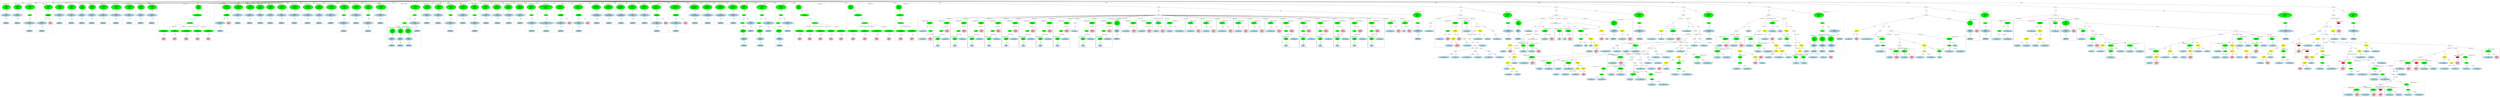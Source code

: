 strict graph "" {
	graph [bb="0,0,49792,2305.2"];
	node [label="\N"];
	subgraph cluster567 {
		graph [bb="30502,637.13,30876,866.21",
			label="liftlibcontrol.c:152:13",
			lheight=0.21,
			lp="30689,854.71",
			lwidth=1.67
		];
		568	[fillcolor=lightblue,
			height=0.74639,
			label="ID
name: lift_cmd",
			pos="30581,672",
			style=filled,
			width=1.9838];
		567	[fillcolor=green,
			height=0.74639,
			label="Assignment
op: =",
			pos="30769,808.34",
			style=filled,
			width=1.6106];
		567 -- 568	[label=lvalue,
			lp="30708,745.37",
			pos="30738,785.46 30704,760.85 30648,721.06 30613,696"];
		569	[fillcolor=lightblue,
			height=0.74639,
			label="ID
name: lift_CMD_TOP",
			pos="30769,672",
			style=filled,
			width=2.7499];
		567 -- 569	[label=rvalue,
			lp="30786,745.37",
			pos="30769,781.44 30769,757.8 30769,723.03 30769,699.28"];
	}
	subgraph cluster757 {
		graph [bb="42334,901.82,42720,1281.3",
			label="liftlibcontrol.c:222:7",
			lheight=0.21,
			lp="42527,1269.8",
			lwidth=1.57
		];
		subgraph cluster759 {
			graph [bb="42342,909.82,42540,1144.9",
				label="liftlibcontrol.c:222:22",
				lheight=0.21,
				lp="42441,1133.4",
				lwidth=1.67,
				style=dashed
			];
			760	[fillcolor=lightblue,
				height=0.74639,
				label="ID
name: lift_one_level",
				pos="42441,944.69",
				style=filled,
				width=2.5338];
			759	[fillcolor=green,
				height=0.74639,
				label="UnaryOp
op: -",
				pos="42441,1087",
				style=filled,
				width=1.316];
			759 -- 760	[label=expr,
				lp="42454,1018.1",
				pos="42441,1060 42441,1034.8 42441,996.78 42441,971.62"];
		}
		758	[fillcolor=lightblue,
			height=0.74639,
			label="ID
name: lift_endCnt",
			pos="42630,1087",
			style=filled,
			width=2.2785];
		757	[fillcolor=green,
			height=0.74639,
			label="Assignment
op: =",
			pos="42441,1223.4",
			style=filled,
			width=1.6106];
		757 -- 759	[label=rvalue,
			lp="42458,1160.4",
			pos="42441,1196.5 42441,1172.8 42441,1138.1 42441,1114.3"];
		757 -- 758	[label=lvalue,
			lp="42552,1160.4",
			pos="42472,1200.5 42506,1176.1 42561,1136.8 42597,1111.7"];
	}
	subgraph cluster613 {
		graph [bb="36061,1044.2,36719,2038.8",
			label="liftlibcontrol.c:171:6",
			lheight=0.21,
			lp="36390,2027.3",
			lwidth=1.57,
			style=dashed
		];
		subgraph cluster616 {
			graph [bb="36069,1052.2,36217,1470.6",
				label="liftlibcontrol.c:171:27",
				lheight=0.21,
				lp="36143,1459.1",
				lwidth=1.67,
				style=dashed
			];
			618	[fillcolor=lightblue,
				height=0.74639,
				label="IdentifierType
names: ['int']",
				pos="36143,1087",
				style="filled,dashed",
				width=1.8463];
			617	[fillcolor=lightblue,
				height=1.041,
				label="TypeDecl
declname: val
quals: []",
				pos="36143,1223.4",
				style="filled,dashed",
				width=1.8267];
			617 -- 618	[label=type,
				lp="36155,1160.4",
				pos="36143,1185.7 36143,1163 36143,1134.4 36143,1114.1"];
			616	[fillcolor=green,
				height=1.6303,
				label="Decl
name: val
quals: []
storage: []
funcspec: []",
				pos="36150,1380.9",
				style="filled,dashed",
				width=1.591];
			616 -- 617	[label=type,
				lp="36158,1296.8",
				pos="36147,1322 36146,1301.6 36145,1279.3 36145,1261.1"];
		}
		subgraph cluster622 {
			graph [bb="36405,1052.2,36565,1470.6",
				label="liftlibcontrol.c:171:47",
				lheight=0.21,
				lp="36485,1459.1",
				lwidth=1.67,
				style=dashed
			];
			624	[fillcolor=lightblue,
				height=0.74639,
				label="IdentifierType
names: ['int']",
				pos="36485,1087",
				style="filled,dashed",
				width=1.8463];
			623	[fillcolor=lightblue,
				height=1.041,
				label="TypeDecl
declname: reset
quals: []",
				pos="36485,1223.4",
				style="filled,dashed",
				width=2.0035];
			623 -- 624	[label=type,
				lp="36497,1160.4",
				pos="36485,1185.7 36485,1163 36485,1134.4 36485,1114.1"];
			622	[fillcolor=green,
				height=1.6303,
				label="Decl
name: reset
quals: []
storage: []
funcspec: []",
				pos="36477,1380.9",
				style="filled,dashed",
				width=1.591];
			622 -- 623	[label=type,
				lp="36493,1296.8",
				pos="36480,1322 36481,1301.6 36482,1279.3 36483,1261.1"];
		}
		subgraph cluster619 {
			graph [bb="36225,1052.2,36397,1470.6",
				label="liftlibcontrol.c:171:36",
				lheight=0.21,
				lp="36311,1459.1",
				lwidth=1.67,
				style=dashed
			];
			621	[fillcolor=lightblue,
				height=0.74639,
				label="IdentifierType
names: ['int']",
				pos="36311,1087",
				style="filled,dashed",
				width=1.8463];
			620	[fillcolor=lightblue,
				height=1.041,
				label="TypeDecl
declname: motor
quals: []",
				pos="36311,1223.4",
				style="filled,dashed",
				width=2.1606];
			620 -- 621	[label=type,
				lp="36323,1160.4",
				pos="36311,1185.7 36311,1163 36311,1134.4 36311,1114.1"];
			619	[fillcolor=green,
				height=1.6303,
				label="Decl
name: motor
quals: []
storage: []
funcspec: []",
				pos="36311,1380.9",
				style="filled,dashed",
				width=1.7088];
			619 -- 620	[label=type,
				lp="36323,1296.8",
				pos="36311,1322 36311,1301.6 36311,1279.3 36311,1261.1"];
		}
		615	[fillcolor=green,
			height=0.5,
			label=ParamList,
			pos="36311,1570.3",
			style="filled,dashed",
			width=1.3179];
		615 -- 616	[label="params[0]",
			lp="36268,1486.1",
			pos="36296,1553.2 36278,1533.9 36246,1500.4 36221,1470.6 36209,1456.8 36197,1441.5 36186,1427.5"];
		615 -- 619	[label="params[1]",
			lp="36339,1486.1",
			pos="36311,1552 36311,1526.8 36311,1478.5 36311,1439.9"];
		615 -- 622	[label="params[2]",
			lp="36421,1486.1",
			pos="36326,1553 36344,1533.6 36375,1500 36401,1470.6 36414,1456.2 36428,1440.3 36440,1425.9"];
		614	[fillcolor=green,
			height=0.5,
			label=FuncDecl,
			pos="36311,1759.7",
			style="filled,dashed",
			width=1.2457];
		614 -- 615	[label=args,
			lp="36322,1675.5",
			pos="36311,1741.4 36311,1705.7 36311,1624.2 36311,1588.6"];
		625	[fillcolor=lightblue,
			height=1.041,
			label="TypeDecl
declname: lift_do_impulse
quals: []",
			pos="36506,1570.3",
			style="filled,dashed",
			width=3.2016];
		614 -- 625	[label=type,
			lp="36414,1675.5",
			pos="36328,1742.7 36359,1712.6 36427,1646.9 36470,1606.2"];
		626	[fillcolor=lightblue,
			height=0.74639,
			label="IdentifierType
names: ['void']",
			pos="36642,1380.9",
			style="filled,dashed",
			width=1.9053];
		625 -- 626	[label=type,
			lp="36581,1486.1",
			pos="36532,1533.6 36559,1496.6 36600,1439.6 36624,1407"];
		613	[fillcolor=green,
			height=1.6303,
			label="Decl
name: lift_do_impulse
quals: []
storage: []
funcspec: []",
			pos="36204,1949.1",
			style="filled,dashed",
			width=2.7499];
		613 -- 614	[label=type,
			lp="36266,1864.9",
			pos="36235,1893.4 36258,1854.1 36287,1803.6 36301,1777.7"];
	}
	subgraph cluster643 {
		graph [bb="35713,773.47,35861,1002.6",
			label="liftlibcontrol.c:176:11",
			lheight=0.21,
			lp="35787,991.06",
			lwidth=1.67
		];
		644	[fillcolor=lightblue,
			height=0.74639,
			label="ID
name: lift_cnt",
			pos="35787,808.34",
			style=filled,
			width=1.8267];
		643	[fillcolor=green,
			height=0.74639,
			label="UnaryOp
op: ++",
			pos="35779,944.69",
			style=filled,
			width=1.316];
		643 -- 644	[label=expr,
			lp="35796,881.71",
			pos="35781,917.79 35782,894.15 35784,859.38 35785,835.63"];
	}
	subgraph cluster754 {
		graph [bb="41946,1052.2,42326,1281.3",
			label="liftlibcontrol.c:220:7",
			lheight=0.21,
			lp="42136,1269.8",
			lwidth=1.57
		];
		755	[fillcolor=lightblue,
			height=0.74639,
			label="ID
name: lift_endCnt",
			pos="42036,1087",
			style=filled,
			width=2.2785];
		754	[fillcolor=green,
			height=0.74639,
			label="Assignment
op: =",
			pos="42036,1223.4",
			style=filled,
			width=1.6106];
		754 -- 755	[label=lvalue,
			lp="42053,1160.4",
			pos="42036,1196.5 42036,1172.8 42036,1138.1 42036,1114.3"];
		756	[fillcolor=lightblue,
			height=0.74639,
			label="ID
name: lift_one_level",
			pos="42227,1087",
			style=filled,
			width=2.5338];
		754 -- 756	[label=rvalue,
			lp="42148,1160.4",
			pos="42067,1200.5 42102,1176.3 42157,1137.3 42193,1112.2"];
	}
	subgraph cluster674 {
		graph [bb="34873,1052.2,35264,1281.3",
			label="liftlibcontrol.c:189:7",
			lheight=0.21,
			lp="35068,1269.8",
			lwidth=1.57
		];
		675	[fillcolor=lightblue,
			height=0.74639,
			label="ID
name: lift_cmd",
			pos="34952,1087",
			style=filled,
			width=1.9838];
		674	[fillcolor=green,
			height=0.74639,
			label="Assignment
op: =",
			pos="34987,1223.4",
			style=filled,
			width=1.6106];
		674 -- 675	[label=lvalue,
			lp="34989,1160.4",
			pos="34980,1196.5 34974,1172.7 34965,1137.6 34959,1113.9"];
		676	[fillcolor=lightblue,
			height=0.74639,
			label="ID
name: lift_CMD_NONE",
			pos="35149,1087",
			style=filled,
			width=2.9856];
		674 -- 676	[label=rvalue,
			lp="35085,1160.4",
			pos="35014,1199.6 35043,1175.6 35089,1137.8 35119,1113"];
	}
	subgraph cluster747 {
		graph [bb="41572,1177.9,41830,1438.8",
			label="liftlibcontrol.c:218:5",
			lheight=0.21,
			lp="41701,1427.3",
			lwidth=1.57
		];
		748	[fillcolor=lightblue,
			height=0.74639,
			label="ID
name: lift_cnt",
			pos="41646,1223.4",
			style=filled,
			width=1.8267];
		747	[fillcolor=green,
			height=0.74639,
			label="Assignment
op: =",
			pos="41692,1380.9",
			style=filled,
			width=1.6106];
		747 -- 748	[label=lvalue,
			lp="41686,1296.8",
			pos="41684,1354.3 41676,1325.4 41662,1278.9 41654,1250.1"];
		749	[fillcolor=pink,
			height=1.041,
			label="Constant
type: int
value: 0",
			pos="41776,1223.4",
			style=filled,
			width=1.2767];
		747 -- 749	[label=rvalue,
			lp="41756,1296.8",
			pos="41706,1354.6 41720,1328.3 41742,1286.9 41758,1257.9"];
	}
	subgraph cluster609 {
		graph [bb="32865,1335.5,33177,1628.2",
			label="liftlibcontrol.c:167:5",
			lheight=0.21,
			lp="33021,1616.7",
			lwidth=1.57
		];
		610	[fillcolor=lightblue,
			height=0.74639,
			label="ID
name: lift_timMotor",
			pos="32965,1380.9",
			style=filled,
			width=2.5534];
		609	[fillcolor=green,
			height=0.74639,
			label="Assignment
op: =",
			pos="33063,1570.3",
			style=filled,
			width=1.6106];
		609 -- 610	[label=lvalue,
			lp="33039,1486.1",
			pos="33050,1544.1 33031,1508.4 32997,1443.6 32978,1407.7"];
		611	[fillcolor=pink,
			height=1.041,
			label="Constant
type: int
value: 50",
			pos="33122,1380.9",
			style=filled,
			width=1.316];
		609 -- 611	[label=rvalue,
			lp="33107,1486.1",
			pos="33071,1543.7 33081,1511 33099,1454.4 33111,1417.5"];
	}
	subgraph cluster631 {
		graph [bb="35511,1188.5,35693,1438.8",
			label="liftlibcontrol.c:173:16",
			lheight=0.21,
			lp="35602,1427.3",
			lwidth=1.67,
			style=dashed
		];
		632	[fillcolor=lightblue,
			height=0.74639,
			label="ID
name: lift_lastImp",
			pos="35602,1223.4",
			style="filled,dashed",
			width=2.3177];
		631	[fillcolor=green,
			height=0.74639,
			label="UnaryOp
op: !",
			pos="35585,1380.9",
			style="filled,dashed",
			width=1.316];
		631 -- 632	[label=expr,
			lp="35606,1296.8",
			pos="35588,1353.9 35591,1325.1 35596,1279 35599,1250.2"];
	}
	subgraph cluster744 {
		graph [bb="41376,1346.1,41564,1628.2",
			label="liftlibcontrol.c:217:9",
			lheight=0.21,
			lp="41470,1616.7",
			lwidth=1.57,
			style=dashed
		];
		745	[fillcolor=lightblue,
			height=0.74639,
			label="ID
name: lift_cntValid",
			pos="41470,1380.9",
			style="filled,dashed",
			width=2.3963];
		744	[fillcolor=green,
			height=0.74639,
			label="UnaryOp
op: !",
			pos="41499,1570.3",
			style="filled,dashed",
			width=1.316];
		744 -- 745	[label=expr,
			lp="41500,1486.1",
			pos="41495,1543.3 41489,1507.6 41480,1443.8 41474,1408.1"];
	}
	subgraph cluster738 {
		graph [bb="40930,1346.1,41368,1817.6",
			label="liftlibcontrol.c:216:3",
			lheight=0.21,
			lp="41149,1806.1",
			lwidth=1.57
		];
		740	[fillcolor=lightblue,
			height=0.74639,
			label="ID
name: lift_ctrl_io_out",
			pos="41034,1380.9",
			style=filled,
			width=2.6713];
		739	[fillcolor=green,
			height=0.5,
			label=ArrayRef,
			pos="41034,1570.3",
			style=filled,
			width=1.2277];
		739 -- 740	[label=name,
			lp="41050,1486.1",
			pos="41034,1552 41034,1519.1 41034,1447 41034,1408.1"];
		741	[fillcolor=lightblue,
			height=0.74639,
			label="ID
name: lift_MOTOR_UP",
			pos="41254,1380.9",
			style=filled,
			width=2.9463];
		739 -- 741	[label=subscript,
			lp="41150,1486.1",
			pos="41048,1553 41058,1541 41073,1524.7 41087,1511.6 41093,1506 41175,1442.8 41222,1406.8"];
		738	[fillcolor=green,
			height=0.74639,
			label="Assignment
op: =",
			pos="41034,1759.7",
			style=filled,
			width=1.6106];
		738 -- 739	[label=lvalue,
			lp="41051,1675.5",
			pos="41034,1732.6 41034,1693.7 41034,1621.5 41034,1588.5"];
		742	[fillcolor=lightblue,
			height=0.74639,
			label="ID
name: lift_directionUp",
			pos="41196,1570.3",
			style=filled,
			width=2.7695];
		738 -- 742	[label=rvalue,
			lp="41127,1675.5",
			pos="41055,1734.6 41086,1699.1 41143,1633.1 41174,1596.8"];
	}
	subgraph cluster602 {
		graph [bb="32816,385.43,33237,593.52",
			label="liftlibcontrol.c:164:17",
			lheight=0.21,
			lp="33026,582.02",
			lwidth=1.67
		];
		603	[fillcolor=lightblue,
			height=0.74639,
			label="ID
name: lift_cmd",
			pos="32895,420.3",
			style=filled,
			width=1.9838];
		602	[fillcolor=green,
			height=0.74639,
			label="Assignment
op: =",
			pos="32895,535.65",
			style=filled,
			width=1.6106];
		602 -- 603	[label=lvalue,
			lp="32912,472.67",
			pos="32895,508.65 32895,490.22 32895,465.59 32895,447.19"];
		604	[fillcolor=lightblue,
			height=0.74639,
			label="ID
name: lift_CMD_BOTTOM",
			pos="33107,420.3",
			style=filled,
			width=3.398];
		602 -- 604	[label=rvalue,
			lp="33036,472.67",
			pos="32932,514.91 32968,495.56 33023,466.05 33062,445.35"];
	}
	subgraph cluster729 {
		graph [bb="40182,1188.5,40922,1817.6",
			label="liftlibcontrol.c:215:3",
			lheight=0.21,
			lp="40552,1806.1",
			lwidth=1.57
		];
		730	[fillcolor=lightblue,
			height=0.74639,
			label="ID
name: lift_directionUp",
			pos="40368,1570.3",
			style=filled,
			width=2.7695];
		729	[fillcolor=green,
			height=0.74639,
			label="Assignment
op: =",
			pos="40424,1759.7",
			style=filled,
			width=1.6106];
		729 -- 730	[label=lvalue,
			lp="40418,1675.5",
			pos="40416,1733 40406,1697.4 40386,1633.1 40376,1597.3"];
		731	[fillcolor=yellow,
			height=0.74639,
			label="BinaryOp
op: ||",
			pos="40535,1570.3",
			style=filled,
			width=1.3749];
		729 -- 731	[label=rvalue,
			lp="40493,1675.5",
			pos="40439,1733.4 40460,1697.5 40499,1631.9 40520,1596.2"];
		732	[fillcolor=yellow,
			height=0.74639,
			label="BinaryOp
op: ==",
			pos="40444,1380.9",
			style=filled,
			width=1.3749];
		731 -- 732	[label=left,
			lp="40506,1486.1",
			pos="40523,1544.1 40505,1508.2 40474,1442.9 40456,1407.1"];
		735	[fillcolor=yellow,
			height=0.74639,
			label="BinaryOp
op: ==",
			pos="40627,1380.9",
			style=filled,
			width=1.3749];
		731 -- 735	[label=right,
			lp="40591,1486.1",
			pos="40547,1544.1 40565,1508.2 40597,1442.9 40615,1407.1"];
		733	[fillcolor=lightblue,
			height=0.74639,
			label="ID
name: lift_cmd",
			pos="40261,1223.4",
			style=filled,
			width=1.9838];
		732 -- 733	[label=left,
			lp="40362,1296.8",
			pos="40418,1358 40384,1329 40324,1278.2 40289,1248.3"];
		734	[fillcolor=lightblue,
			height=0.74639,
			label="ID
name: lift_CMD_UP",
			pos="40444,1223.4",
			style=filled,
			width=2.5927];
		732 -- 734	[label=right,
			lp="40457,1296.8",
			pos="40444,1353.9 40444,1325.2 40444,1279.3 40444,1250.5"];
		736	[fillcolor=lightblue,
			height=0.74639,
			label="ID
name: lift_cmd",
			pos="40627,1223.4",
			style=filled,
			width=1.9838];
		735 -- 736	[label=left,
			lp="40636,1296.8",
			pos="40627,1353.9 40627,1325.2 40627,1279.3 40627,1250.5"];
		737	[fillcolor=lightblue,
			height=0.74639,
			label="ID
name: lift_CMD_TOP",
			pos="40815,1223.4",
			style=filled,
			width=2.7499];
		735 -- 737	[label=right,
			lp="40745,1296.8",
			pos="40654,1358 40688,1329.3 40749,1279.1 40785,1249.1"];
	}
	subgraph cluster727 {
		graph [bb="39974,1535.5,40174,1817.6",
			label="liftlibcontrol.c:214:5",
			lheight=0.21,
			lp="40074,1806.1",
			lwidth=1.57
		];
		728	[fillcolor=lightblue,
			height=0.74639,
			label="ID
name: lift_timMotor",
			pos="40074,1570.3",
			style=filled,
			width=2.5534];
		727	[fillcolor=green,
			height=0.74639,
			label="UnaryOp
op: --",
			pos="40097,1759.7",
			style=filled,
			width=1.316];
		727 -- 728	[label=expr,
			lp="40100,1675.5",
			pos="40094,1732.6 40089,1697 40082,1633.2 40077,1597.5"];
	}
	subgraph cluster598 {
		graph [bb="32346,259.69,32808,593.52",
			label="liftlibcontrol.c:163:21",
			lheight=0.21,
			lp="32577,582.02",
			lwidth=1.67,
			style=dashed
		];
		600	[fillcolor=lightblue,
			height=0.74639,
			label="ID
name: lift_ctrl_io_in",
			pos="32445,294.56",
			style="filled,dashed",
			width=2.5338];
		599	[fillcolor=green,
			height=0.5,
			label=ArrayRef,
			pos="32490,420.3",
			style="filled,dashed",
			width=1.2277];
		599 -- 600	[label=name,
			lp="32488,367.93",
			pos="32484,402.36 32476,381.44 32463,345.66 32454,321.34"];
		601	[fillcolor=lightblue,
			height=0.74639,
			label="ID
name: lift_SENS_BOTTOM",
			pos="32677,294.56",
			style="filled,dashed",
			width=3.4177];
		599 -- 601	[label=subscript,
			lp="32602,367.93",
			pos="32512,404.62 32544,383.82 32602,345.48 32640,320.25"];
		598	[fillcolor=green,
			height=0.74639,
			label="UnaryOp
op: !",
			pos="32490,535.65",
			style="filled,dashed",
			width=1.316];
		598 -- 599	[label=expr,
			lp="32502,472.67",
			pos="32490,508.65 32490,487.08 32490,457.03 32490,438.39"];
	}
	subgraph cluster570 {
		graph [bb="30884,637.13,31305,866.21",
			label="liftlibcontrol.c:154:13",
			lheight=0.21,
			lp="31094,854.71",
			lwidth=1.67
		];
		571	[fillcolor=lightblue,
			height=0.74639,
			label="ID
name: lift_cmd",
			pos="30963,672",
			style=filled,
			width=1.9838];
		570	[fillcolor=green,
			height=0.74639,
			label="Assignment
op: =",
			pos="31175,808.34",
			style=filled,
			width=1.6106];
		570 -- 571	[label=lvalue,
			lp="31096,745.37",
			pos="31139,787.04 31112,771.83 31076,750.21 31044,729.87 31028,719.25 31010,706.81 30995,696.27"];
		572	[fillcolor=lightblue,
			height=0.74639,
			label="ID
name: lift_CMD_BOTTOM",
			pos="31175,672",
			style=filled,
			width=3.398];
		570 -- 572	[label=rvalue,
			lp="31192,745.37",
			pos="31175,781.44 31175,757.8 31175,723.03 31175,699.28"];
	}
	subgraph cluster650 {
		graph [bb="34111,1177.9,34369,1438.8",
			label="liftlibcontrol.c:182:5",
			lheight=0.21,
			lp="34240,1427.3",
			lwidth=1.57
		];
		651	[fillcolor=lightblue,
			height=0.74639,
			label="ID
name: lift_cnt",
			pos="34185,1223.4",
			style=filled,
			width=1.8267];
		650	[fillcolor=green,
			height=0.74639,
			label="Assignment
op: =",
			pos="34303,1380.9",
			style=filled,
			width=1.6106];
		650 -- 651	[label=lvalue,
			lp="34261,1296.8",
			pos="34284,1355.3 34262,1326.3 34226,1278.3 34204,1249.2"];
		652	[fillcolor=pink,
			height=1.041,
			label="Constant
type: int
value: 0",
			pos="34315,1223.4",
			style=filled,
			width=1.2767];
		650 -- 652	[label=rvalue,
			lp="34326,1296.8",
			pos="34305,1353.9 34307,1328.5 34310,1289.5 34312,1261"];
	}
	subgraph cluster664 {
		graph [bb="34683,1188.5,34865,1438.8",
			label="liftlibcontrol.c:187:7",
			lheight=0.21,
			lp="34774,1427.3",
			lwidth=1.57
		];
		665	[fillcolor=lightblue,
			height=0.74639,
			label="ID
name: lift_timImp",
			pos="34774,1223.4",
			style=filled,
			width=2.3177];
		664	[fillcolor=green,
			height=0.74639,
			label="UnaryOp
op: --",
			pos="34801,1380.9",
			style=filled,
			width=1.316];
		664 -- 665	[label=expr,
			lp="34800,1296.8",
			pos="34796,1353.9 34791,1325.1 34783,1279 34778,1250.2"];
	}
	subgraph cluster357 {
		graph [bb="20433,1180.5,20758,1817.6",
			label="liftlibcontrol.c:92:3",
			lheight=0.21,
			lp="20596,1806.1",
			lwidth=1.47
		];
		subgraph cluster360 {
			graph [bb="20441,1188.5,20570,1438.8",
				label="liftlibcontrol.c:92:18",
				lheight=0.21,
				lp="20506,1427.3",
				lwidth=1.57
			];
			361	[fillcolor=lightblue,
				height=0.74639,
				label="ID
name: i",
				pos="20512,1223.4",
				style=filled,
				width=1.1392];
			360	[fillcolor=green,
				height=0.74639,
				label="UnaryOp
op: p++",
				pos="20512,1380.9",
				style=filled,
				width=1.316];
			360 -- 361	[label=expr,
				lp="20524,1296.8",
				pos="20512,1353.9 20512,1325.2 20512,1279.3 20512,1250.5"];
		}
		359	[fillcolor=lightblue,
			height=0.74639,
			label="ID
name: lift_levelPos",
			pos="20664,1380.9",
			style=filled,
			width=2.3963];
		358	[fillcolor=green,
			height=0.5,
			label=ArrayRef,
			pos="20582,1570.3",
			style=filled,
			width=1.2277];
		358 -- 360	[label=subscript,
			lp="20578,1486.1",
			pos="20576,1552.4 20563,1519.4 20536,1446.5 20522,1407.6"];
		358 -- 359	[label=name,
			lp="20636,1486.1",
			pos="20589,1552.4 20604,1519.5 20636,1446.9 20653,1407.9"];
		357	[fillcolor=green,
			height=0.74639,
			label="Assignment
op: =",
			pos="20692,1759.7",
			style=filled,
			width=1.6106];
		357 -- 358	[label=lvalue,
			lp="20663,1675.5",
			pos="20677,1733.4 20654,1694.5 20611,1620.8 20592,1587.9"];
		362	[fillcolor=pink,
			height=1.041,
			label="Constant
type: int
value: 518",
			pos="20697,1570.3",
			style=filled,
			width=1.4535];
		357 -- 362	[label=rvalue,
			lp="20711,1675.5",
			pos="20693,1732.6 20694,1700.3 20695,1644.8 20696,1608.1"];
	}
	subgraph cluster645 {
		graph [bb="35869,773.47,36017,1002.6",
			label="liftlibcontrol.c:178:11",
			lheight=0.21,
			lp="35943,991.06",
			lwidth=1.67
		];
		646	[fillcolor=lightblue,
			height=0.74639,
			label="ID
name: lift_cnt",
			pos="35943,808.34",
			style=filled,
			width=1.8267];
		645	[fillcolor=green,
			height=0.74639,
			label="UnaryOp
op: --",
			pos="35933,944.69",
			style=filled,
			width=1.316];
		645 -- 646	[label=expr,
			lp="35950,881.71",
			pos="35935,917.79 35937,894.15 35939,859.38 35941,835.63"];
	}
	subgraph cluster723 {
		graph [bb="39656,1346.1,39966,1849.4",
			label="liftlibcontrol.c:213:7",
			lheight=0.21,
			lp="39811,1837.9",
			lwidth=1.57
		];
		725	[fillcolor=lightblue,
			height=0.74639,
			label="IdentifierType
names: ['int']",
			pos="39756,1380.9",
			style="filled,dashed",
			width=1.8463];
		724	[fillcolor=lightblue,
			height=1.041,
			label="TypeDecl
declname: newLevel
quals: []",
			pos="39756,1570.3",
			style=filled,
			width=2.5534];
		724 -- 725	[label=type,
			lp="39768,1486.1",
			pos="39756,1532.8 39756,1496 39756,1440.3 39756,1407.9"];
		723	[fillcolor=green,
			height=1.6303,
			label="Decl
name: newLevel
quals: []
storage: []
funcspec: []",
			pos="39882,1759.7",
			style=filled,
			width=2.1017];
		723 -- 724	[label=type,
			lp="39842,1675.5",
			pos="39847,1707 39826,1675 39799,1634.9 39780,1606.6"];
		726	[fillcolor=pink,
			height=1.041,
			label="Constant
type: int
value: 0",
			pos="39912,1570.3",
			style=filled,
			width=1.2767];
		723 -- 726	[label=init,
			lp="39906,1675.5",
			pos="39891,1701.2 39896,1670.8 39902,1634.3 39906,1607.8"];
	}
	subgraph cluster653 {
		graph [bb="34377,1177.9,34675,1438.8",
			label="liftlibcontrol.c:183:5",
			lheight=0.21,
			lp="34526,1427.3",
			lwidth=1.57
		];
		654	[fillcolor=lightblue,
			height=0.74639,
			label="ID
name: lift_cntValid",
			pos="34471,1223.4",
			style=filled,
			width=2.3963];
		653	[fillcolor=green,
			height=0.74639,
			label="Assignment
op: =",
			pos="34522,1380.9",
			style=filled,
			width=1.6106];
		653 -- 654	[label=lvalue,
			lp="34513,1296.8",
			pos="34514,1354.3 34504,1325.5 34489,1279.2 34480,1250.4"];
		655	[fillcolor=pink,
			height=1.041,
			label="Constant
type: int
value: 1",
			pos="34621,1223.4",
			style=filled,
			width=1.2767];
		653 -- 655	[label=rvalue,
			lp="34594,1296.8",
			pos="34538,1355 34555,1328.3 34582,1286.1 34600,1256.9"];
	}
	subgraph cluster718 {
		graph [bb="45373,1346.1,45693,2038.8",
			label="liftlibcontrol.c:211:6",
			lheight=0.21,
			lp="45533,2027.3",
			lwidth=1.57,
			style=dashed
		];
		721	[fillcolor=lightblue,
			height=0.74639,
			label="IdentifierType
names: ['void']",
			pos="45533,1380.9",
			style="filled,dashed",
			width=1.9053];
		720	[fillcolor=lightblue,
			height=1.041,
			label="TypeDecl
declname: lift_wait_for_motor_start
quals: []",
			pos="45533,1570.3",
			style="filled,dashed",
			width=4.223];
		720 -- 721	[label=type,
			lp="45545,1486.1",
			pos="45533,1532.8 45533,1496 45533,1440.3 45533,1407.9"];
		719	[fillcolor=green,
			height=0.5,
			label=FuncDecl,
			pos="45530,1759.7",
			style="filled,dashed",
			width=1.2457];
		719 -- 720	[label=type,
			lp="45543,1675.5",
			pos="45530,1741.4 45531,1711.2 45532,1648.4 45532,1608.1"];
		718	[fillcolor=green,
			height=1.6303,
			label="Decl
name: lift_wait_for_motor_start
quals: []
storage: []
funcspec: []",
			pos="45525,1949.1",
			style="filled,dashed",
			width=3.7712];
		718 -- 719	[label=type,
			lp="45539,1864.9",
			pos="45527,1890.3 45528,1851.6 45529,1803.3 45530,1778"];
	}
	subgraph cluster589 {
		graph [bb="31539,500.78,31913,729.87",
			label="liftlibcontrol.c:160:15",
			lheight=0.21,
			lp="31726,718.37",
			lwidth=1.67
		];
		590	[fillcolor=lightblue,
			height=0.74639,
			label="ID
name: lift_cmd",
			pos="31618,535.65",
			style=filled,
			width=1.9838];
		589	[fillcolor=green,
			height=0.74639,
			label="Assignment
op: =",
			pos="31806,672",
			style=filled,
			width=1.6106];
		589 -- 590	[label=lvalue,
			lp="31745,609.02",
			pos="31775,649.11 31741,624.5 31685,584.71 31650,559.65"];
		591	[fillcolor=lightblue,
			height=0.74639,
			label="ID
name: lift_CMD_TOP",
			pos="31806,535.65",
			style=filled,
			width=2.7499];
		589 -- 591	[label=rvalue,
			lp="31823,609.02",
			pos="31806,645.09 31806,621.46 31806,586.69 31806,562.93"];
	}
	subgraph cluster712 {
		graph [bb="37321,1052.2,37762,1438.8",
			label="liftlibcontrol.c:206:5",
			lheight=0.21,
			lp="37542,1427.3",
			lwidth=1.57
		];
		714	[fillcolor=lightblue,
			height=0.74639,
			label="ID
name: lift_ctrl_io_out",
			pos="37425,1087",
			style=filled,
			width=2.6713];
		713	[fillcolor=green,
			height=0.5,
			label=ArrayRef,
			pos="37588,1223.4",
			style=filled,
			width=1.2277];
		713 -- 714	[label=name,
			lp="37536,1160.4",
			pos="37569,1207 37541,1184 37488,1140.4 37455,1112.8"];
		715	[fillcolor=lightblue,
			height=0.74639,
			label="ID
name: lift_MOTOR_ON",
			pos="37647,1087",
			style=filled,
			width=2.9856];
		713 -- 715	[label=subscript,
			lp="37642,1160.4",
			pos="37595,1205.4 37606,1182.4 37624,1141.1 37636,1114.1"];
		712	[fillcolor=green,
			height=0.74639,
			label="Assignment
op: =",
			pos="37696,1380.9",
			style=filled,
			width=1.6106];
		712 -- 713	[label=lvalue,
			lp="37659,1296.8",
			pos="37679,1355 37656,1323 37619,1268.6 37600,1241.2"];
		716	[fillcolor=lightblue,
			height=0.74639,
			label="ID
name: run",
			pos="37701,1223.4",
			style=filled,
			width=1.4142];
		712 -- 716	[label=rvalue,
			lp="37715,1296.8",
			pos="37697,1353.9 37698,1325.2 37699,1279.3 37700,1250.5"];
	}
	subgraph cluster656 {
		graph [bb="35175,1535.5,35476,1817.6",
			label="liftlibcontrol.c:185:3",
			lheight=0.21,
			lp="35326,1806.1",
			lwidth=1.57
		];
		657	[fillcolor=lightblue,
			height=0.74639,
			label="ID
name: lift_lastImp",
			pos="35266,1570.3",
			style=filled,
			width=2.3177];
		656	[fillcolor=green,
			height=0.74639,
			label="Assignment
op: =",
			pos="35266,1759.7",
			style=filled,
			width=1.6106];
		656 -- 657	[label=lvalue,
			lp="35283,1675.5",
			pos="35266,1732.6 35266,1697 35266,1633.2 35266,1597.5"];
		658	[fillcolor=lightblue,
			height=0.74639,
			label="ID
name: val",
			pos="35418,1570.3",
			style=filled,
			width=1.3946];
		656 -- 658	[label=rvalue,
			lp="35368,1675.5",
			pos="35290,1734.9 35309,1715.5 35337,1686.9 35358,1660 35374,1639.4 35391,1614.3 35403,1596.1"];
	}
	subgraph cluster678 {
		graph [bb="39430,1346.1,39648,2038.8",
			label="liftlibcontrol.c:194:6",
			lheight=0.21,
			lp="39539,2027.3",
			lwidth=1.57,
			style=dashed
		];
		681	[fillcolor=lightblue,
			height=0.74639,
			label="IdentifierType
names: ['void']",
			pos="39539,1380.9",
			style="filled,dashed",
			width=1.9053];
		680	[fillcolor=lightblue,
			height=1.041,
			label="TypeDecl
declname: lift_do_cmd
quals: []",
			pos="39539,1570.3",
			style="filled,dashed",
			width=2.8088];
		680 -- 681	[label=type,
			lp="39551,1486.1",
			pos="39539,1532.8 39539,1496 39539,1440.3 39539,1407.9"];
		679	[fillcolor=green,
			height=0.5,
			label=FuncDecl,
			pos="39536,1759.7",
			style="filled,dashed",
			width=1.2457];
		679 -- 680	[label=type,
			lp="39549,1675.5",
			pos="39536,1741.4 39537,1711.2 39538,1648.4 39538,1608.1"];
		678	[fillcolor=green,
			height=1.6303,
			label="Decl
name: lift_do_cmd
quals: []
storage: []
funcspec: []",
			pos="39531,1949.1",
			style="filled,dashed",
			width=2.3767];
		678 -- 679	[label=type,
			lp="39545,1864.9",
			pos="39533,1890.3 39534,1851.6 39535,1803.3 39536,1778"];
	}
	subgraph cluster363 {
		graph [bb="20766,1180.5,21091,1817.6",
			label="liftlibcontrol.c:93:3",
			lheight=0.21,
			lp="20928,1806.1",
			lwidth=1.47
		];
		subgraph cluster366 {
			graph [bb="20774,1188.5,20903,1438.8",
				label="liftlibcontrol.c:93:18",
				lheight=0.21,
				lp="20838,1427.3",
				lwidth=1.57
			];
			367	[fillcolor=lightblue,
				height=0.74639,
				label="ID
name: i",
				pos="20845,1223.4",
				style=filled,
				width=1.1392];
			366	[fillcolor=green,
				height=0.74639,
				label="UnaryOp
op: p++",
				pos="20845,1380.9",
				style=filled,
				width=1.316];
			366 -- 367	[label=expr,
				lp="20858,1296.8",
				pos="20845,1353.9 20845,1325.2 20845,1279.3 20845,1250.5"];
		}
		365	[fillcolor=lightblue,
			height=0.74639,
			label="ID
name: lift_levelPos",
			pos="20997,1380.9",
			style=filled,
			width=2.3963];
		364	[fillcolor=green,
			height=0.5,
			label=ArrayRef,
			pos="20912,1570.3",
			style=filled,
			width=1.2277];
		364 -- 366	[label=subscript,
			lp="20908,1486.1",
			pos="20906,1552.4 20894,1519.4 20868,1446.5 20854,1407.6"];
		364 -- 365	[label=name,
			lp="20966,1486.1",
			pos="20920,1552.4 20935,1519.4 20968,1446.5 20985,1407.6"];
		363	[fillcolor=green,
			height=0.74639,
			label="Assignment
op: =",
			pos="21025,1759.7",
			style=filled,
			width=1.6106];
		363 -- 364	[label=lvalue,
			lp="20995,1675.5",
			pos="21010,1733.4 20986,1694.5 20942,1620.8 20922,1587.9"];
		368	[fillcolor=pink,
			height=1.041,
			label="Constant
type: int
value: 576",
			pos="21027,1570.3",
			style=filled,
			width=1.4535];
		363 -- 368	[label=rvalue,
			lp="21042,1675.5",
			pos="21025,1732.6 21026,1700.3 21026,1644.8 21027,1608.1"];
	}
	subgraph cluster585 {
		graph [bb="31921,385.43,32338,729.87",
			label="liftlibcontrol.c:159:19",
			lheight=0.21,
			lp="32130,718.37",
			lwidth=1.67,
			style=dashed
		];
		587	[fillcolor=lightblue,
			height=0.74639,
			label="ID
name: lift_ctrl_io_in",
			pos="32020,420.3",
			style="filled,dashed",
			width=2.5338];
		586	[fillcolor=green,
			height=0.5,
			label=ArrayRef,
			pos="32230,535.65",
			style="filled,dashed",
			width=1.2277];
		586 -- 587	[label=name,
			lp="32140,472.67",
			pos="32204,520.75 32169,501.66 32105,467.08 32062,444.15"];
		588	[fillcolor=lightblue,
			height=0.74639,
			label="ID
name: lift_SENS_TOP",
			pos="32230,420.3",
			style="filled,dashed",
			width=2.7891];
		586 -- 588	[label=subscript,
			lp="32254,472.67",
			pos="32230,517.44 32230,498.86 32230,469.05 32230,447.54"];
		585	[fillcolor=green,
			height=0.74639,
			label="UnaryOp
op: !",
			pos="32269,672",
			style="filled,dashed",
			width=1.316];
		585 -- 586	[label=expr,
			lp="32264,609.02",
			pos="32262,645.41 32254,618.46 32242,576.79 32235,553.63"];
	}
	subgraph cluster709 {
		graph [bb="37770,899.21,38065,1144.9",
			label="liftlibcontrol.c:204:7",
			lheight=0.21,
			lp="37918,1133.4",
			lwidth=1.57
		];
		710	[fillcolor=lightblue,
			height=0.74639,
			label="ID
name: lift_timImp",
			pos="37861,944.69",
			style=filled,
			width=2.3177];
		709	[fillcolor=green,
			height=0.74639,
			label="Assignment
op: =",
			pos="37999,1087",
			style=filled,
			width=1.6106];
		709 -- 710	[label=lvalue,
			lp="37955,1018.1",
			pos="37976,1062.2 37951,1036.7 37911,996.46 37885,970.56"];
		711	[fillcolor=pink,
			height=1.041,
			label="Constant
type: int
value: 50",
			pos="38010,944.69",
			style=filled,
			width=1.316];
		709 -- 711	[label=rvalue,
			lp="38021,1018.1",
			pos="38001,1060 38003,1038.1 38005,1006.6 38007,982.2"];
	}
	subgraph cluster706 {
		graph [bb="38073,899.21,38344,1144.9",
			label="liftlibcontrol.c:203:7",
			lheight=0.21,
			lp="38208,1133.4",
			lwidth=1.57
		];
		707	[fillcolor=lightblue,
			height=0.74639,
			label="ID
name: lift_cmd",
			pos="38152,944.69",
			style=filled,
			width=1.9838];
		706	[fillcolor=green,
			height=0.74639,
			label="Assignment
op: =",
			pos="38152,1087",
			style=filled,
			width=1.6106];
		706 -- 707	[label=lvalue,
			lp="38169,1018.1",
			pos="38152,1060 38152,1034.8 38152,996.78 38152,971.62"];
		708	[fillcolor=pink,
			height=1.041,
			label="Constant
type: int
value: 99",
			pos="38289,944.69",
			style=filled,
			width=1.316];
		706 -- 708	[label=rvalue,
			lp="38241,1018.1",
			pos="38175,1062.2 38199,1038.1 38235,1000.6 38261,974.73"];
	}
	subgraph cluster703 {
		graph [bb="38788,909.82,38924,1144.9",
			label="liftlibcontrol.c:201:48",
			lheight=0.21,
			lp="38856,1133.4",
			lwidth=1.67,
			style=dashed
		];
		704	[fillcolor=lightblue,
			height=0.74639,
			label="ID
name: run",
			pos="38849,944.69",
			style="filled,dashed",
			width=1.4142];
		703	[fillcolor=green,
			height=0.74639,
			label="UnaryOp
op: !",
			pos="38846,1087",
			style="filled,dashed",
			width=1.316];
		703 -- 704	[label=expr,
			lp="38860,1018.1",
			pos="38847,1060 38847,1034.8 38848,996.78 38848,971.62"];
	}
	subgraph cluster551 {
		graph [bb="33715,773.47,34115,1002.6",
			label="liftlibcontrol.c:148:11",
			lheight=0.21,
			lp="33915,991.06",
			lwidth=1.67
		];
		552	[fillcolor=lightblue,
			height=0.74639,
			label="ID
name: lift_cmd",
			pos="33794,808.34",
			style=filled,
			width=1.9838];
		551	[fillcolor=green,
			height=0.74639,
			label="Assignment
op: =",
			pos="33794,944.69",
			style=filled,
			width=1.6106];
		551 -- 552	[label=lvalue,
			lp="33811,881.71",
			pos="33794,917.79 33794,894.15 33794,859.38 33794,835.63"];
		553	[fillcolor=lightblue,
			height=0.74639,
			label="ID
name: lift_CMD_DOWN",
			pos="33995,808.34",
			style=filled,
			width=3.1034];
		551 -- 553	[label=rvalue,
			lp="33911,881.71",
			pos="33826,922.11 33862,898 33921,859.06 33958,833.83"];
	}
	subgraph cluster576 {
		graph [bb="30174,762.87,30494,1002.6",
			label="liftlibcontrol.c:156:11",
			lheight=0.21,
			lp="30334,991.06",
			lwidth=1.67
		];
		577	[fillcolor=lightblue,
			height=0.74639,
			label="ID
name: lift_loadSensor",
			pos="30279,808.34",
			style=filled,
			width=2.6909];
		576	[fillcolor=green,
			height=0.74639,
			label="Assignment
op: =",
			pos="30428,944.69",
			style=filled,
			width=1.6106];
		576 -- 577	[label=lvalue,
			lp="30383,881.71",
			pos="30402,920.29 30375,896.23 30334,858.91 30307,834.3"];
		578	[fillcolor=pink,
			height=1.041,
			label="Constant
type: int
value: 0",
			pos="30440,808.34",
			style=filled,
			width=1.2767];
		576 -- 578	[label=rvalue,
			lp="30451,881.71",
			pos="30430,917.79 30432,897.35 30435,868.6 30437,845.83"];
	}
	subgraph cluster694 {
		graph [bb="38932,1052.2,39154,1438.8",
			label="liftlibcontrol.c:200:5",
			lheight=0.21,
			lp="39043,1427.3",
			lwidth=1.57
		];
		695	[fillcolor=lightblue,
			height=0.74639,
			label="ID
name: run",
			pos="38991,1223.4",
			style=filled,
			width=1.4142];
		694	[fillcolor=green,
			height=0.74639,
			label="Assignment
op: =",
			pos="38998,1380.9",
			style=filled,
			width=1.6106];
		694 -- 695	[label=lvalue,
			lp="39011,1296.8",
			pos="38997,1353.9 38996,1325.2 38993,1279.3 38992,1250.5"];
		696	[fillcolor=green,
			height=0.5,
			label=FuncCall,
			pos="39103,1223.4",
			style=filled,
			width=1.1916];
		694 -- 696	[label=rvalue,
			lp="39073,1296.8",
			pos="39015,1355 39036,1323 39073,1268.6 39092,1241.2"];
		697	[fillcolor=lightblue,
			height=0.74639,
			label="ID
name: lift_check_run",
			pos="39052,1087",
			style=filled,
			width=2.6124];
		696 -- 697	[label=name,
			lp="39098,1160.4",
			pos="39097,1205.4 39088,1182.4 39072,1141.1 39062,1114.1"];
	}
	subgraph cluster573 {
		graph [bb="32047,762.87,32377,1002.6",
			label="liftlibcontrol.c:155:11",
			lheight=0.21,
			lp="32212,991.06",
			lwidth=1.67
		];
		574	[fillcolor=lightblue,
			height=0.74639,
			label="ID
name: lift_loadPending",
			pos="32157,808.34",
			style=filled,
			width=2.8284];
		573	[fillcolor=green,
			height=0.74639,
			label="Assignment
op: =",
			pos="32311,944.69",
			style=filled,
			width=1.6106];
		573 -- 574	[label=lvalue,
			lp="32264,881.71",
			pos="32285,920.6 32257,896.51 32214,858.9 32185,834.19"];
		575	[fillcolor=pink,
			height=1.041,
			label="Constant
type: int
value: 1",
			pos="32323,808.34",
			style=filled,
			width=1.2767];
		573 -- 575	[label=rvalue,
			lp="32334,881.71",
			pos="32313,917.79 32315,897.35 32318,868.6 32320,845.83"];
	}
	subgraph cluster683 {
		graph [bb="39162,1346.1,39422,1849.4",
			label="liftlibcontrol.c:196:7",
			lheight=0.21,
			lp="39292,1837.9",
			lwidth=1.57
		];
		685	[fillcolor=lightblue,
			height=0.74639,
			label="IdentifierType
names: ['int']",
			pos="39237,1380.9",
			style="filled,dashed",
			width=1.8463];
		684	[fillcolor=lightblue,
			height=1.041,
			label="TypeDecl
declname: run
quals: []",
			pos="39237,1570.3",
			style=filled,
			width=1.866];
		684 -- 685	[label=type,
			lp="39249,1486.1",
			pos="39237,1532.8 39237,1496 39237,1440.3 39237,1407.9"];
		683	[fillcolor=green,
			height=1.6303,
			label="Decl
name: run
quals: []
storage: []
funcspec: []",
			pos="39237,1759.7",
			style=filled,
			width=1.591];
		683 -- 684	[label=type,
			lp="39249,1675.5",
			pos="39237,1701 39237,1670.6 39237,1634.4 39237,1607.9"];
		686	[fillcolor=pink,
			height=1.041,
			label="Constant
type: int
value: 0",
			pos="39368,1570.3",
			style=filled,
			width=1.2767];
		683 -- 686	[label=init,
			lp="39316,1675.5",
			pos="39273,1713.7 39286,1697.1 39301,1678 39313,1660 39325,1642.1 39338,1621.5 39348,1604.7"];
	}
	subgraph cluster762 {
		graph [bb="44539,1188.5,44869,1438.8",
			label="liftlibcontrol.c:224:5",
			lheight=0.21,
			lp="44704,1427.3",
			lwidth=1.57
		];
		763	[fillcolor=lightblue,
			height=0.74639,
			label="ID
name: lift_endCnt",
			pos="44629,1223.4",
			style=filled,
			width=2.2785];
		762	[fillcolor=green,
			height=0.74639,
			label="Assignment
op: =",
			pos="44629,1380.9",
			style=filled,
			width=1.6106];
		762 -- 763	[label=lvalue,
			lp="44646,1296.8",
			pos="44629,1353.9 44629,1325.2 44629,1279.3 44629,1250.5"];
		764	[fillcolor=lightblue,
			height=0.74639,
			label="ID
name: lift_cnt",
			pos="44795,1223.4",
			style=filled,
			width=1.8267];
		762 -- 764	[label=rvalue,
			lp="44738,1296.8",
			pos="44654,1356.7 44685,1327.5 44738,1277.8 44769,1248.3"];
	}
	subgraph cluster765 {
		graph [bb="44877,1033.6,45189,1438.8",
			label="liftlibcontrol.c:225:5",
			lheight=0.21,
			lp="45033,1427.3",
			lwidth=1.57
		];
		subgraph cluster767 {
			graph [bb="44885,1041.6,45021,1281.3",
				label="liftlibcontrol.c:225:17",
				lheight=0.21,
				lp="44953,1269.8",
				lwidth=1.67,
				style=dashed
			];
			768	[fillcolor=pink,
				height=1.041,
				label="Constant
type: int
value: 99",
				pos="44953,1087",
				style=filled,
				width=1.316];
			767	[fillcolor=green,
				height=0.74639,
				label="UnaryOp
op: -",
				pos="44953,1223.4",
				style=filled,
				width=1.316];
			767 -- 768	[label=expr,
				lp="44966,1160.4",
				pos="44953,1196.5 44953,1176 44953,1147.3 44953,1124.5"];
		}
		766	[fillcolor=lightblue,
			height=0.74639,
			label="ID
name: newLevel",
			pos="45105,1223.4",
			style=filled,
			width=2.1017];
		765	[fillcolor=green,
			height=0.74639,
			label="Assignment
op: =",
			pos="44953,1380.9",
			style=filled,
			width=1.6106];
		765 -- 767	[label=rvalue,
			lp="44970,1296.8",
			pos="44953,1353.9 44953,1325.2 44953,1279.3 44953,1250.5"];
		765 -- 766	[label=lvalue,
			lp="45055,1296.8",
			pos="44976,1356 45005,1326.9 45052,1278.2 45081,1248.9"];
	}
	subgraph cluster773 {
		graph [bb="43414,899.21,43698,1281.3",
			label="liftlibcontrol.c:227:7",
			lheight=0.21,
			lp="43556,1269.8",
			lwidth=1.57
		];
		774	[fillcolor=lightblue,
			height=0.74639,
			label="ID
name: newLevel",
			pos="43498,1087",
			style=filled,
			width=2.1017];
		773	[fillcolor=green,
			height=0.74639,
			label="Assignment
op: =",
			pos="43632,1223.4",
			style=filled,
			width=1.6106];
		773 -- 774	[label=lvalue,
			lp="43594,1160.4",
			pos="43608,1198.7 43584,1174.6 43547,1137.4 43523,1112.9"];
		775	[fillcolor=yellow,
			height=0.74639,
			label="BinaryOp
op: +",
			pos="43641,1087",
			style=filled,
			width=1.3749];
		773 -- 775	[label=rvalue,
			lp="43653,1160.4",
			pos="43634,1196.5 43635,1172.8 43638,1138.1 43639,1114.3"];
		776	[fillcolor=lightblue,
			height=0.74639,
			label="ID
name: lift_level",
			pos="43506,944.69",
			style=filled,
			width=2.0231];
		775 -- 776	[label=left,
			lp="43590,1018.1",
			pos="43619,1062.9 43594,1037.3 43555,996.42 43530,970.32"];
		777	[fillcolor=pink,
			height=1.041,
			label="Constant
type: int
value: 1",
			pos="43643,944.69",
			style=filled,
			width=1.2767];
		775 -- 777	[label=right,
			lp="43655,1018.1",
			pos="43641,1060 43642,1038.1 43642,1006.6 43642,982.2"];
	}
	subgraph cluster782 {
		graph [bb="42728,762.87,43012,1144.9",
			label="liftlibcontrol.c:230:9",
			lheight=0.21,
			lp="42870,1133.4",
			lwidth=1.57
		];
		783	[fillcolor=lightblue,
			height=0.74639,
			label="ID
name: newLevel",
			pos="42812,944.69",
			style=filled,
			width=2.1017];
		782	[fillcolor=green,
			height=0.74639,
			label="Assignment
op: =",
			pos="42946,1087",
			style=filled,
			width=1.6106];
		782 -- 783	[label=lvalue,
			lp="42904,1018.1",
			pos="42923,1062.2 42899,1036.7 42860,996.46 42836,970.56"];
		784	[fillcolor=yellow,
			height=0.74639,
			label="BinaryOp
op: -",
			pos="42955,944.69",
			style=filled,
			width=1.3749];
		782 -- 784	[label=rvalue,
			lp="42967,1018.1",
			pos="42948,1060 42949,1034.8 42952,996.78 42953,971.62"];
		785	[fillcolor=lightblue,
			height=0.74639,
			label="ID
name: lift_level",
			pos="42820,808.34",
			style=filled,
			width=2.0231];
		784 -- 785	[label=left,
			lp="42908,881.71",
			pos="42932,920.6 42908,896.44 42870,858.66 42845,833.95"];
		786	[fillcolor=pink,
			height=1.041,
			label="Constant
type: int
value: 1",
			pos="42957,808.34",
			style=filled,
			width=1.2767];
		784 -- 786	[label=right,
			lp="42969,881.71",
			pos="42955,917.79 42956,897.35 42956,868.6 42956,845.83"];
	}
	subgraph cluster787 {
		graph [bb="45197,1188.5,45365,1438.8",
			label="liftlibcontrol.c:231:7",
			lheight=0.21,
			lp="45281,1427.3",
			lwidth=1.57
		];
		788	[fillcolor=lightblue,
			height=0.74639,
			label="ID
name: newLevel",
			pos="45281,1223.4",
			style=filled,
			width=2.1017];
		787	[fillcolor=green,
			height=0.74639,
			label="UnaryOp
op: --",
			pos="45266,1380.9",
			style=filled,
			width=1.316];
		787 -- 788	[label=expr,
			lp="45286,1296.8",
			pos="45269,1353.9 45271,1325.1 45276,1279 45279,1250.2"];
	}
	subgraph cluster797 {
		graph [bb="44064,909.82,44422,1281.3",
			label="liftlibcontrol.c:233:7",
			lheight=0.21,
			lp="44243,1269.8",
			lwidth=1.57
		];
		798	[fillcolor=lightblue,
			height=0.74639,
			label="ID
name: lift_endCnt",
			pos="44194,1087",
			style=filled,
			width=2.2785];
		797	[fillcolor=green,
			height=0.74639,
			label="Assignment
op: =",
			pos="44338,1223.4",
			style=filled,
			width=1.6106];
		797 -- 798	[label=lvalue,
			lp="44295,1160.4",
			pos="44313,1199 44287,1174.8 44247,1137.1 44220,1112.5"];
		799	[fillcolor=green,
			height=0.5,
			label=ArrayRef,
			pos="44338,1087",
			style=filled,
			width=1.2277];
		797 -- 799	[label=rvalue,
			lp="44355,1160.4",
			pos="44338,1196.5 44338,1169.6 44338,1128.4 44338,1105.3"];
		800	[fillcolor=lightblue,
			height=0.74639,
			label="ID
name: lift_levelPos",
			pos="44158,944.69",
			style=filled,
			width=2.3963];
		799 -- 800	[label=name,
			lp="44286,1018.1",
			pos="44323,1069.7 44313,1058.9 44299,1044.8 44285,1033.6 44256,1009.8 44221,985.9 44195,969.06"];
		801	[fillcolor=lightblue,
			height=0.74639,
			label="ID
name: newLevel",
			pos="44338,944.69",
			style=filled,
			width=2.1017];
		799 -- 801	[label=subscript,
			lp="44362,1018.1",
			pos="44338,1068.8 44338,1044.5 44338,999.97 44338,971.64"];
	}
	subgraph cluster803 {
		graph [bb="46798,1346.1,47034,2038.8",
			label="liftlibcontrol.c:238:5",
			lheight=0.21,
			lp="46916,2027.3",
			lwidth=1.57,
			style=dashed
		];
		806	[fillcolor=lightblue,
			height=0.74639,
			label="IdentifierType
names: ['int']",
			pos="46916,1380.9",
			style="filled,dashed",
			width=1.8463];
		805	[fillcolor=lightblue,
			height=1.041,
			label="TypeDecl
declname: lift_check_run
quals: []",
			pos="46916,1570.3",
			style="filled,dashed",
			width=3.0445];
		805 -- 806	[label=type,
			lp="46928,1486.1",
			pos="46916,1532.8 46916,1496 46916,1440.3 46916,1407.9"];
		804	[fillcolor=green,
			height=0.5,
			label=FuncDecl,
			pos="46913,1759.7",
			style="filled,dashed",
			width=1.2457];
		804 -- 805	[label=type,
			lp="46926,1675.5",
			pos="46913,1741.4 46914,1711.2 46915,1648.4 46915,1608.1"];
		803	[fillcolor=green,
			height=1.6303,
			label="Decl
name: lift_check_run
quals: []
storage: []
funcspec: []",
			pos="46908,1949.1",
			style="filled,dashed",
			width=2.6124];
		803 -- 804	[label=type,
			lp="46922,1864.9",
			pos="46910,1890.3 46911,1851.6 46912,1803.3 46913,1778"];
	}
	subgraph cluster820 {
		graph [bb="45311,773.47,45728,1144.9",
			label="liftlibcontrol.c:241:41",
			lheight=0.21,
			lp="45520,1133.4",
			lwidth=1.67,
			style=dashed
		];
		822	[fillcolor=lightblue,
			height=0.74639,
			label="ID
name: lift_ctrl_io_in",
			pos="45410,808.34",
			style="filled,dashed",
			width=2.5338];
		821	[fillcolor=green,
			height=0.5,
			label=ArrayRef,
			pos="45444,944.69",
			style="filled,dashed",
			width=1.2277];
		821 -- 822	[label=name,
			lp="45446,881.71",
			pos="45440,926.68 45434,903.66 45423,862.38 45417,835.43"];
		823	[fillcolor=lightblue,
			height=0.74639,
			label="ID
name: lift_SENS_TOP",
			pos="45620,808.34",
			style="filled,dashed",
			width=2.7891];
		821 -- 823	[label=subscript,
			lp="45556,881.71",
			pos="45464,928.54 45494,905.55 45552,861.62 45588,833.99"];
		820	[fillcolor=green,
			height=0.74639,
			label="UnaryOp
op: !",
			pos="45444,1087",
			style="filled,dashed",
			width=1.316];
		820 -- 821	[label=expr,
			lp="45456,1018.1",
			pos="45444,1060 45444,1031.6 45444,987.02 45444,962.78"];
	}
	subgraph cluster824 {
		graph [bb="45736,1041.6,45865,1272.4",
			label="liftlibcontrol.c:242:7",
			lheight=0.21,
			lp="45800,1260.9",
			lwidth=1.57
		];
		825	[fillcolor=pink,
			height=1.041,
			label="Constant
type: int
value: 1",
			pos="45800,1087",
			style=filled,
			width=1.2767];
		824	[fillcolor=red,
			height=0.5,
			label=Return,
			pos="45800,1223.4",
			style=filled,
			width=0.95686];
		824 -- 825	[label=expr,
			lp="45812,1160.4",
			pos="45800,1205.4 45800,1185.2 45800,1150.9 45800,1124.6"];
	}
	subgraph cluster838 {
		graph [bb="46116,637.13,46578,1002.6",
			label="liftlibcontrol.c:245:43",
			lheight=0.21,
			lp="46347,991.06",
			lwidth=1.67,
			style=dashed
		];
		840	[fillcolor=lightblue,
			height=0.74639,
			label="ID
name: lift_ctrl_io_in",
			pos="46215,672",
			style="filled,dashed",
			width=2.5338];
		839	[fillcolor=green,
			height=0.5,
			label=ArrayRef,
			pos="46248,808.34",
			style="filled,dashed",
			width=1.2277];
		839 -- 840	[label=name,
			lp="46250,745.37",
			pos="46244,790.33 46238,767.31 46228,726.04 46221,699.09"];
		841	[fillcolor=lightblue,
			height=0.74639,
			label="ID
name: lift_SENS_BOTTOM",
			pos="46447,672",
			style="filled,dashed",
			width=3.4177];
		839 -- 841	[label=subscript,
			lp="46372,745.37",
			pos="46270,792.45 46304,769.57 46369,725.49 46410,697.75"];
		838	[fillcolor=green,
			height=0.74639,
			label="UnaryOp
op: !",
			pos="46248,944.69",
			style="filled,dashed",
			width=1.316];
		838 -- 839	[label=expr,
			lp="46260,881.71",
			pos="46248,917.79 46248,890.95 46248,849.76 46248,826.63"];
	}
	subgraph cluster842 {
		graph [bb="45873,899.21,46002,1136",
			label="liftlibcontrol.c:246:9",
			lheight=0.21,
			lp="45938,1124.5",
			lwidth=1.57
		];
		843	[fillcolor=pink,
			height=1.041,
			label="Constant
type: int
value: 1",
			pos="45946,944.69",
			style=filled,
			width=1.2767];
		842	[fillcolor=red,
			height=0.5,
			label=Return,
			pos="45953,1087",
			style=filled,
			width=0.95686];
		842 -- 843	[label=expr,
			lp="45962,1018.1",
			pos="45952,1068.8 45951,1047.4 45949,1010.2 45948,982.23"];
	}
	subgraph cluster856 {
		graph [bb="47712,637.13,48077,866.21",
			label="liftlibcontrol.c:251:11",
			lheight=0.21,
			lp="47894,854.71",
			lwidth=1.67
		];
		857	[fillcolor=lightblue,
			height=0.74639,
			label="ID
name: lift_loadLevel",
			pos="47813,672",
			style=filled,
			width=2.5731];
		856	[fillcolor=green,
			height=0.74639,
			label="Assignment
op: =",
			pos="47996,808.34",
			style=filled,
			width=1.6106];
		856 -- 857	[label=lvalue,
			lp="47937,745.37",
			pos="47966,785.16 47933,760.94 47880,722.27 47846,697.26"];
		858	[fillcolor=lightblue,
			height=0.74639,
			label="ID
name: lift_level",
			pos="47996,672",
			style=filled,
			width=2.0231];
		856 -- 858	[label=rvalue,
			lp="48013,745.37",
			pos="47996,781.44 47996,757.8 47996,723.03 47996,699.28"];
	}
	subgraph cluster859 {
		graph [bb="48085,626.52,48415,866.21",
			label="liftlibcontrol.c:252:11",
			lheight=0.21,
			lp="48250,854.71",
			lwidth=1.67
		];
		860	[fillcolor=lightblue,
			height=0.74639,
			label="ID
name: lift_loadPending",
			pos="48195,672",
			style=filled,
			width=2.8284];
		859	[fillcolor=green,
			height=0.74639,
			label="Assignment
op: =",
			pos="48349,808.34",
			style=filled,
			width=1.6106];
		859 -- 860	[label=lvalue,
			lp="48302,745.37",
			pos="48323,784.25 48295,760.17 48252,722.55 48223,697.84"];
		861	[fillcolor=pink,
			height=1.041,
			label="Constant
type: int
value: 0",
			pos="48361,672",
			style=filled,
			width=1.2767];
		859 -- 861	[label=rvalue,
			lp="48372,745.37",
			pos="48351,781.44 48353,761.01 48356,732.25 48358,709.49"];
	}
	subgraph cluster902 {
		graph [bb="47200,385.43,47634,729.87",
			label="liftlibcontrol.c:271:13",
			lheight=0.21,
			lp="47417,718.37",
			lwidth=1.67
		];
		903	[fillcolor=lightblue,
			height=0.74639,
			label="ID
name: lift_loadSensor",
			pos="47305,535.65",
			style=filled,
			width=2.6909];
		902	[fillcolor=green,
			height=0.74639,
			label="Assignment
op: =",
			pos="47305,672",
			style=filled,
			width=1.6106];
		902 -- 903	[label=lvalue,
			lp="47322,609.02",
			pos="47305,645.09 47305,621.46 47305,586.69 47305,562.93"];
		904	[fillcolor=green,
			height=0.5,
			label=ArrayRef,
			pos="47464,535.65",
			style=filled,
			width=1.2277];
		902 -- 904	[label=rvalue,
			lp="47417,609.02",
			pos="47338,649.45 47359,634.68 47388,614.1 47411,593.52 47425,580.8 47440,564.69 47450,552.87"];
		905	[fillcolor=lightblue,
			height=0.74639,
			label="ID
name: lift_ctrl_io_in",
			pos="47299,420.3",
			style=filled,
			width=2.5338];
		904 -- 905	[label=name,
			lp="47398,472.67",
			pos="47442,519.74 47433,513.13 47421,505.26 47411,498.17 47385,480.41 47356,460.35 47334,445.18"];
		906	[fillcolor=lightblue,
			height=0.74639,
			label="ID
name: lift_SENS_LOAD",
			pos="47517,420.3",
			style=filled,
			width=3.0248];
		904 -- 906	[label=subscript,
			lp="47520,472.67",
			pos="47472,517.93 47481,499.33 47495,469.05 47505,447.35"];
	}
	subgraph cluster908 {
		graph [bb="46730,500.78,47192,866.21",
			label="liftlibcontrol.c:273:17",
			lheight=0.21,
			lp="46961,854.71",
			lwidth=1.67,
			style=dashed
		];
		910	[fillcolor=lightblue,
			height=0.74639,
			label="ID
name: lift_ctrl_io_in",
			pos="46829,535.65",
			style="filled,dashed",
			width=2.5338];
		909	[fillcolor=green,
			height=0.5,
			label=ArrayRef,
			pos="46829,672",
			style="filled,dashed",
			width=1.2277];
		909 -- 910	[label=name,
			lp="46844,609.02",
			pos="46829,653.98 46829,630.96 46829,589.69 46829,562.74"];
		911	[fillcolor=lightblue,
			height=0.74639,
			label="ID
name: lift_SENS_BOTTOM",
			pos="47061,535.65",
			style="filled,dashed",
			width=3.4177];
		909 -- 911	[label=subscript,
			lp="46970,609.02",
			pos="46853,656.87 46893,634.1 46971,589 47019,560.98"];
		908	[fillcolor=green,
			height=0.74639,
			label="UnaryOp
op: !",
			pos="46807,808.34",
			style="filled,dashed",
			width=1.316];
		908 -- 909	[label=expr,
			lp="46830,745.37",
			pos="46811,781.44 46816,754.6 46822,713.41 46826,690.29"];
	}
	subgraph cluster912 {
		graph [bb="46586,626.52,46722,857.34",
			label="liftlibcontrol.c:274:13",
			lheight=0.21,
			lp="46654,845.84",
			lwidth=1.67
		];
		913	[fillcolor=pink,
			height=1.041,
			label="Constant
type: int
value: 1",
			pos="46668,672",
			style=filled,
			width=1.2767];
		912	[fillcolor=red,
			height=0.5,
			label=Return,
			pos="46677,808.34",
			style=filled,
			width=0.95686];
		912 -- 913	[label=expr,
			lp="46686,745.37",
			pos="46676,790.33 46675,770.14 46672,735.89 46670,709.59"];
	}
	subgraph cluster914 {
		graph [bb="46569,1524.8,46698,1808.7",
			label="liftlibcontrol.c:276:3",
			lheight=0.21,
			lp="46634,1797.2",
			lwidth=1.57
		];
		915	[fillcolor=pink,
			height=1.041,
			label="Constant
type: int
value: 0",
			pos="46624,1570.3",
			style=filled,
			width=1.2767];
		914	[fillcolor=red,
			height=0.5,
			label=Return,
			pos="46617,1759.7",
			style=filled,
			width=0.95686];
		914 -- 915	[label=expr,
			lp="46632,1675.5",
			pos="46618,1741.4 46619,1711.2 46621,1648.4 46623,1608.1"];
	}
	subgraph cluster250 {
		graph [bb="17683,1724.8,17895,2228.2",
			label="liftlibcontrol.c:58:5",
			lheight=0.21,
			lp="17789,2216.7",
			lwidth=1.47,
			style=dashed
		];
		252	[fillcolor=lightblue,
			height=0.74639,
			label="IdentifierType
names: ['int']",
			pos="17789,1759.7",
			style="filled,dashed",
			width=1.8463];
		251	[fillcolor=lightblue,
			height=1.041,
			label="TypeDecl
declname: lift_dbgCnt
quals: []",
			pos="17789,1949.1",
			style="filled,dashed",
			width=2.7302];
		251 -- 252	[label=type,
			lp="17801,1864.9",
			pos="17789,1911.5 17789,1874.8 17789,1819.1 17789,1786.6"];
		250	[fillcolor=green,
			height=1.6303,
			label="Decl
name: lift_dbgCnt
quals: []
storage: []
funcspec: []",
			pos="17781,2138.5",
			style="filled,dashed",
			width=2.2785];
		250 -- 251	[label=type,
			lp="17796,2054.3",
			pos="17783,2079.7 17785,2049.4 17786,2013.1 17787,1986.7"];
	}
	subgraph cluster253 {
		graph [bb="17903,1724.8,18115,2228.2",
			label="liftlibcontrol.c:63:5",
			lheight=0.21,
			lp="18009,2216.7",
			lwidth=1.47,
			style=dashed
		];
		255	[fillcolor=lightblue,
			height=0.74639,
			label="IdentifierType
names: ['int']",
			pos="18009,1759.7",
			style="filled,dashed",
			width=1.8463];
		254	[fillcolor=lightblue,
			height=1.041,
			label="TypeDecl
declname: lift_endCnt
quals: []",
			pos="18009,1949.1",
			style="filled,dashed",
			width=2.7106];
		254 -- 255	[label=type,
			lp="18021,1864.9",
			pos="18009,1911.5 18009,1874.8 18009,1819.1 18009,1786.6"];
		253	[fillcolor=green,
			height=1.6303,
			label="Decl
name: lift_endCnt
quals: []
storage: []
funcspec: []",
			pos="18001,2138.5",
			style="filled,dashed",
			width=2.2785];
		253 -- 254	[label=type,
			lp="18016,2054.3",
			pos="18003,2079.7 18005,2049.4 18006,2013.1 18007,1986.7"];
	}
	subgraph cluster205 {
		graph [bb="8,1535.5,256,2228.2",
			label="liftlibcontrol.h:62:6",
			lheight=0.21,
			lp="132,2216.7",
			lwidth=1.49,
			style=dashed
		];
		208	[fillcolor=lightblue,
			height=0.74639,
			label="IdentifierType
names: ['void']",
			pos="132,1570.3",
			style="filled,dashed",
			width=1.9053];
		207	[fillcolor=lightblue,
			height=1.041,
			label="TypeDecl
declname: lift_check_level
quals: []",
			pos="132,1759.7",
			style="filled,dashed",
			width=3.2213];
		207 -- 208	[label=type,
			lp="144,1675.5",
			pos="132,1722.1 132,1685.4 132,1629.7 132,1597.3"];
		206	[fillcolor=green,
			height=0.5,
			label=FuncDecl,
			pos="138,1949.1",
			style="filled,dashed",
			width=1.2457];
		206 -- 207	[label=type,
			lp="147,1864.9",
			pos="137.45,1930.8 136.48,1900.6 134.47,1837.7 133.18,1797.5"];
		205	[fillcolor=green,
			height=1.6303,
			label="Decl
name: lift_check_level
quals: []
storage: []
funcspec: []",
			pos="140,2138.5",
			style="filled,dashed",
			width=2.7695];
		205 -- 206	[label=type,
			lp="151,2054.3",
			pos="139.38,2079.7 138.97,2041 138.45,1992.6 138.18,1967.3"];
	}
	subgraph cluster209 {
		graph [bb="264,1535.5,598,2228.2",
			label="liftlibcontrol.c:5:5",
			lheight=0.21,
			lp="431,2216.7",
			lwidth=1.39,
			style=dashed
		];
		212	[fillcolor=lightblue,
			height=0.74639,
			label="IdentifierType
names: ['int']",
			pos="375,1570.3",
			style="filled,dashed",
			width=1.8463];
		211	[fillcolor=lightblue,
			height=1.041,
			label="TypeDecl
declname: lift_levelPos
quals: []",
			pos="375,1759.7",
			style="filled,dashed",
			width=2.8481];
		211 -- 212	[label=type,
			lp="387,1675.5",
			pos="375,1722.1 375,1685.4 375,1629.7 375,1597.3"];
		210	[fillcolor=green,
			height=0.74639,
			label="ArrayDecl
dim_quals: []",
			pos="504,1949.1",
			style="filled,dashed",
			width=1.7678];
		210 -- 211	[label=type,
			lp="463,1864.9",
			pos="486.87,1923.2 464.46,1890.6 425.04,1833.4 399.48,1796.3"];
		213	[fillcolor=pink,
			height=1.041,
			label="Constant
type: int
value: 16",
			pos="543,1759.7",
			style="filled,dashed",
			width=1.316];
		210 -- 213	[label=dim,
			lp="533,1864.9",
			pos="509.42,1922 516.2,1889.4 527.85,1833.5 535.49,1796.8"];
		209	[fillcolor=green,
			height=1.6303,
			label="Decl
name: lift_levelPos
quals: []
storage: []
funcspec: []",
			pos="504,2138.5",
			style="filled,dashed",
			width=2.3963];
		209 -- 210	[label=type,
			lp="516,2054.3",
			pos="504,2079.7 504,2045.1 504,2002.7 504,1976.1"];
	}
	subgraph cluster214 {
		graph [bb="606,1724.8,836,2228.2",
			label="liftlibcontrol.c:6:5",
			lheight=0.21,
			lp="721,2216.7",
			lwidth=1.39,
			style=dashed
		];
		216	[fillcolor=lightblue,
			height=0.74639,
			label="IdentifierType
names: ['int']",
			pos="721,1759.7",
			style="filled,dashed",
			width=1.8463];
		215	[fillcolor=lightblue,
			height=1.041,
			label="TypeDecl
declname: lift_one_level
quals: []",
			pos="721,1949.1",
			style="filled,dashed",
			width=2.9856];
		215 -- 216	[label=type,
			lp="733,1864.9",
			pos="721,1911.5 721,1874.8 721,1819.1 721,1786.6"];
		214	[fillcolor=green,
			height=1.6303,
			label="Decl
name: lift_one_level
quals: []
storage: []
funcspec: []",
			pos="729,2138.5",
			style="filled,dashed",
			width=2.5338];
		214 -- 215	[label=type,
			lp="737,2054.3",
			pos="726.53,2079.7 725.24,2049.4 723.69,2013.1 722.56,1986.7"];
	}
	subgraph cluster217 {
		graph [bb="844,1724.8,1064,2228.2",
			label="liftlibcontrol.c:11:5",
			lheight=0.21,
			lp="954,2216.7",
			lwidth=1.47,
			style=dashed
		];
		219	[fillcolor=lightblue,
			height=0.74639,
			label="IdentifierType
names: ['int']",
			pos="954,1759.7",
			style="filled,dashed",
			width=1.8463];
		218	[fillcolor=lightblue,
			height=1.041,
			label="TypeDecl
declname: lift_cntValid
quals: []",
			pos="954,1949.1",
			style="filled,dashed",
			width=2.8284];
		218 -- 219	[label=type,
			lp="966,1864.9",
			pos="954,1911.5 954,1874.8 954,1819.1 954,1786.6"];
		217	[fillcolor=green,
			height=1.6303,
			label="Decl
name: lift_cntValid
quals: []
storage: []
funcspec: []",
			pos="962,2138.5",
			style="filled,dashed",
			width=2.3963];
		217 -- 218	[label=type,
			lp="970,2054.3",
			pos="959.53,2079.7 958.24,2049.4 956.69,2013.1 955.56,1986.7"];
	}
	subgraph cluster220 {
		graph [bb="1072,1724.8,1252,2228.2",
			label="liftlibcontrol.c:16:5",
			lheight=0.21,
			lp="1162,2216.7",
			lwidth=1.47,
			style=dashed
		];
		222	[fillcolor=lightblue,
			height=0.74639,
			label="IdentifierType
names: ['int']",
			pos="1162,1759.7",
			style="filled,dashed",
			width=1.8463];
		221	[fillcolor=lightblue,
			height=1.041,
			label="TypeDecl
declname: lift_cnt
quals: []",
			pos="1162,1949.1",
			style="filled,dashed",
			width=2.2785];
		221 -- 222	[label=type,
			lp="1174,1864.9",
			pos="1162,1911.5 1162,1874.8 1162,1819.1 1162,1786.6"];
		220	[fillcolor=green,
			height=1.6303,
			label="Decl
name: lift_cnt
quals: []
storage: []
funcspec: []",
			pos="1170,2138.5",
			style="filled,dashed",
			width=1.8267];
		220 -- 221	[label=type,
			lp="1178,2054.3",
			pos="1167.5,2079.7 1166.2,2049.4 1164.7,2013.1 1163.6,1986.7"];
	}
	subgraph cluster223 {
		graph [bb="1260,1724.8,1452,2228.2",
			label="liftlibcontrol.c:21:5",
			lheight=0.21,
			lp="1356,2216.7",
			lwidth=1.47,
			style=dashed
		];
		225	[fillcolor=lightblue,
			height=0.74639,
			label="IdentifierType
names: ['int']",
			pos="1356,1759.7",
			style="filled,dashed",
			width=1.8463];
		224	[fillcolor=lightblue,
			height=1.041,
			label="TypeDecl
declname: lift_level
quals: []",
			pos="1356,1949.1",
			style="filled,dashed",
			width=2.4552];
		224 -- 225	[label=type,
			lp="1368,1864.9",
			pos="1356,1911.5 1356,1874.8 1356,1819.1 1356,1786.6"];
		223	[fillcolor=green,
			height=1.6303,
			label="Decl
name: lift_level
quals: []
storage: []
funcspec: []",
			pos="1364,2138.5",
			style="filled,dashed",
			width=2.0231];
		223 -- 224	[label=type,
			lp="1372,2054.3",
			pos="1361.5,2079.7 1360.2,2049.4 1358.7,2013.1 1357.6,1986.7"];
	}
	subgraph cluster226 {
		graph [bb="1460,1724.8,1692,2228.2",
			label="liftlibcontrol.c:26:5",
			lheight=0.21,
			lp="1576,2216.7",
			lwidth=1.47,
			style=dashed
		];
		228	[fillcolor=lightblue,
			height=0.74639,
			label="IdentifierType
names: ['int']",
			pos="1576,1759.7",
			style="filled,dashed",
			width=1.8463];
		227	[fillcolor=lightblue,
			height=1.041,
			label="TypeDecl
declname: lift_loadLevel
quals: []",
			pos="1576,1949.1",
			style="filled,dashed",
			width=3.0052];
		227 -- 228	[label=type,
			lp="1588,1864.9",
			pos="1576,1911.5 1576,1874.8 1576,1819.1 1576,1786.6"];
		226	[fillcolor=green,
			height=1.6303,
			label="Decl
name: lift_loadLevel
quals: []
storage: []
funcspec: []",
			pos="1584,2138.5",
			style="filled,dashed",
			width=2.5731];
		226 -- 227	[label=type,
			lp="1592,2054.3",
			pos="1581.5,2079.7 1580.2,2049.4 1578.7,2013.1 1577.6,1986.7"];
	}
	subgraph cluster229 {
		graph [bb="1700,1724.8,1952,2228.2",
			label="liftlibcontrol.c:31:5",
			lheight=0.21,
			lp="1826,2216.7",
			lwidth=1.47,
			style=dashed
		];
		231	[fillcolor=lightblue,
			height=0.74639,
			label="IdentifierType
names: ['int']",
			pos="1826,1759.7",
			style="filled,dashed",
			width=1.8463];
		230	[fillcolor=lightblue,
			height=1.041,
			label="TypeDecl
declname: lift_loadPending
quals: []",
			pos="1826,1949.1",
			style="filled,dashed",
			width=3.2802];
		230 -- 231	[label=type,
			lp="1838,1864.9",
			pos="1826,1911.5 1826,1874.8 1826,1819.1 1826,1786.6"];
		229	[fillcolor=green,
			height=1.6303,
			label="Decl
name: lift_loadPending
quals: []
storage: []
funcspec: []",
			pos="1838,2138.5",
			style="filled,dashed",
			width=2.8284];
		229 -- 230	[label=type,
			lp="1845,2054.3",
			pos="1834.3,2079.7 1832.4,2049.4 1830,2013.1 1828.3,1986.7"];
	}
	subgraph cluster232 {
		graph [bb="1960,1724.8,2200,2228.2",
			label="liftlibcontrol.c:36:5",
			lheight=0.21,
			lp="2080,2216.7",
			lwidth=1.47,
			style=dashed
		];
		234	[fillcolor=lightblue,
			height=0.74639,
			label="IdentifierType
names: ['int']",
			pos="2080,1759.7",
			style="filled,dashed",
			width=1.8463];
		233	[fillcolor=lightblue,
			height=1.041,
			label="TypeDecl
declname: lift_loadSensor
quals: []",
			pos="2080,1949.1",
			style="filled,dashed",
			width=3.1231];
		233 -- 234	[label=type,
			lp="2092,1864.9",
			pos="2080,1911.5 2080,1874.8 2080,1819.1 2080,1786.6"];
		232	[fillcolor=green,
			height=1.6303,
			label="Decl
name: lift_loadSensor
quals: []
storage: []
funcspec: []",
			pos="2088,2138.5",
			style="filled,dashed",
			width=2.6909];
		232 -- 233	[label=type,
			lp="2096,2054.3",
			pos="2085.5,2079.7 2084.2,2049.4 2082.7,2013.1 2081.6,1986.7"];
	}
	subgraph cluster235 {
		graph [bb="2208,1724.8,2398,2228.2",
			label="liftlibcontrol.c:42:5",
			lheight=0.21,
			lp="2303,2216.7",
			lwidth=1.47,
			style=dashed
		];
		237	[fillcolor=lightblue,
			height=0.74639,
			label="IdentifierType
names: ['int']",
			pos="2303,1759.7",
			style="filled,dashed",
			width=1.8463];
		236	[fillcolor=lightblue,
			height=1.041,
			label="TypeDecl
declname: lift_cmd
quals: []",
			pos="2303,1949.1",
			style="filled,dashed",
			width=2.4159];
		236 -- 237	[label=type,
			lp="2315,1864.9",
			pos="2303,1911.5 2303,1874.8 2303,1819.1 2303,1786.6"];
		235	[fillcolor=green,
			height=1.6303,
			label="Decl
name: lift_cmd
quals: []
storage: []
funcspec: []",
			pos="2313,2138.5",
			style="filled,dashed",
			width=1.9838];
		235 -- 236	[label=type,
			lp="2320,2054.3",
			pos="2309.9,2079.7 2308.3,2049.4 2306.4,2013.1 2305,1986.7"];
	}
	subgraph cluster238 {
		graph [bb="2406,1724.8,2636,2228.2",
			label="liftlibcontrol.c:44:5",
			lheight=0.21,
			lp="2521,2216.7",
			lwidth=1.47,
			style=dashed
		];
		240	[fillcolor=lightblue,
			height=0.74639,
			label="IdentifierType
names: ['int']",
			pos="2521,1759.7",
			style="filled,dashed",
			width=1.8463];
		239	[fillcolor=lightblue,
			height=1.041,
			label="TypeDecl
declname: lift_timMotor
quals: []",
			pos="2521,1949.1",
			style="filled,dashed",
			width=2.9856];
		239 -- 240	[label=type,
			lp="2533,1864.9",
			pos="2521,1911.5 2521,1874.8 2521,1819.1 2521,1786.6"];
		238	[fillcolor=green,
			height=1.6303,
			label="Decl
name: lift_timMotor
quals: []
storage: []
funcspec: []",
			pos="2532,2138.5",
			style="filled,dashed",
			width=2.5534];
		238 -- 239	[label=type,
			lp="2539,2054.3",
			pos="2528.6,2079.7 2526.8,2049.4 2524.7,2013.1 2523.1,1986.7"];
	}
	subgraph cluster257 {
		graph [bb="27830,1346.1,28046,2038.8",
			label="liftlibcontrol.c:66:6",
			lheight=0.21,
			lp="27938,2027.3",
			lwidth=1.47,
			style=dashed
		];
		260	[fillcolor=lightblue,
			height=0.74639,
			label="IdentifierType
names: ['void']",
			pos="27938,1380.9",
			style="filled,dashed",
			width=1.9053];
		259	[fillcolor=lightblue,
			height=1.041,
			label="TypeDecl
declname: lift_ctrl_init
quals: []",
			pos="27938,1570.3",
			style="filled,dashed",
			width=2.7891];
		259 -- 260	[label=type,
			lp="27950,1486.1",
			pos="27938,1532.8 27938,1496 27938,1440.3 27938,1407.9"];
		258	[fillcolor=green,
			height=0.5,
			label=FuncDecl,
			pos="27932,1759.7",
			style="filled,dashed",
			width=1.2457];
		258 -- 259	[label=type,
			lp="27946,1675.5",
			pos="27933,1741.4 27934,1711.2 27936,1648.4 27937,1608.1"];
		257	[fillcolor=green,
			height=1.6303,
			label="Decl
name: lift_ctrl_init
quals: []
storage: []
funcspec: []",
			pos="27923,1949.1",
			style="filled,dashed",
			width=2.3374];
		257 -- 258	[label=type,
			lp="27939,1864.9",
			pos="27926,1890.3 27928,1851.6 27930,1803.3 27931,1778"];
	}
	subgraph cluster262 {
		graph [bb="21265,1346.1,21413,1849.4",
			label="liftlibcontrol.c:68:7",
			lheight=0.21,
			lp="21339,1837.9",
			lwidth=1.47,
			style=dashed
		];
		264	[fillcolor=lightblue,
			height=0.74639,
			label="IdentifierType
names: ['int']",
			pos="21339,1380.9",
			style="filled,dashed",
			width=1.8463];
		263	[fillcolor=lightblue,
			height=1.041,
			label="TypeDecl
declname: i
quals: []",
			pos="21346,1570.3",
			style="filled,dashed",
			width=1.5713];
		263 -- 264	[label=type,
			lp="21355,1486.1",
			pos="21345,1532.8 21343,1496 21341,1440.3 21340,1407.9"];
		262	[fillcolor=green,
			height=1.6303,
			label="Decl
name: i
quals: []
storage: []
funcspec: []",
			pos="21348,1759.7",
			style="filled,dashed",
			width=1.591];
		262 -- 263	[label=type,
			lp="21359,1675.5",
			pos="21347,1701 21347,1670.6 21347,1634.4 21346,1607.9"];
	}
	subgraph cluster265 {
		graph [bb="21421,1524.8,21733,1817.6",
			label="liftlibcontrol.c:69:3",
			lheight=0.21,
			lp="21577,1806.1",
			lwidth=1.47
		];
		266	[fillcolor=lightblue,
			height=0.74639,
			label="ID
name: lift_checksum",
			pos="21522,1570.3",
			style=filled,
			width=2.5731];
		265	[fillcolor=green,
			height=0.74639,
			label="Assignment
op: =",
			pos="21667,1759.7",
			style=filled,
			width=1.6106];
		265 -- 266	[label=lvalue,
			lp="21624,1675.5",
			pos="21648,1734.2 21620,1698.6 21570,1632.8 21542,1596.7"];
		267	[fillcolor=pink,
			height=1.041,
			label="Constant
type: int
value: 0",
			pos="21679,1570.3",
			style=filled,
			width=1.2767];
		265 -- 267	[label=rvalue,
			lp="21689,1675.5",
			pos="21669,1732.6 21671,1700.2 21674,1644.5 21677,1607.8"];
	}
	subgraph cluster270 {
		graph [bb="21741,1524.8,22039,1817.6",
			label="liftlibcontrol.c:72:3",
			lheight=0.21,
			lp="21890,1806.1",
			lwidth=1.47
		];
		271	[fillcolor=lightblue,
			height=0.74639,
			label="ID
name: lift_cntValid",
			pos="21835,1570.3",
			style=filled,
			width=2.3963];
		270	[fillcolor=green,
			height=0.74639,
			label="Assignment
op: =",
			pos="21973,1759.7",
			style=filled,
			width=1.6106];
		270 -- 271	[label=lvalue,
			lp="21933,1675.5",
			pos="21955,1733.8 21928,1698.1 21880,1632.6 21854,1596.6"];
		272	[fillcolor=pink,
			height=1.041,
			label="Constant
type: int
value: 0",
			pos="21985,1570.3",
			style=filled,
			width=1.2767];
		270 -- 272	[label=rvalue,
			lp="21995,1675.5",
			pos="21975,1732.6 21977,1700.2 21980,1644.5 21983,1607.8"];
	}
	subgraph cluster273 {
		graph [bb="22047,1524.8,22305,1817.6",
			label="liftlibcontrol.c:73:3",
			lheight=0.21,
			lp="22176,1806.1",
			lwidth=1.47
		];
		274	[fillcolor=lightblue,
			height=0.74639,
			label="ID
name: lift_cnt",
			pos="22121,1570.3",
			style=filled,
			width=1.8267];
		273	[fillcolor=green,
			height=0.74639,
			label="Assignment
op: =",
			pos="22239,1759.7",
			style=filled,
			width=1.6106];
		273 -- 274	[label=lvalue,
			lp="22207,1675.5",
			pos="22223,1733.8 22201,1698.1 22160,1632.6 22137,1596.6"];
		275	[fillcolor=pink,
			height=1.041,
			label="Constant
type: int
value: 0",
			pos="22251,1570.3",
			style=filled,
			width=1.2767];
		273 -- 275	[label=rvalue,
			lp="22261,1675.5",
			pos="22241,1732.6 22243,1700.2 22246,1644.5 22249,1607.8"];
	}
	subgraph cluster276 {
		graph [bb="22313,1535.5,22704,1817.6",
			label="liftlibcontrol.c:74:3",
			lheight=0.21,
			lp="22508,1806.1",
			lwidth=1.47
		];
		277	[fillcolor=lightblue,
			height=0.74639,
			label="ID
name: lift_cmd",
			pos="22392,1570.3",
			style=filled,
			width=1.9838];
		276	[fillcolor=green,
			height=0.74639,
			label="Assignment
op: =",
			pos="22589,1759.7",
			style=filled,
			width=1.6106];
		276 -- 277	[label=lvalue,
			lp="22514,1675.5",
			pos="22560,1736.1 22536,1716.7 22502,1687.6 22473,1660 22452,1639.4 22429,1614.4 22413,1596.2"];
		278	[fillcolor=lightblue,
			height=0.74639,
			label="ID
name: lift_CMD_NONE",
			pos="22589,1570.3",
			style=filled,
			width=2.9856];
		276 -- 278	[label=rvalue,
			lp="22606,1675.5",
			pos="22589,1732.6 22589,1697 22589,1633.2 22589,1597.5"];
	}
	subgraph cluster279 {
		graph [bb="22712,1524.8,23022,1817.6",
			label="liftlibcontrol.c:75:3",
			lheight=0.21,
			lp="22867,1806.1",
			lwidth=1.47
		];
		280	[fillcolor=lightblue,
			height=0.74639,
			label="ID
name: lift_timMotor",
			pos="22812,1570.3",
			style=filled,
			width=2.5534];
		279	[fillcolor=green,
			height=0.74639,
			label="Assignment
op: =",
			pos="22865,1759.7",
			style=filled,
			width=1.6106];
		279 -- 280	[label=lvalue,
			lp="22860,1675.5",
			pos="22858,1733 22848,1697.4 22829,1633.1 22819,1597.3"];
		281	[fillcolor=pink,
			height=1.041,
			label="Constant
type: int
value: 0",
			pos="22968,1570.3",
			style=filled,
			width=1.2767];
		279 -- 281	[label=rvalue,
			lp="22930,1675.5",
			pos="22879,1733.4 22897,1700.2 22929,1641.6 22950,1604.7"];
	}
	subgraph cluster282 {
		graph [bb="23030,1524.8,23322,1817.6",
			label="liftlibcontrol.c:76:3",
			lheight=0.21,
			lp="23176,1806.1",
			lwidth=1.47
		];
		283	[fillcolor=lightblue,
			height=0.74639,
			label="ID
name: lift_timImp",
			pos="23121,1570.3",
			style=filled,
			width=2.3177];
		282	[fillcolor=green,
			height=0.74639,
			label="Assignment
op: =",
			pos="23121,1759.7",
			style=filled,
			width=1.6106];
		282 -- 283	[label=lvalue,
			lp="23138,1675.5",
			pos="23121,1732.6 23121,1697 23121,1633.2 23121,1597.5"];
		284	[fillcolor=pink,
			height=1.041,
			label="Constant
type: int
value: 0",
			pos="23268,1570.3",
			style=filled,
			width=1.2767];
		282 -- 284	[label=rvalue,
			lp="23223,1675.5",
			pos="23145,1735.1 23165,1715.8 23192,1687.4 23213,1660 23226,1642.6 23239,1621.8 23249,1604.8"];
	}
	subgraph cluster285 {
		graph [bb="23330,1524.8,23656,1817.6",
			label="liftlibcontrol.c:77:3",
			lheight=0.21,
			lp="23493,1806.1",
			lwidth=1.47
		];
		286	[fillcolor=lightblue,
			height=0.74639,
			label="ID
name: lift_directionUp",
			pos="23438,1570.3",
			style=filled,
			width=2.7695];
		285	[fillcolor=green,
			height=0.74639,
			label="Assignment
op: =",
			pos="23438,1759.7",
			style=filled,
			width=1.6106];
		285 -- 286	[label=lvalue,
			lp="23455,1675.5",
			pos="23438,1732.6 23438,1697 23438,1633.2 23438,1597.5"];
		287	[fillcolor=pink,
			height=1.041,
			label="Constant
type: int
value: 1",
			pos="23602,1570.3",
			style=filled,
			width=1.2767];
		285 -- 287	[label=rvalue,
			lp="23556,1675.5",
			pos="23467,1736.3 23490,1717.5 23523,1689 23547,1660 23561,1643.2 23574,1622.4 23584,1605.3"];
	}
	subgraph cluster288 {
		graph [bb="23664,1524.8,23956,1817.6",
			label="liftlibcontrol.c:78:3",
			lheight=0.21,
			lp="23810,1806.1",
			lwidth=1.47
		];
		289	[fillcolor=lightblue,
			height=0.74639,
			label="ID
name: lift_lastImp",
			pos="23755,1570.3",
			style=filled,
			width=2.3177];
		288	[fillcolor=green,
			height=0.74639,
			label="Assignment
op: =",
			pos="23755,1759.7",
			style=filled,
			width=1.6106];
		288 -- 289	[label=lvalue,
			lp="23772,1675.5",
			pos="23755,1732.6 23755,1697 23755,1633.2 23755,1597.5"];
		290	[fillcolor=pink,
			height=1.041,
			label="Constant
type: int
value: 0",
			pos="23902,1570.3",
			style=filled,
			width=1.2767];
		288 -- 290	[label=rvalue,
			lp="23857,1675.5",
			pos="23779,1735.1 23799,1715.8 23826,1687.4 23847,1660 23860,1642.6 23873,1621.8 23883,1604.8"];
	}
	subgraph cluster291 {
		graph [bb="23964,1524.8,24276,1817.6",
			label="liftlibcontrol.c:79:3",
			lheight=0.21,
			lp="24120,1806.1",
			lwidth=1.47
		];
		292	[fillcolor=lightblue,
			height=0.74639,
			label="ID
name: lift_loadLevel",
			pos="24065,1570.3",
			style=filled,
			width=2.5731];
		291	[fillcolor=green,
			height=0.74639,
			label="Assignment
op: =",
			pos="24065,1759.7",
			style=filled,
			width=1.6106];
		291 -- 292	[label=lvalue,
			lp="24082,1675.5",
			pos="24065,1732.6 24065,1697 24065,1633.2 24065,1597.5"];
		293	[fillcolor=pink,
			height=1.041,
			label="Constant
type: int
value: 0",
			pos="24222,1570.3",
			style=filled,
			width=1.2767];
		291 -- 293	[label=rvalue,
			lp="24176,1675.5",
			pos="24092,1735.6 24114,1716.6 24144,1688.2 24167,1660 24181,1642.9 24194,1622.2 24204,1605.1"];
	}
	subgraph cluster294 {
		graph [bb="24284,1524.8,24614,1817.6",
			label="liftlibcontrol.c:80:3",
			lheight=0.21,
			lp="24449,1806.1",
			lwidth=1.47
		];
		295	[fillcolor=lightblue,
			height=0.74639,
			label="ID
name: lift_loadPending",
			pos="24394,1570.3",
			style=filled,
			width=2.8284];
		294	[fillcolor=green,
			height=0.74639,
			label="Assignment
op: =",
			pos="24394,1759.7",
			style=filled,
			width=1.6106];
		294 -- 295	[label=lvalue,
			lp="24411,1675.5",
			pos="24394,1732.6 24394,1697 24394,1633.2 24394,1597.5"];
		296	[fillcolor=pink,
			height=1.041,
			label="Constant
type: int
value: 0",
			pos="24560,1570.3",
			style=filled,
			width=1.2767];
		294 -- 296	[label=rvalue,
			lp="24514,1675.5",
			pos="24423,1736.4 24447,1717.6 24480,1689.2 24505,1660 24519,1643.2 24532,1622.5 24542,1605.3"];
	}
	subgraph cluster104 {
		graph [bb="9884,1335.5,11039,2228.2",
			label="liftlibcontrol.h:24:1",
			lheight=0.21,
			lp="10462,2216.7",
			lwidth=1.49,
			style=dashed
		];
		108	[fillcolor=pink,
			height=1.041,
			label="Constant
type: int
value: 0",
			pos="9999,1380.9",
			style="filled,dashed",
			width=1.2767];
		107	[fillcolor=green,
			height=0.74639,
			label="Enumerator
name: lift_CMD_NONE",
			pos="9999,1570.3",
			style="filled,dashed",
			width=2.9856];
		107 -- 108	[label=value,
			lp="10014,1486.1",
			pos="9999,1543.3 9999,1510.9 9999,1455.4 9999,1418.7"];
		106	[fillcolor=green,
			height=0.5,
			label=EnumeratorList,
			pos="10542,1759.7",
			style="filled,dashed",
			width=1.8415];
		106 -- 107	[label="enumerators[0]",
			lp="10211,1675.5",
			pos="10481,1752.8 10395,1742.7 10237,1717.5 10115,1660 10081,1643.9 10047,1616.5 10025,1596.4"];
		109	[fillcolor=green,
			height=0.74639,
			label="Enumerator
name: lift_CMD_TOP",
			pos="10223,1570.3",
			style="filled,dashed",
			width=2.7499];
		106 -- 109	[label="enumerators[1]",
			lp="10411,1675.5",
			pos="10505,1744.7 10462,1727.6 10389,1696.4 10331,1660 10301,1641.3 10271,1615.3 10250,1596.3"];
		111	[fillcolor=green,
			height=0.74639,
			label="Enumerator
name: lift_CMD_BOTTOM",
			pos="10462,1570.3",
			style="filled,dashed",
			width=3.398];
		106 -- 111	[label="enumerators[2]",
			lp="10551,1675.5",
			pos="10535,1741.7 10521,1708.9 10490,1636.3 10473,1597.3"];
		113	[fillcolor=green,
			height=0.74639,
			label="Enumerator
name: lift_CMD_UP",
			pos="10696,1570.3",
			style="filled,dashed",
			width=2.5927];
		106 -- 113	[label="enumerators[3]",
			lp="10656,1675.5",
			pos="10556,1742.1 10583,1709.2 10643,1635.7 10675,1596.7"];
		115	[fillcolor=green,
			height=0.74639,
			label="Enumerator
name: lift_CMD_DOWN",
			pos="10919,1570.3",
			style="filled,dashed",
			width=3.1034];
		106 -- 115	[label="enumerators[4]",
			lp="10820,1675.5",
			pos="10585,1745.9 10637,1729.6 10727,1698.9 10798,1660 10831,1641.8 10866,1615.5 10890,1596.3"];
		110	[fillcolor=pink,
			height=1.041,
			label="Constant
type: int
value: 1",
			pos="10223,1380.9",
			style="filled,dashed",
			width=1.2767];
		109 -- 110	[label=value,
			lp="10238,1486.1",
			pos="10223,1543.3 10223,1510.9 10223,1455.4 10223,1418.7"];
		112	[fillcolor=pink,
			height=1.041,
			label="Constant
type: int
value: 2",
			pos="10462,1380.9",
			style="filled,dashed",
			width=1.2767];
		111 -- 112	[label=value,
			lp="10477,1486.1",
			pos="10462,1543.3 10462,1510.9 10462,1455.4 10462,1418.7"];
		114	[fillcolor=pink,
			height=1.041,
			label="Constant
type: int
value: 3",
			pos="10696,1380.9",
			style="filled,dashed",
			width=1.2767];
		113 -- 114	[label=value,
			lp="10711,1486.1",
			pos="10696,1543.3 10696,1510.9 10696,1455.4 10696,1418.7"];
		116	[fillcolor=pink,
			height=1.041,
			label="Constant
type: int
value: 4",
			pos="10919,1380.9",
			style="filled,dashed",
			width=1.2767];
		115 -- 116	[label=value,
			lp="10934,1486.1",
			pos="10919,1543.3 10919,1510.9 10919,1455.4 10919,1418.7"];
		105	[fillcolor=green,
			height=0.74639,
			label="Enum
name: lift_Command",
			pos="10693,1949.1",
			style="filled,dashed",
			width=2.632];
		105 -- 106	[label=values,
			lp="10648,1864.9",
			pos="10673,1922.8 10641,1884 10582,1810.6 10556,1777.5"];
		104	[fillcolor=green,
			height=1.6303,
			label="Decl
name: None
quals: []
storage: []
funcspec: []",
			pos="10960,2138.5",
			style="filled,dashed",
			width=1.6303];
		104 -- 105	[label=type,
			lp="10862,2054.3",
			pos="10912,2104 10859,2066.7 10775,2007.4 10728,1974.4"];
	}
	subgraph cluster117 {
		graph [bb="11047,1535.5,11381,2228.2",
			label="liftlibcontrol.h:33:12",
			lheight=0.21,
			lp="11214,2216.7",
			lwidth=1.58,
			style=dashed
		];
		120	[fillcolor=lightblue,
			height=0.74639,
			label="IdentifierType
names: ['int']",
			pos="11158,1570.3",
			style="filled,dashed",
			width=1.8463];
		119	[fillcolor=lightblue,
			height=1.041,
			label="TypeDecl
declname: lift_levelPos
quals: []",
			pos="11158,1759.7",
			style="filled,dashed",
			width=2.8481];
		119 -- 120	[label=type,
			lp="11170,1675.5",
			pos="11158,1722.1 11158,1685.4 11158,1629.7 11158,1597.3"];
		118	[fillcolor=green,
			height=0.74639,
			label="ArrayDecl
dim_quals: []",
			pos="11287,1949.1",
			style="filled,dashed",
			width=1.7678];
		118 -- 119	[label=type,
			lp="11246,1864.9",
			pos="11270,1923.2 11247,1890.6 11208,1833.4 11182,1796.3"];
		121	[fillcolor=pink,
			height=1.041,
			label="Constant
type: int
value: 16",
			pos="11326,1759.7",
			style="filled,dashed",
			width=1.316];
		118 -- 121	[label=dim,
			lp="11316,1864.9",
			pos="11292,1922 11299,1889.4 11311,1833.5 11318,1796.8"];
		117	[fillcolor=green,
			height=1.6303,
			label="Decl
name: lift_levelPos
quals: []
storage: ['extern']
funcspec: []",
			pos="11287,2138.5",
			style="filled,dashed",
			width=2.3963];
		117 -- 118	[label=type,
			lp="11299,2054.3",
			pos="11287,2079.7 11287,2045.1 11287,2002.7 11287,1976.1"];
	}
	subgraph cluster122 {
		graph [bb="11389,1724.8,11619,2228.2",
			label="liftlibcontrol.h:34:12",
			lheight=0.21,
			lp="11504,2216.7",
			lwidth=1.58,
			style=dashed
		];
		124	[fillcolor=lightblue,
			height=0.74639,
			label="IdentifierType
names: ['int']",
			pos="11504,1759.7",
			style="filled,dashed",
			width=1.8463];
		123	[fillcolor=lightblue,
			height=1.041,
			label="TypeDecl
declname: lift_one_level
quals: []",
			pos="11504,1949.1",
			style="filled,dashed",
			width=2.9856];
		123 -- 124	[label=type,
			lp="11516,1864.9",
			pos="11504,1911.5 11504,1874.8 11504,1819.1 11504,1786.6"];
		122	[fillcolor=green,
			height=1.6303,
			label="Decl
name: lift_one_level
quals: []
storage: ['extern']
funcspec: []",
			pos="11512,2138.5",
			style="filled,dashed",
			width=2.5338];
		122 -- 123	[label=type,
			lp="11520,2054.3",
			pos="11510,2079.7 11508,2049.4 11507,2013.1 11506,1986.7"];
	}
	subgraph cluster125 {
		graph [bb="11627,1724.8,11847,2228.2",
			label="liftlibcontrol.h:35:12",
			lheight=0.21,
			lp="11737,2216.7",
			lwidth=1.58,
			style=dashed
		];
		127	[fillcolor=lightblue,
			height=0.74639,
			label="IdentifierType
names: ['int']",
			pos="11737,1759.7",
			style="filled,dashed",
			width=1.8463];
		126	[fillcolor=lightblue,
			height=1.041,
			label="TypeDecl
declname: lift_cntValid
quals: []",
			pos="11737,1949.1",
			style="filled,dashed",
			width=2.8284];
		126 -- 127	[label=type,
			lp="11749,1864.9",
			pos="11737,1911.5 11737,1874.8 11737,1819.1 11737,1786.6"];
		125	[fillcolor=green,
			height=1.6303,
			label="Decl
name: lift_cntValid
quals: []
storage: ['extern']
funcspec: []",
			pos="11737,2138.5",
			style="filled,dashed",
			width=2.3963];
		125 -- 126	[label=type,
			lp="11749,2054.3",
			pos="11737,2079.7 11737,2049.4 11737,2013.1 11737,1986.7"];
	}
	subgraph cluster128 {
		graph [bb="11855,1724.8,12035,2228.2",
			label="liftlibcontrol.h:36:12",
			lheight=0.21,
			lp="11945,2216.7",
			lwidth=1.58,
			style=dashed
		];
		130	[fillcolor=lightblue,
			height=0.74639,
			label="IdentifierType
names: ['int']",
			pos="11945,1759.7",
			style="filled,dashed",
			width=1.8463];
		129	[fillcolor=lightblue,
			height=1.041,
			label="TypeDecl
declname: lift_cnt
quals: []",
			pos="11945,1949.1",
			style="filled,dashed",
			width=2.2785];
		129 -- 130	[label=type,
			lp="11957,1864.9",
			pos="11945,1911.5 11945,1874.8 11945,1819.1 11945,1786.6"];
		128	[fillcolor=green,
			height=1.6303,
			label="Decl
name: lift_cnt
quals: []
storage: ['extern']
funcspec: []",
			pos="11943,2138.5",
			style="filled,dashed",
			width=2.1606];
		128 -- 129	[label=type,
			lp="11955,2054.3",
			pos="11944,2079.7 11944,2049.4 11944,2013.1 11945,1986.7"];
	}
	subgraph cluster131 {
		graph [bb="12043,1724.8,12235,2228.2",
			label="liftlibcontrol.h:37:12",
			lheight=0.21,
			lp="12139,2216.7",
			lwidth=1.58,
			style=dashed
		];
		133	[fillcolor=lightblue,
			height=0.74639,
			label="IdentifierType
names: ['int']",
			pos="12139,1759.7",
			style="filled,dashed",
			width=1.8463];
		132	[fillcolor=lightblue,
			height=1.041,
			label="TypeDecl
declname: lift_level
quals: []",
			pos="12139,1949.1",
			style="filled,dashed",
			width=2.4552];
		132 -- 133	[label=type,
			lp="12151,1864.9",
			pos="12139,1911.5 12139,1874.8 12139,1819.1 12139,1786.6"];
		131	[fillcolor=green,
			height=1.6303,
			label="Decl
name: lift_level
quals: []
storage: ['extern']
funcspec: []",
			pos="12134,2138.5",
			style="filled,dashed",
			width=2.1606];
		131 -- 132	[label=type,
			lp="12148,2054.3",
			pos="12136,2079.7 12136,2049.4 12137,2013.1 12138,1986.7"];
	}
	subgraph cluster134 {
		graph [bb="12243,1724.8,12475,2228.2",
			label="liftlibcontrol.h:38:12",
			lheight=0.21,
			lp="12359,2216.7",
			lwidth=1.58,
			style=dashed
		];
		136	[fillcolor=lightblue,
			height=0.74639,
			label="IdentifierType
names: ['int']",
			pos="12359,1759.7",
			style="filled,dashed",
			width=1.8463];
		135	[fillcolor=lightblue,
			height=1.041,
			label="TypeDecl
declname: lift_loadLevel
quals: []",
			pos="12359,1949.1",
			style="filled,dashed",
			width=3.0052];
		135 -- 136	[label=type,
			lp="12371,1864.9",
			pos="12359,1911.5 12359,1874.8 12359,1819.1 12359,1786.6"];
		134	[fillcolor=green,
			height=1.6303,
			label="Decl
name: lift_loadLevel
quals: []
storage: ['extern']
funcspec: []",
			pos="12351,2138.5",
			style="filled,dashed",
			width=2.5731];
		134 -- 135	[label=type,
			lp="12366,2054.3",
			pos="12353,2079.7 12355,2049.4 12356,2013.1 12357,1986.7"];
	}
	subgraph cluster137 {
		graph [bb="12483,1724.8,12735,2228.2",
			label="liftlibcontrol.h:39:12",
			lheight=0.21,
			lp="12609,2216.7",
			lwidth=1.58,
			style=dashed
		];
		139	[fillcolor=lightblue,
			height=0.74639,
			label="IdentifierType
names: ['int']",
			pos="12609,1759.7",
			style="filled,dashed",
			width=1.8463];
		138	[fillcolor=lightblue,
			height=1.041,
			label="TypeDecl
declname: lift_loadPending
quals: []",
			pos="12609,1949.1",
			style="filled,dashed",
			width=3.2802];
		138 -- 139	[label=type,
			lp="12621,1864.9",
			pos="12609,1911.5 12609,1874.8 12609,1819.1 12609,1786.6"];
		137	[fillcolor=green,
			height=1.6303,
			label="Decl
name: lift_loadPending
quals: []
storage: ['extern']
funcspec: []",
			pos="12601,2138.5",
			style="filled,dashed",
			width=2.8284];
		137 -- 138	[label=type,
			lp="12616,2054.3",
			pos="12603,2079.7 12605,2049.4 12606,2013.1 12607,1986.7"];
	}
	subgraph cluster140 {
		graph [bb="12743,1724.8,12983,2228.2",
			label="liftlibcontrol.h:40:12",
			lheight=0.21,
			lp="12863,2216.7",
			lwidth=1.58,
			style=dashed
		];
		142	[fillcolor=lightblue,
			height=0.74639,
			label="IdentifierType
names: ['int']",
			pos="12863,1759.7",
			style="filled,dashed",
			width=1.8463];
		141	[fillcolor=lightblue,
			height=1.041,
			label="TypeDecl
declname: lift_loadSensor
quals: []",
			pos="12863,1949.1",
			style="filled,dashed",
			width=3.1231];
		141 -- 142	[label=type,
			lp="12875,1864.9",
			pos="12863,1911.5 12863,1874.8 12863,1819.1 12863,1786.6"];
		140	[fillcolor=green,
			height=1.6303,
			label="Decl
name: lift_loadSensor
quals: []
storage: ['extern']
funcspec: []",
			pos="12855,2138.5",
			style="filled,dashed",
			width=2.6909];
		140 -- 141	[label=type,
			lp="12870,2054.3",
			pos="12857,2079.7 12859,2049.4 12860,2013.1 12861,1986.7"];
	}
	subgraph cluster143 {
		graph [bb="12991,1724.8,13181,2228.2",
			label="liftlibcontrol.h:41:12",
			lheight=0.21,
			lp="13086,2216.7",
			lwidth=1.58,
			style=dashed
		];
		145	[fillcolor=lightblue,
			height=0.74639,
			label="IdentifierType
names: ['int']",
			pos="13086,1759.7",
			style="filled,dashed",
			width=1.8463];
		144	[fillcolor=lightblue,
			height=1.041,
			label="TypeDecl
declname: lift_cmd
quals: []",
			pos="13086,1949.1",
			style="filled,dashed",
			width=2.4159];
		144 -- 145	[label=type,
			lp="13098,1864.9",
			pos="13086,1911.5 13086,1874.8 13086,1819.1 13086,1786.6"];
		143	[fillcolor=green,
			height=1.6303,
			label="Decl
name: lift_cmd
quals: []
storage: ['extern']
funcspec: []",
			pos="13081,2138.5",
			style="filled,dashed",
			width=2.1606];
		143 -- 144	[label=type,
			lp="13095,2054.3",
			pos="13083,2079.7 13083,2049.4 13084,2013.1 13085,1986.7"];
	}
	subgraph cluster152 {
		graph [bb="13649,1724.8,13897,2228.2",
			label="liftlibcontrol.h:44:12",
			lheight=0.21,
			lp="13773,2216.7",
			lwidth=1.58,
			style=dashed
		];
		154	[fillcolor=lightblue,
			height=0.74639,
			label="IdentifierType
names: ['int']",
			pos="13773,1759.7",
			style="filled,dashed",
			width=1.8463];
		153	[fillcolor=lightblue,
			height=1.041,
			label="TypeDecl
declname: lift_directionUp
quals: []",
			pos="13773,1949.1",
			style="filled,dashed",
			width=3.2213];
		153 -- 154	[label=type,
			lp="13785,1864.9",
			pos="13773,1911.5 13773,1874.8 13773,1819.1 13773,1786.6"];
		152	[fillcolor=green,
			height=1.6303,
			label="Decl
name: lift_directionUp
quals: []
storage: ['extern']
funcspec: []",
			pos="13765,2138.5",
			style="filled,dashed",
			width=2.7695];
		152 -- 153	[label=type,
			lp="13780,2054.3",
			pos="13767,2079.7 13769,2049.4 13770,2013.1 13771,1986.7"];
	}
	subgraph cluster327 {
		graph [bb="18768,1180.5,19093,1817.6",
			label="liftlibcontrol.c:87:3",
			lheight=0.21,
			lp="18930,1806.1",
			lwidth=1.47
		];
		subgraph cluster330 {
			graph [bb="18776,1188.5,18905,1438.8",
				label="liftlibcontrol.c:87:18",
				lheight=0.21,
				lp="18840,1427.3",
				lwidth=1.57
			];
			331	[fillcolor=lightblue,
				height=0.74639,
				label="ID
name: i",
				pos="18847,1223.4",
				style=filled,
				width=1.1392];
			330	[fillcolor=green,
				height=0.74639,
				label="UnaryOp
op: p++",
				pos="18847,1380.9",
				style=filled,
				width=1.316];
			330 -- 331	[label=expr,
				lp="18860,1296.8",
				pos="18847,1353.9 18847,1325.2 18847,1279.3 18847,1250.5"];
		}
		329	[fillcolor=lightblue,
			height=0.74639,
			label="ID
name: lift_levelPos",
			pos="18999,1380.9",
			style=filled,
			width=2.3963];
		328	[fillcolor=green,
			height=0.5,
			label=ArrayRef,
			pos="18917,1570.3",
			style=filled,
			width=1.2277];
		328 -- 330	[label=subscript,
			lp="18912,1486.1",
			pos="18911,1552.4 18898,1519.4 18871,1446.5 18857,1407.6"];
		328 -- 329	[label=name,
			lp="18970,1486.1",
			pos="18924,1552.4 18939,1519.5 18971,1446.9 18988,1407.9"];
		327	[fillcolor=green,
			height=0.74639,
			label="Assignment
op: =",
			pos="19027,1759.7",
			style=filled,
			width=1.6106];
		327 -- 328	[label=lvalue,
			lp="18998,1675.5",
			pos="19012,1733.4 18989,1694.5 18946,1620.8 18927,1587.9"];
		332	[fillcolor=pink,
			height=1.041,
			label="Constant
type: int
value: 230",
			pos="19032,1570.3",
			style=filled,
			width=1.4535];
		327 -- 332	[label=rvalue,
			lp="19046,1675.5",
			pos="19028,1732.6 19029,1700.3 19030,1644.8 19031,1608.1"];
	}
	subgraph cluster175 {
		graph [bb="15967,1535.5,16203,2228.2",
			label="liftlibcontrol.h:57:5",
			lheight=0.21,
			lp="16085,2216.7",
			lwidth=1.49,
			style=dashed
		];
		178	[fillcolor=lightblue,
			height=0.74639,
			label="IdentifierType
names: ['int']",
			pos="16085,1570.3",
			style="filled,dashed",
			width=1.8463];
		177	[fillcolor=lightblue,
			height=1.041,
			label="TypeDecl
declname: lift_check_run
quals: []",
			pos="16085,1759.7",
			style="filled,dashed",
			width=3.0445];
		177 -- 178	[label=type,
			lp="16097,1675.5",
			pos="16085,1722.1 16085,1685.4 16085,1629.7 16085,1597.3"];
		176	[fillcolor=green,
			height=0.5,
			label=FuncDecl,
			pos="16082,1949.1",
			style="filled,dashed",
			width=1.2457];
		176 -- 177	[label=type,
			lp="16095,1864.9",
			pos="16082,1930.8 16083,1900.6 16084,1837.7 16084,1797.5"];
		175	[fillcolor=green,
			height=1.6303,
			label="Decl
name: lift_check_run
quals: []
storage: []
funcspec: []",
			pos="16077,2138.5",
			style="filled,dashed",
			width=2.6124];
		175 -- 176	[label=type,
			lp="16091,2054.3",
			pos="16079,2079.7 16080,2041 16081,1992.6 16082,1967.3"];
	}
	subgraph cluster493 {
		graph [bb="31189,1346.1,31325,1628.2",
			label="liftlibcontrol.c:131:26",
			lheight=0.21,
			lp="31257,1616.7",
			lwidth=1.67
		];
		494	[fillcolor=lightblue,
			height=0.74639,
			label="ID
name: i",
			pos="31257,1380.9",
			style=filled,
			width=1.1392];
		493	[fillcolor=green,
			height=0.74639,
			label="UnaryOp
op: ++",
			pos="31257,1570.3",
			style=filled,
			width=1.316];
		493 -- 494	[label=expr,
			lp="31270,1486.1",
			pos="31257,1543.3 31257,1507.6 31257,1443.8 31257,1408.1"];
	}
	subgraph cluster164 {
		graph [bb="15725,1724.8,15959,2228.2",
			label="liftlibcontrol.h:50:12",
			lheight=0.21,
			lp="15842,2216.7",
			lwidth=1.58,
			style=dashed
		];
		166	[fillcolor=lightblue,
			height=0.74639,
			label="IdentifierType
names: ['int']",
			pos="15842,1759.7",
			style="filled,dashed",
			width=1.8463];
		165	[fillcolor=lightblue,
			height=1.041,
			label="TypeDecl
declname: lift_checksum
quals: []",
			pos="15842,1949.1",
			style="filled,dashed",
			width=3.0248];
		165 -- 166	[label=type,
			lp="15854,1864.9",
			pos="15842,1911.5 15842,1874.8 15842,1819.1 15842,1786.6"];
		164	[fillcolor=green,
			height=1.6303,
			label="Decl
name: lift_checksum
quals: []
storage: ['extern']
funcspec: []",
			pos="15834,2138.5",
			style="filled,dashed",
			width=2.5731];
		164 -- 165	[label=type,
			lp="15849,2054.3",
			pos="15836,2079.7 15838,2049.4 15839,2013.1 15840,1986.7"];
	}
	subgraph cluster487 {
		graph [bb="30973,1335.5,31181,1628.2",
			label="liftlibcontrol.c:131:9",
			lheight=0.21,
			lp="31077,1616.7",
			lwidth=1.57
		];
		488	[fillcolor=lightblue,
			height=0.74639,
			label="ID
name: i",
			pos="31022,1380.9",
			style=filled,
			width=1.1392];
		487	[fillcolor=green,
			height=0.74639,
			label="Assignment
op: =",
			pos="31115,1570.3",
			style=filled,
			width=1.6106];
		487 -- 488	[label=lvalue,
			lp="31093,1486.1",
			pos="31102,1544.1 31085,1508.1 31052,1442.6 31034,1406.8"];
		489	[fillcolor=pink,
			height=1.041,
			label="Constant
type: int
value: 0",
			pos="31127,1380.9",
			style=filled,
			width=1.2767];
		487 -- 489	[label=rvalue,
			lp="31137,1486.1",
			pos="31117,1543.3 31119,1510.8 31122,1455.1 31125,1418.4"];
	}
	subgraph cluster167 {
		graph [bb="15501,1535.5,15717,2228.2",
			label="liftlibcontrol.h:53:6",
			lheight=0.21,
			lp="15609,2216.7",
			lwidth=1.49,
			style=dashed
		];
		170	[fillcolor=lightblue,
			height=0.74639,
			label="IdentifierType
names: ['void']",
			pos="15609,1570.3",
			style="filled,dashed",
			width=1.9053];
		169	[fillcolor=lightblue,
			height=1.041,
			label="TypeDecl
declname: lift_ctrl_init
quals: []",
			pos="15609,1759.7",
			style="filled,dashed",
			width=2.7891];
		169 -- 170	[label=type,
			lp="15621,1675.5",
			pos="15609,1722.1 15609,1685.4 15609,1629.7 15609,1597.3"];
		168	[fillcolor=green,
			height=0.5,
			label=FuncDecl,
			pos="15606,1949.1",
			style="filled,dashed",
			width=1.2457];
		168 -- 169	[label=type,
			lp="15619,1864.9",
			pos="15606,1930.8 15607,1900.6 15608,1837.7 15608,1797.5"];
		167	[fillcolor=green,
			height=1.6303,
			label="Decl
name: lift_ctrl_init
quals: []
storage: []
funcspec: []",
			pos="15601,2138.5",
			style="filled,dashed",
			width=2.3374];
		167 -- 168	[label=type,
			lp="15615,2054.3",
			pos="15603,2079.7 15604,2041 15605,1992.6 15606,1967.3"];
	}
	subgraph cluster482 {
		graph [bb="30693,1335.5,30965,1628.2",
			label="liftlibcontrol.c:129:5",
			lheight=0.21,
			lp="30829,1616.7",
			lwidth=1.57
		];
		483	[fillcolor=lightblue,
			height=0.74639,
			label="ID
name: lift_level",
			pos="30774,1380.9",
			style=filled,
			width=2.0231];
		482	[fillcolor=green,
			height=0.74639,
			label="Assignment
op: =",
			pos="30774,1570.3",
			style=filled,
			width=1.6106];
		482 -- 483	[label=lvalue,
			lp="30791,1486.1",
			pos="30774,1543.3 30774,1507.6 30774,1443.8 30774,1408.1"];
		484	[fillcolor=pink,
			height=1.041,
			label="Constant
type: int
value: 0",
			pos="30911,1380.9",
			style=filled,
			width=1.2767];
		482 -- 484	[label=rvalue,
			lp="30866,1486.1",
			pos="30796,1545.3 30813,1525.8 30837,1497.2 30856,1470.6 30869,1452.8 30882,1432.1 30892,1415.1"];
	}
	subgraph cluster862 {
		graph [bb="48423,626.52,48559,857.34",
			label="liftlibcontrol.c:253:11",
			lheight=0.21,
			lp="48491,845.84",
			lwidth=1.67
		];
		863	[fillcolor=pink,
			height=1.041,
			label="Constant
type: int
value: 0",
			pos="48477,672",
			style=filled,
			width=1.2767];
		862	[fillcolor=red,
			height=0.5,
			label=Return,
			pos="48471,808.34",
			style=filled,
			width=0.95686];
		862 -- 863	[label=expr,
			lp="48486,745.37",
			pos="48472,790.33 48473,770.14 48474,735.89 48475,709.59"];
	}
	subgraph cluster244 {
		graph [bb="15023,1724.8,15271,2228.2",
			label="liftlibcontrol.c:51:5",
			lheight=0.21,
			lp="15147,2216.7",
			lwidth=1.47,
			style=dashed
		];
		246	[fillcolor=lightblue,
			height=0.74639,
			label="IdentifierType
names: ['int']",
			pos="15147,1759.7",
			style="filled,dashed",
			width=1.8463];
		245	[fillcolor=lightblue,
			height=1.041,
			label="TypeDecl
declname: lift_directionUp
quals: []",
			pos="15147,1949.1",
			style="filled,dashed",
			width=3.2213];
		245 -- 246	[label=type,
			lp="15159,1864.9",
			pos="15147,1911.5 15147,1874.8 15147,1819.1 15147,1786.6"];
		244	[fillcolor=green,
			height=1.6303,
			label="Decl
name: lift_directionUp
quals: []
storage: []
funcspec: []",
			pos="15139,2138.5",
			style="filled,dashed",
			width=2.7695];
		244 -- 245	[label=type,
			lp="15154,2054.3",
			pos="15141,2079.7 15143,2049.4 15144,2013.1 15145,1986.7"];
	}
	subgraph cluster187 {
		graph [bb="16765,1180.5,17423,2228.2",
			label="liftlibcontrol.h:60:6",
			lheight=0.21,
			lp="17094,2216.7",
			lwidth=1.49,
			style=dashed
		];
		subgraph cluster196 {
			graph [bb="17109,1188.5,17269,1660",
				label="liftlibcontrol.h:60:47",
				lheight=0.21,
				lp="17189,1648.5",
				lwidth=1.58,
				style=dashed
			];
			198	[fillcolor=lightblue,
				height=0.74639,
				label="IdentifierType
names: ['int']",
				pos="17189,1223.4",
				style="filled,dashed",
				width=1.8463];
			197	[fillcolor=lightblue,
				height=1.041,
				label="TypeDecl
declname: reset
quals: []",
				pos="17189,1380.9",
				style="filled,dashed",
				width=2.0035];
			197 -- 198	[label=type,
				lp="17201,1296.8",
				pos="17189,1343.1 17189,1314.5 17189,1275.6 17189,1250.3"];
			196	[fillcolor=green,
				height=1.6303,
				label="Decl
name: reset
quals: []
storage: []
funcspec: []",
				pos="17181,1570.3",
				style="filled,dashed",
				width=1.591];
			196 -- 197	[label=type,
				lp="17196,1486.1",
				pos="17183,1511.6 17185,1481.3 17186,1445 17187,1418.6"];
		}
		subgraph cluster190 {
			graph [bb="16773,1188.5,16921,1660",
				label="liftlibcontrol.h:60:27",
				lheight=0.21,
				lp="16847,1648.5",
				lwidth=1.58,
				style=dashed
			];
			192	[fillcolor=lightblue,
				height=0.74639,
				label="IdentifierType
names: ['int']",
				pos="16847,1223.4",
				style="filled,dashed",
				width=1.8463];
			191	[fillcolor=lightblue,
				height=1.041,
				label="TypeDecl
declname: val
quals: []",
				pos="16847,1380.9",
				style="filled,dashed",
				width=1.8267];
			191 -- 192	[label=type,
				lp="16859,1296.8",
				pos="16847,1343.1 16847,1314.5 16847,1275.6 16847,1250.3"];
			190	[fillcolor=green,
				height=1.6303,
				label="Decl
name: val
quals: []
storage: []
funcspec: []",
				pos="16853,1570.3",
				style="filled,dashed",
				width=1.591];
			190 -- 191	[label=type,
				lp="16862,1486.1",
				pos="16851,1511.6 16850,1481.3 16849,1445 16848,1418.6"];
		}
		subgraph cluster193 {
			graph [bb="16929,1188.5,17101,1660",
				label="liftlibcontrol.h:60:36",
				lheight=0.21,
				lp="17015,1648.5",
				lwidth=1.58,
				style=dashed
			];
			195	[fillcolor=lightblue,
				height=0.74639,
				label="IdentifierType
names: ['int']",
				pos="17015,1223.4",
				style="filled,dashed",
				width=1.8463];
			194	[fillcolor=lightblue,
				height=1.041,
				label="TypeDecl
declname: motor
quals: []",
				pos="17015,1380.9",
				style="filled,dashed",
				width=2.1606];
			194 -- 195	[label=type,
				lp="17027,1296.8",
				pos="17015,1343.1 17015,1314.5 17015,1275.6 17015,1250.3"];
			193	[fillcolor=green,
				height=1.6303,
				label="Decl
name: motor
quals: []
storage: []
funcspec: []",
				pos="17015,1570.3",
				style="filled,dashed",
				width=1.7088];
			193 -- 194	[label=type,
				lp="17027,1486.1",
				pos="17015,1511.6 17015,1481.3 17015,1445 17015,1418.6"];
		}
		189	[fillcolor=green,
			height=0.5,
			label=ParamList,
			pos="17015,1759.7",
			style="filled,dashed",
			width=1.3179];
		189 -- 190	[label="params[0]",
			lp="16972,1675.5",
			pos="17000,1742.5 16982,1723.2 16951,1689.7 16925,1660 16913,1646 16900,1630.5 16889,1616.4"];
		189 -- 193	[label="params[1]",
			lp="17043,1675.5",
			pos="17015,1741.4 17015,1716.1 17015,1667.9 17015,1629.2"];
		189 -- 196	[label="params[2]",
			lp="17125,1675.5",
			pos="17030,1742.4 17048,1723 17079,1689.4 17105,1660 17118,1645.6 17132,1629.6 17144,1615.3"];
		188	[fillcolor=green,
			height=0.5,
			label=FuncDecl,
			pos="17015,1949.1",
			style="filled,dashed",
			width=1.2457];
		188 -- 189	[label=args,
			lp="17026,1864.9",
			pos="17015,1930.8 17015,1895.1 17015,1813.6 17015,1778"];
		199	[fillcolor=lightblue,
			height=1.041,
			label="TypeDecl
declname: lift_do_impulse
quals: []",
			pos="17233,1759.7",
			style="filled,dashed",
			width=3.2016];
		188 -- 199	[label=type,
			lp="17129,1864.9",
			pos="17033,1932.4 17068,1902.3 17146,1835.8 17193,1795"];
		200	[fillcolor=lightblue,
			height=0.74639,
			label="IdentifierType
names: ['void']",
			pos="17346,1570.3",
			style="filled,dashed",
			width=1.9053];
		199 -- 200	[label=type,
			lp="17298,1675.5",
			pos="17255,1722.6 17277,1685.6 17311,1629 17331,1596.5"];
		187	[fillcolor=green,
			height=1.6303,
			label="Decl
name: lift_do_impulse
quals: []
storage: []
funcspec: []",
			pos="16943,2138.5",
			style="filled,dashed",
			width=2.7499];
		187 -- 188	[label=type,
			lp="16988,2054.3",
			pos="16965,2081 16980,2042 16999,1992.7 17008,1967.2"];
	}
	subgraph cluster544 {
		graph [bb="33245,500.78,33707,866.21",
			label="liftlibcontrol.c:147:15",
			lheight=0.21,
			lp="33476,854.71",
			lwidth=1.67,
			style=dashed
		];
		546	[fillcolor=lightblue,
			height=0.74639,
			label="ID
name: lift_ctrl_io_in",
			pos="33344,535.65",
			style="filled,dashed",
			width=2.5338];
		545	[fillcolor=green,
			height=0.5,
			label=ArrayRef,
			pos="33389,672",
			style="filled,dashed",
			width=1.2277];
		545 -- 546	[label=name,
			lp="33386,609.02",
			pos="33383,653.98 33376,630.96 33362,589.69 33353,562.74"];
		547	[fillcolor=lightblue,
			height=0.74639,
			label="ID
name: lift_SENS_BOTTOM",
			pos="33576,535.65",
			style="filled,dashed",
			width=3.4177];
		545 -- 547	[label=subscript,
			lp="33506,609.02",
			pos="33410,655.85 33442,632.93 33503,589.19 33541,561.54"];
		544	[fillcolor=green,
			height=0.74639,
			label="UnaryOp
op: !",
			pos="33389,808.34",
			style="filled,dashed",
			width=1.316];
		544 -- 545	[label=expr,
			lp="33402,745.37",
			pos="33389,781.44 33389,754.6 33389,713.41 33389,690.29"];
	}
	subgraph cluster470 {
		graph [bb="30469,1052.2,30631,1281.3",
			label="liftlibcontrol.c:124:46",
			lheight=0.21,
			lp="30550,1269.8",
			lwidth=1.67
		];
		471	[fillcolor=lightblue,
			height=0.74639,
			label="ID
name: lift_level",
			pos="30550,1087",
			style=filled,
			width=2.0231];
		470	[fillcolor=green,
			height=0.74639,
			label="UnaryOp
op: ++",
			pos="30537,1223.4",
			style=filled,
			width=1.316];
		470 -- 471	[label=expr,
			lp="30556,1160.4",
			pos="30540,1196.5 30542,1172.8 30545,1138.1 30547,1114.3"];
	}
	subgraph cluster534 {
		graph [bb="34123,909.82,34486,1144.9",
			label="liftlibcontrol.c:144:9",
			lheight=0.21,
			lp="34304,1133.4",
			lwidth=1.57
		];
		535	[fillcolor=lightblue,
			height=0.74639,
			label="ID
name: lift_cmd",
			pos="34202,944.69",
			style=filled,
			width=1.9838];
		534	[fillcolor=green,
			height=0.74639,
			label="Assignment
op: =",
			pos="34202,1087",
			style=filled,
			width=1.6106];
		534 -- 535	[label=lvalue,
			lp="34219,1018.1",
			pos="34202,1060 34202,1034.8 34202,996.78 34202,971.62"];
		536	[fillcolor=lightblue,
			height=0.74639,
			label="ID
name: lift_CMD_UP",
			pos="34385,944.69",
			style=filled,
			width=2.5927];
		534 -- 536	[label=rvalue,
			lp="34315,1018.1",
			pos="34231,1063.5 34265,1037.9 34319,996.37 34353,970.07"];
	}
	subgraph cluster464 {
		graph [bb="30189,1041.6,30461,1281.3",
			label="liftlibcontrol.c:124:11",
			lheight=0.21,
			lp="30325,1269.8",
			lwidth=1.67
		];
		465	[fillcolor=lightblue,
			height=0.74639,
			label="ID
name: lift_level",
			pos="30270,1087",
			style=filled,
			width=2.0231];
		464	[fillcolor=green,
			height=0.74639,
			label="Assignment
op: =",
			pos="30356,1223.4",
			style=filled,
			width=1.6106];
		464 -- 465	[label=lvalue,
			lp="30337,1160.4",
			pos="30340,1197.4 30325,1173.5 30302,1137.4 30286,1113.3"];
		466	[fillcolor=pink,
			height=1.041,
			label="Constant
type: int
value: 1",
			pos="30407,1087",
			style=filled,
			width=1.2767];
		464 -- 466	[label=rvalue,
			lp="30398,1160.4",
			pos="30366,1196.8 30374,1175.9 30385,1146.3 30394,1123.2"];
	}
	subgraph cluster149 {
		graph [bb="13427,1724.8,13641,2228.2",
			label="liftlibcontrol.h:43:12",
			lheight=0.21,
			lp="13534,2216.7",
			lwidth=1.58,
			style=dashed
		];
		151	[fillcolor=lightblue,
			height=0.74639,
			label="IdentifierType
names: ['int']",
			pos="13534,1759.7",
			style="filled,dashed",
			width=1.8463];
		150	[fillcolor=lightblue,
			height=1.041,
			label="TypeDecl
declname: lift_timImp
quals: []",
			pos="13534,1949.1",
			style="filled,dashed",
			width=2.7499];
		150 -- 151	[label=type,
			lp="13546,1864.9",
			pos="13534,1911.5 13534,1874.8 13534,1819.1 13534,1786.6"];
		149	[fillcolor=green,
			height=1.6303,
			label="Decl
name: lift_timImp
quals: []
storage: ['extern']
funcspec: []",
			pos="13526,2138.5",
			style="filled,dashed",
			width=2.3177];
		149 -- 150	[label=type,
			lp="13541,2054.3",
			pos="13528,2079.7 13530,2049.4 13531,2013.1 13532,1986.7"];
	}
	subgraph cluster321 {
		graph [bb="18435,1180.5,18760,1817.6",
			label="liftlibcontrol.c:86:3",
			lheight=0.21,
			lp="18598,1806.1",
			lwidth=1.47
		];
		subgraph cluster324 {
			graph [bb="18443,1188.5,18572,1438.8",
				label="liftlibcontrol.c:86:18",
				lheight=0.21,
				lp="18508,1427.3",
				lwidth=1.57
			];
			325	[fillcolor=lightblue,
				height=0.74639,
				label="ID
name: i",
				pos="18514,1223.4",
				style=filled,
				width=1.1392];
			324	[fillcolor=green,
				height=0.74639,
				label="UnaryOp
op: p++",
				pos="18514,1380.9",
				style=filled,
				width=1.316];
			324 -- 325	[label=expr,
				lp="18526,1296.8",
				pos="18514,1353.9 18514,1325.2 18514,1279.3 18514,1250.5"];
		}
		323	[fillcolor=lightblue,
			height=0.74639,
			label="ID
name: lift_levelPos",
			pos="18666,1380.9",
			style=filled,
			width=2.3963];
		322	[fillcolor=green,
			height=0.5,
			label=ArrayRef,
			pos="18582,1570.3",
			style=filled,
			width=1.2277];
		322 -- 324	[label=subscript,
			lp="18578,1486.1",
			pos="18576,1552.4 18564,1519.4 18537,1446.5 18523,1407.6"];
		322 -- 323	[label=name,
			lp="18636,1486.1",
			pos="18590,1552.4 18604,1519.5 18637,1446.9 18654,1407.9"];
		321	[fillcolor=green,
			height=0.74639,
			label="Assignment
op: =",
			pos="18694,1759.7",
			style=filled,
			width=1.6106];
		321 -- 322	[label=lvalue,
			lp="18665,1675.5",
			pos="18679,1733.4 18656,1694.5 18612,1620.8 18592,1587.9"];
		326	[fillcolor=pink,
			height=1.041,
			label="Constant
type: int
value: 173",
			pos="18697,1570.3",
			style=filled,
			width=1.4535];
		321 -- 326	[label=rvalue,
			lp="18712,1675.5",
			pos="18694,1732.6 18695,1700.3 18696,1644.8 18696,1608.1"];
	}
	subgraph cluster527 {
		graph [bb="34494,637.13,34911,1002.6",
			label="liftlibcontrol.c:143:13",
			lheight=0.21,
			lp="34702,991.06",
			lwidth=1.67,
			style=dashed
		];
		529	[fillcolor=lightblue,
			height=0.74639,
			label="ID
name: lift_ctrl_io_in",
			pos="34593,672",
			style="filled,dashed",
			width=2.5338];
		528	[fillcolor=green,
			height=0.5,
			label=ArrayRef,
			pos="34659,808.34",
			style="filled,dashed",
			width=1.2277];
		528 -- 529	[label=name,
			lp="34646,745.37",
			pos="34651,790.6 34639,767.53 34619,725.75 34606,698.71"];
		530	[fillcolor=lightblue,
			height=0.74639,
			label="ID
name: lift_SENS_TOP",
			pos="34803,672",
			style="filled,dashed",
			width=2.7891];
		528 -- 530	[label=subscript,
			lp="34756,745.37",
			pos="34676,791.67 34701,768.62 34747,725.35 34776,697.92"];
		527	[fillcolor=green,
			height=0.74639,
			label="UnaryOp
op: !",
			pos="34659,944.69",
			style="filled,dashed",
			width=1.316];
		527 -- 528	[label=expr,
			lp="34672,881.71",
			pos="34659,917.79 34659,890.95 34659,849.76 34659,826.63"];
	}
	subgraph cluster247 {
		graph [bb="15279,1724.8,15493,2228.2",
			label="liftlibcontrol.c:56:5",
			lheight=0.21,
			lp="15386,2216.7",
			lwidth=1.47,
			style=dashed
		];
		249	[fillcolor=lightblue,
			height=0.74639,
			label="IdentifierType
names: ['int']",
			pos="15386,1759.7",
			style="filled,dashed",
			width=1.8463];
		248	[fillcolor=lightblue,
			height=1.041,
			label="TypeDecl
declname: lift_lastImp
quals: []",
			pos="15386,1949.1",
			style="filled,dashed",
			width=2.7499];
		248 -- 249	[label=type,
			lp="15398,1864.9",
			pos="15386,1911.5 15386,1874.8 15386,1819.1 15386,1786.6"];
		247	[fillcolor=green,
			height=1.6303,
			label="Decl
name: lift_lastImp
quals: []
storage: []
funcspec: []",
			pos="15378,2138.5",
			style="filled,dashed",
			width=2.3177];
		247 -- 248	[label=type,
			lp="15393,2054.3",
			pos="15380,2079.7 15382,2049.4 15383,2013.1 15384,1986.7"];
	}
	subgraph cluster517 {
		graph [bb="32321,1052.2,32695,1281.3",
			label="liftlibcontrol.c:140:7",
			lheight=0.21,
			lp="32508,1269.8",
			lwidth=1.57
		];
		518	[fillcolor=lightblue,
			height=0.74639,
			label="ID
name: lift_cmd",
			pos="32400,1087",
			style=filled,
			width=1.9838];
		517	[fillcolor=green,
			height=0.74639,
			label="Assignment
op: =",
			pos="32588,1223.4",
			style=filled,
			width=1.6106];
		517 -- 518	[label=lvalue,
			lp="32527,1160.4",
			pos="32557,1200.5 32523,1175.9 32467,1136.1 32432,1111"];
		519	[fillcolor=lightblue,
			height=0.74639,
			label="ID
name: lift_CMD_TOP",
			pos="32588,1087",
			style=filled,
			width=2.7499];
		517 -- 519	[label=rvalue,
			lp="32605,1160.4",
			pos="32588,1196.5 32588,1172.8 32588,1138.1 32588,1114.3"];
	}
	subgraph cluster351 {
		graph [bb="20100,1180.5,20425,1817.6",
			label="liftlibcontrol.c:91:3",
			lheight=0.21,
			lp="20262,1806.1",
			lwidth=1.47
		];
		subgraph cluster354 {
			graph [bb="20108,1188.5,20237,1438.8",
				label="liftlibcontrol.c:91:18",
				lheight=0.21,
				lp="20172,1427.3",
				lwidth=1.57
			];
			355	[fillcolor=lightblue,
				height=0.74639,
				label="ID
name: i",
				pos="20179,1223.4",
				style=filled,
				width=1.1392];
			354	[fillcolor=green,
				height=0.74639,
				label="UnaryOp
op: p++",
				pos="20179,1380.9",
				style=filled,
				width=1.316];
			354 -- 355	[label=expr,
				lp="20192,1296.8",
				pos="20179,1353.9 20179,1325.2 20179,1279.3 20179,1250.5"];
		}
		353	[fillcolor=lightblue,
			height=0.74639,
			label="ID
name: lift_levelPos",
			pos="20331,1380.9",
			style=filled,
			width=2.3963];
		352	[fillcolor=green,
			height=0.5,
			label=ArrayRef,
			pos="20248,1570.3",
			style=filled,
			width=1.2277];
		352 -- 354	[label=subscript,
			lp="20244,1486.1",
			pos="20242,1552.4 20230,1519.4 20203,1446.5 20188,1407.6"];
		352 -- 353	[label=name,
			lp="20302,1486.1",
			pos="20256,1552.4 20270,1519.5 20302,1446.9 20320,1407.9"];
		351	[fillcolor=green,
			height=0.74639,
			label="Assignment
op: =",
			pos="20359,1759.7",
			style=filled,
			width=1.6106];
		351 -- 352	[label=lvalue,
			lp="20330,1675.5",
			pos="20344,1733.4 20321,1694.5 20277,1620.8 20258,1587.9"];
		356	[fillcolor=pink,
			height=1.041,
			label="Constant
type: int
value: 461",
			pos="20363,1570.3",
			style=filled,
			width=1.4535];
		351 -- 356	[label=rvalue,
			lp="20377,1675.5",
			pos="20360,1732.6 20360,1700.3 20361,1644.8 20362,1608.1"];
	}
	subgraph cluster201 {
		graph [bb="17431,1535.5,17675,2228.2",
			label="liftlibcontrol.h:61:6",
			lheight=0.21,
			lp="17553,2216.7",
			lwidth=1.49,
			style=dashed
		];
		204	[fillcolor=lightblue,
			height=0.74639,
			label="IdentifierType
names: ['void']",
			pos="17553,1570.3",
			style="filled,dashed",
			width=1.9053];
		203	[fillcolor=lightblue,
			height=1.041,
			label="TypeDecl
declname: lift_check_cmd
quals: []",
			pos="17553,1759.7",
			style="filled,dashed",
			width=3.1623];
		203 -- 204	[label=type,
			lp="17565,1675.5",
			pos="17553,1722.1 17553,1685.4 17553,1629.7 17553,1597.3"];
		202	[fillcolor=green,
			height=0.5,
			label=FuncDecl,
			pos="17550,1949.1",
			style="filled,dashed",
			width=1.2457];
		202 -- 203	[label=type,
			lp="17563,1864.9",
			pos="17550,1930.8 17551,1900.6 17552,1837.7 17552,1797.5"];
		201	[fillcolor=green,
			height=1.6303,
			label="Decl
name: lift_check_cmd
quals: []
storage: []
funcspec: []",
			pos="17545,2138.5",
			style="filled,dashed",
			width=2.7302];
		201 -- 202	[label=type,
			lp="17559,2054.3",
			pos="17547,2079.7 17548,2041 17549,1992.6 17550,1967.3"];
	}
	subgraph cluster146 {
		graph [bb="13189,1724.8,13419,2228.2",
			label="liftlibcontrol.h:42:12",
			lheight=0.21,
			lp="13304,2216.7",
			lwidth=1.58,
			style=dashed
		];
		148	[fillcolor=lightblue,
			height=0.74639,
			label="IdentifierType
names: ['int']",
			pos="13304,1759.7",
			style="filled,dashed",
			width=1.8463];
		147	[fillcolor=lightblue,
			height=1.041,
			label="TypeDecl
declname: lift_timMotor
quals: []",
			pos="13304,1949.1",
			style="filled,dashed",
			width=2.9856];
		147 -- 148	[label=type,
			lp="13316,1864.9",
			pos="13304,1911.5 13304,1874.8 13304,1819.1 13304,1786.6"];
		146	[fillcolor=green,
			height=1.6303,
			label="Decl
name: lift_timMotor
quals: []
storage: ['extern']
funcspec: []",
			pos="13296,2138.5",
			style="filled,dashed",
			width=2.5534];
		146 -- 147	[label=type,
			lp="13311,2054.3",
			pos="13298,2079.7 13300,2049.4 13301,2013.1 13302,1986.7"];
	}
	subgraph cluster453 {
		graph [bb="29860,1335.5,30319,1849.4",
			label="liftlibcontrol.c:121:7",
			lheight=0.21,
			lp="30090,1837.9",
			lwidth=1.57
		];
		455	[fillcolor=lightblue,
			height=0.74639,
			label="IdentifierType
names: ['int']",
			pos="29934,1380.9",
			style="filled,dashed",
			width=1.8463];
		454	[fillcolor=lightblue,
			height=1.041,
			label="TypeDecl
declname: middle
quals: []",
			pos="30018,1570.3",
			style=filled,
			width=2.2588];
		454 -- 455	[label=type,
			lp="29995,1486.1",
			pos="30002,1533.2 29985,1496.3 29960,1439.9 29945,1407.4"];
		453	[fillcolor=green,
			height=1.6303,
			label="Decl
name: middle
quals: []
storage: []
funcspec: []",
			pos="30194,1759.7",
			style=filled,
			width=1.8071];
		453 -- 454	[label=type,
			lp="30133,1675.5",
			pos="30152,1714.3 30121,1680.9 30078,1635.7 30050,1605.2"];
		456	[fillcolor=yellow,
			height=0.74639,
			label="BinaryOp
op: >>",
			pos="30194,1570.3",
			style=filled,
			width=1.3749];
		453 -- 456	[label=init,
			lp="30204,1675.5",
			pos="30194,1701 30194,1666.3 30194,1624 30194,1597.3"];
		457	[fillcolor=lightblue,
			height=0.74639,
			label="ID
name: lift_one_level",
			pos="30110,1380.9",
			style=filled,
			width=2.5338];
		456 -- 457	[label=left,
			lp="30168,1486.1",
			pos="30183,1544.1 30167,1508.4 30138,1443.6 30122,1407.7"];
		458	[fillcolor=pink,
			height=1.041,
			label="Constant
type: int
value: 2",
			pos="30265,1380.9",
			style=filled,
			width=1.2767];
		456 -- 458	[label=right,
			lp="30240,1486.1",
			pos="30204,1543.7 30216,1510.8 30238,1453.7 30252,1416.9"];
	}
	subgraph cluster433 {
		graph [bb="28264,1177.9,28810,1817.6",
			label="liftlibcontrol.c:113:3",
			lheight=0.21,
			lp="28537,1806.1",
			lwidth=1.57
		];
		435	[fillcolor=lightblue,
			height=0.74639,
			label="ID
name: lift_ctrl_io_led",
			pos="28367,1380.9",
			style=filled,
			width=2.6517];
		434	[fillcolor=green,
			height=0.5,
			label=ArrayRef,
			pos="28528,1570.3",
			style=filled,
			width=1.2277];
		434 -- 435	[label=name,
			lp="28476,1486.1",
			pos="28514,1553 28486,1520.3 28422,1446.2 28389,1407.2"];
		436	[fillcolor=pink,
			height=1.041,
			label="Constant
type: int
value: 13",
			pos="28528,1380.9",
			style=filled,
			width=1.316];
		434 -- 436	[label=subscript,
			lp="28552,1486.1",
			pos="28528,1552 28528,1521.9 28528,1459 28528,1418.7"];
		433	[fillcolor=green,
			height=0.74639,
			label="Assignment
op: =",
			pos="28682,1759.7",
			style=filled,
			width=1.6106];
		433 -- 434	[label=lvalue,
			lp="28635,1675.5",
			pos="28662,1734.2 28630,1695.3 28568,1620.5 28541,1587.6"];
		437	[fillcolor=yellow,
			height=0.74639,
			label="BinaryOp
op: !=",
			pos="28682,1570.3",
			style=filled,
			width=1.3749];
		433 -- 437	[label=rvalue,
			lp="28699,1675.5",
			pos="28682,1732.6 28682,1697 28682,1633.2 28682,1597.5"];
		438	[fillcolor=yellow,
			height=0.74639,
			label="BinaryOp
op: &",
			pos="28643,1380.9",
			style=filled,
			width=1.3749];
		437 -- 438	[label=left,
			lp="28674,1486.1",
			pos="28677,1543.3 28669,1507.5 28656,1443.5 28648,1407.8"];
		441	[fillcolor=pink,
			height=1.041,
			label="Constant
type: int
value: 0",
			pos="28756,1380.9",
			style=filled,
			width=1.2767];
		437 -- 441	[label=right,
			lp="28729,1486.1",
			pos="28692,1543.7 28705,1510.8 28728,1453.7 28742,1416.9"];
		439	[fillcolor=lightblue,
			height=0.74639,
			label="ID
name: lift_dbgCnt",
			pos="28561,1223.4",
			style=filled,
			width=2.2785];
		438 -- 439	[label=left,
			lp="28612,1296.8",
			pos="28630,1355 28615,1326.2 28590,1279.2 28575,1250.1"];
		440	[fillcolor=pink,
			height=1.041,
			label="Constant
type: int
value: 0x80",
			pos="28718,1223.4",
			style=filled,
			width=1.5713];
		438 -- 440	[label=right,
			lp="28697,1296.8",
			pos="28655,1354.6 28668,1328.7 28687,1288.2 28701,1259.3"];
	}
	subgraph cluster183 {
		graph [bb="16539,1535.5,16757,2228.2",
			label="liftlibcontrol.h:59:6",
			lheight=0.21,
			lp="16648,2216.7",
			lwidth=1.49,
			style=dashed
		];
		186	[fillcolor=lightblue,
			height=0.74639,
			label="IdentifierType
names: ['void']",
			pos="16648,1570.3",
			style="filled,dashed",
			width=1.9053];
		185	[fillcolor=lightblue,
			height=1.041,
			label="TypeDecl
declname: lift_do_cmd
quals: []",
			pos="16648,1759.7",
			style="filled,dashed",
			width=2.8088];
		185 -- 186	[label=type,
			lp="16660,1675.5",
			pos="16648,1722.1 16648,1685.4 16648,1629.7 16648,1597.3"];
		184	[fillcolor=green,
			height=0.5,
			label=FuncDecl,
			pos="16645,1949.1",
			style="filled,dashed",
			width=1.2457];
		184 -- 185	[label=type,
			lp="16658,1864.9",
			pos="16645,1930.8 16646,1900.6 16647,1837.7 16647,1797.5"];
		183	[fillcolor=green,
			height=1.6303,
			label="Decl
name: lift_do_cmd
quals: []
storage: []
funcspec: []",
			pos="16640,2138.5",
			style="filled,dashed",
			width=2.3767];
		183 -- 184	[label=type,
			lp="16654,2054.3",
			pos="16642,2079.7 16643,2041 16644,1992.6 16645,1967.3"];
	}
	subgraph cluster505 {
		graph [bb="33722,1346.1,33966,2038.8",
			label="liftlibcontrol.c:136:6",
			lheight=0.21,
			lp="33844,2027.3",
			lwidth=1.57,
			style=dashed
		];
		508	[fillcolor=lightblue,
			height=0.74639,
			label="IdentifierType
names: ['void']",
			pos="33844,1380.9",
			style="filled,dashed",
			width=1.9053];
		507	[fillcolor=lightblue,
			height=1.041,
			label="TypeDecl
declname: lift_check_cmd
quals: []",
			pos="33844,1570.3",
			style="filled,dashed",
			width=3.1623];
		507 -- 508	[label=type,
			lp="33856,1486.1",
			pos="33844,1532.8 33844,1496 33844,1440.3 33844,1407.9"];
		506	[fillcolor=green,
			height=0.5,
			label=FuncDecl,
			pos="33841,1759.7",
			style="filled,dashed",
			width=1.2457];
		506 -- 507	[label=type,
			lp="33854,1675.5",
			pos="33841,1741.4 33842,1711.2 33843,1648.4 33843,1608.1"];
		505	[fillcolor=green,
			height=1.6303,
			label="Decl
name: lift_check_cmd
quals: []
storage: []
funcspec: []",
			pos="33836,1949.1",
			style="filled,dashed",
			width=2.7302];
		505 -- 506	[label=type,
			lp="33850,1864.9",
			pos="33838,1890.3 33839,1851.6 33840,1803.3 33841,1778"];
	}
	subgraph cluster345 {
		graph [bb="19767,1180.5,20092,1817.6",
			label="liftlibcontrol.c:90:3",
			lheight=0.21,
			lp="19930,1806.1",
			lwidth=1.47
		];
		subgraph cluster348 {
			graph [bb="19775,1188.5,19904,1438.8",
				label="liftlibcontrol.c:90:18",
				lheight=0.21,
				lp="19840,1427.3",
				lwidth=1.57
			];
			349	[fillcolor=lightblue,
				height=0.74639,
				label="ID
name: i",
				pos="19846,1223.4",
				style=filled,
				width=1.1392];
			348	[fillcolor=green,
				height=0.74639,
				label="UnaryOp
op: p++",
				pos="19846,1380.9",
				style=filled,
				width=1.316];
			348 -- 349	[label=expr,
				lp="19858,1296.8",
				pos="19846,1353.9 19846,1325.2 19846,1279.3 19846,1250.5"];
		}
		347	[fillcolor=lightblue,
			height=0.74639,
			label="ID
name: lift_levelPos",
			pos="19998,1380.9",
			style=filled,
			width=2.3963];
		346	[fillcolor=green,
			height=0.5,
			label=ArrayRef,
			pos="19915,1570.3",
			style=filled,
			width=1.2277];
		346 -- 348	[label=subscript,
			lp="19910,1486.1",
			pos="19909,1552.4 19897,1519.4 19870,1446.5 19855,1407.6"];
		346 -- 347	[label=name,
			lp="19970,1486.1",
			pos="19923,1552.4 19937,1519.5 19969,1446.9 19987,1407.9"];
		345	[fillcolor=green,
			height=0.74639,
			label="Assignment
op: =",
			pos="20026,1759.7",
			style=filled,
			width=1.6106];
		345 -- 346	[label=lvalue,
			lp="19997,1675.5",
			pos="20011,1733.4 19988,1694.5 19944,1620.8 19925,1587.9"];
		350	[fillcolor=pink,
			height=1.041,
			label="Constant
type: int
value: 403",
			pos="20030,1570.3",
			style=filled,
			width=1.4535];
		345 -- 350	[label=rvalue,
			lp="20044,1675.5",
			pos="20027,1732.6 20027,1700.3 20028,1644.8 20029,1608.1"];
	}
	subgraph cluster450 {
		graph [bb="32068,1346.1,32216,1849.4",
			label="liftlibcontrol.c:120:7",
			lheight=0.21,
			lp="32142,1837.9",
			lwidth=1.57,
			style=dashed
		];
		452	[fillcolor=lightblue,
			height=0.74639,
			label="IdentifierType
names: ['int']",
			pos="32142,1380.9",
			style="filled,dashed",
			width=1.8463];
		451	[fillcolor=lightblue,
			height=1.041,
			label="TypeDecl
declname: i
quals: []",
			pos="32140,1570.3",
			style="filled,dashed",
			width=1.5713];
		451 -- 452	[label=type,
			lp="32152,1486.1",
			pos="32140,1532.8 32141,1496 32141,1440.3 32142,1407.9"];
		450	[fillcolor=green,
			height=1.6303,
			label="Decl
name: i
quals: []
storage: []
funcspec: []",
			pos="32137,1759.7",
			style="filled,dashed",
			width=1.591];
		450 -- 451	[label=type,
			lp="32150,1675.5",
			pos="32138,1701 32138,1670.6 32139,1634.4 32139,1607.9"];
	}
	subgraph cluster241 {
		graph [bb="14801,1724.8,15015,2228.2",
			label="liftlibcontrol.c:46:5",
			lheight=0.21,
			lp="14908,2216.7",
			lwidth=1.47,
			style=dashed
		];
		243	[fillcolor=lightblue,
			height=0.74639,
			label="IdentifierType
names: ['int']",
			pos="14908,1759.7",
			style="filled,dashed",
			width=1.8463];
		242	[fillcolor=lightblue,
			height=1.041,
			label="TypeDecl
declname: lift_timImp
quals: []",
			pos="14908,1949.1",
			style="filled,dashed",
			width=2.7499];
		242 -- 243	[label=type,
			lp="14920,1864.9",
			pos="14908,1911.5 14908,1874.8 14908,1819.1 14908,1786.6"];
		241	[fillcolor=green,
			height=1.6303,
			label="Decl
name: lift_timImp
quals: []
storage: []
funcspec: []",
			pos="14900,2138.5",
			style="filled,dashed",
			width=2.3177];
		241 -- 242	[label=type,
			lp="14915,2054.3",
			pos="14902,2079.7 14904,2049.4 14905,2013.1 14906,1986.7"];
	}
	subgraph cluster405 {
		graph [bb="29626,1346.1,29852,2038.8",
			label="liftlibcontrol.c:102:6",
			lheight=0.21,
			lp="29739,2027.3",
			lwidth=1.57,
			style=dashed
		];
		408	[fillcolor=lightblue,
			height=0.74639,
			label="IdentifierType
names: ['void']",
			pos="29739,1380.9",
			style="filled,dashed",
			width=1.9053];
		407	[fillcolor=lightblue,
			height=1.041,
			label="TypeDecl
declname: lift_ctrl_loop
quals: []",
			pos="29739,1570.3",
			style="filled,dashed",
			width=2.907];
		407 -- 408	[label=type,
			lp="29751,1486.1",
			pos="29739,1532.8 29739,1496 29739,1440.3 29739,1407.9"];
		406	[fillcolor=green,
			height=0.5,
			label=FuncDecl,
			pos="29735,1759.7",
			style="filled,dashed",
			width=1.2457];
		406 -- 407	[label=type,
			lp="29748,1675.5",
			pos="29735,1741.4 29736,1711.2 29737,1648.4 29738,1608.1"];
		405	[fillcolor=green,
			height=1.6303,
			label="Decl
name: lift_ctrl_loop
quals: []
storage: []
funcspec: []",
			pos="29730,1949.1",
			style="filled,dashed",
			width=2.4552];
		405 -- 406	[label=type,
			lp="29744,1864.9",
			pos="29732,1890.3 29733,1851.6 29734,1803.3 29735,1778"];
	}
	subgraph cluster339 {
		graph [bb="19434,1180.5,19759,1817.6",
			label="liftlibcontrol.c:89:3",
			lheight=0.21,
			lp="19596,1806.1",
			lwidth=1.47
		];
		subgraph cluster342 {
			graph [bb="19442,1188.5,19571,1438.8",
				label="liftlibcontrol.c:89:18",
				lheight=0.21,
				lp="19506,1427.3",
				lwidth=1.57
			];
			343	[fillcolor=lightblue,
				height=0.74639,
				label="ID
name: i",
				pos="19513,1223.4",
				style=filled,
				width=1.1392];
			342	[fillcolor=green,
				height=0.74639,
				label="UnaryOp
op: p++",
				pos="19513,1380.9",
				style=filled,
				width=1.316];
			342 -- 343	[label=expr,
				lp="19526,1296.8",
				pos="19513,1353.9 19513,1325.2 19513,1279.3 19513,1250.5"];
		}
		341	[fillcolor=lightblue,
			height=0.74639,
			label="ID
name: lift_levelPos",
			pos="19665,1380.9",
			style=filled,
			width=2.3963];
		340	[fillcolor=green,
			height=0.5,
			label=ArrayRef,
			pos="19583,1570.3",
			style=filled,
			width=1.2277];
		340 -- 342	[label=subscript,
			lp="19578,1486.1",
			pos="19577,1552.4 19564,1519.4 19537,1446.5 19523,1407.6"];
		340 -- 341	[label=name,
			lp="19636,1486.1",
			pos="19590,1552.4 19605,1519.5 19637,1446.9 19654,1407.9"];
		339	[fillcolor=green,
			height=0.74639,
			label="Assignment
op: =",
			pos="19693,1759.7",
			style=filled,
			width=1.6106];
		339 -- 340	[label=lvalue,
			lp="19664,1675.5",
			pos="19678,1733.4 19655,1694.5 19612,1620.8 19593,1587.9"];
		344	[fillcolor=pink,
			height=1.041,
			label="Constant
type: int
value: 346",
			pos="19698,1570.3",
			style=filled,
			width=1.4535];
		339 -- 344	[label=rvalue,
			lp="19712,1675.5",
			pos="19694,1732.6 19695,1700.3 19696,1644.8 19697,1608.1"];
	}
	subgraph cluster445 {
		graph [bb="32224,1346.1,32472,2038.8",
			label="liftlibcontrol.c:118:6",
			lheight=0.21,
			lp="32348,2027.3",
			lwidth=1.57,
			style=dashed
		];
		448	[fillcolor=lightblue,
			height=0.74639,
			label="IdentifierType
names: ['void']",
			pos="32348,1380.9",
			style="filled,dashed",
			width=1.9053];
		447	[fillcolor=lightblue,
			height=1.041,
			label="TypeDecl
declname: lift_check_level
quals: []",
			pos="32348,1570.3",
			style="filled,dashed",
			width=3.2213];
		447 -- 448	[label=type,
			lp="32360,1486.1",
			pos="32348,1532.8 32348,1496 32348,1440.3 32348,1407.9"];
		446	[fillcolor=green,
			height=0.5,
			label=FuncDecl,
			pos="32345,1759.7",
			style="filled,dashed",
			width=1.2457];
		446 -- 447	[label=type,
			lp="32358,1675.5",
			pos="32345,1741.4 32346,1711.2 32347,1648.4 32347,1608.1"];
		445	[fillcolor=green,
			height=1.6303,
			label="Decl
name: lift_check_level
quals: []
storage: []
funcspec: []",
			pos="32340,1949.1",
			style="filled,dashed",
			width=2.7695];
		445 -- 446	[label=type,
			lp="32354,1864.9",
			pos="32342,1890.3 32343,1851.6 32344,1803.3 32345,1778"];
	}
	subgraph cluster155 {
		graph [bb="13905,1724.8,14119,2228.2",
			label="liftlibcontrol.h:45:12",
			lheight=0.21,
			lp="14012,2216.7",
			lwidth=1.58,
			style=dashed
		];
		157	[fillcolor=lightblue,
			height=0.74639,
			label="IdentifierType
names: ['int']",
			pos="14012,1759.7",
			style="filled,dashed",
			width=1.8463];
		156	[fillcolor=lightblue,
			height=1.041,
			label="TypeDecl
declname: lift_lastImp
quals: []",
			pos="14012,1949.1",
			style="filled,dashed",
			width=2.7499];
		156 -- 157	[label=type,
			lp="14024,1864.9",
			pos="14012,1911.5 14012,1874.8 14012,1819.1 14012,1786.6"];
		155	[fillcolor=green,
			height=1.6303,
			label="Decl
name: lift_lastImp
quals: []
storage: ['extern']
funcspec: []",
			pos="14004,2138.5",
			style="filled,dashed",
			width=2.3177];
		155 -- 156	[label=type,
			lp="14019,2054.3",
			pos="14006,2079.7 14008,2049.4 14009,2013.1 14010,1986.7"];
	}
	subgraph cluster442 {
		graph [bb="28818,1535.5,28998,1817.6",
			label="liftlibcontrol.c:114:5",
			lheight=0.21,
			lp="28908,1806.1",
			lwidth=1.57
		];
		443	[fillcolor=lightblue,
			height=0.74639,
			label="ID
name: lift_dbgCnt",
			pos="28908,1570.3",
			style=filled,
			width=2.2785];
		442	[fillcolor=green,
			height=0.74639,
			label="UnaryOp
op: ++",
			pos="28890,1759.7",
			style=filled,
			width=1.316];
		442 -- 443	[label=expr,
			lp="28910,1675.5",
			pos="28893,1732.6 28896,1697 28902,1633.2 28905,1597.5"];
	}
	subgraph cluster158 {
		graph [bb="14127,1724.8,14339,2228.2",
			label="liftlibcontrol.h:46:12",
			lheight=0.21,
			lp="14233,2216.7",
			lwidth=1.58,
			style=dashed
		];
		160	[fillcolor=lightblue,
			height=0.74639,
			label="IdentifierType
names: ['int']",
			pos="14233,1759.7",
			style="filled,dashed",
			width=1.8463];
		159	[fillcolor=lightblue,
			height=1.041,
			label="TypeDecl
declname: lift_dbgCnt
quals: []",
			pos="14233,1949.1",
			style="filled,dashed",
			width=2.7302];
		159 -- 160	[label=type,
			lp="14245,1864.9",
			pos="14233,1911.5 14233,1874.8 14233,1819.1 14233,1786.6"];
		158	[fillcolor=green,
			height=1.6303,
			label="Decl
name: lift_dbgCnt
quals: []
storage: ['extern']
funcspec: []",
			pos="14225,2138.5",
			style="filled,dashed",
			width=2.2785];
		158 -- 159	[label=type,
			lp="14240,2054.3",
			pos="14227,2079.7 14229,2049.4 14230,2013.1 14231,1986.7"];
	}
	subgraph cluster161 {
		graph [bb="14347,1724.8,14559,2228.2",
			label="liftlibcontrol.h:47:12",
			lheight=0.21,
			lp="14453,2216.7",
			lwidth=1.58,
			style=dashed
		];
		163	[fillcolor=lightblue,
			height=0.74639,
			label="IdentifierType
names: ['int']",
			pos="14453,1759.7",
			style="filled,dashed",
			width=1.8463];
		162	[fillcolor=lightblue,
			height=1.041,
			label="TypeDecl
declname: lift_endCnt
quals: []",
			pos="14453,1949.1",
			style="filled,dashed",
			width=2.7106];
		162 -- 163	[label=type,
			lp="14465,1864.9",
			pos="14453,1911.5 14453,1874.8 14453,1819.1 14453,1786.6"];
		161	[fillcolor=green,
			height=1.6303,
			label="Decl
name: lift_endCnt
quals: []
storage: ['extern']
funcspec: []",
			pos="14445,2138.5",
			style="filled,dashed",
			width=2.2785];
		161 -- 162	[label=type,
			lp="14460,2054.3",
			pos="14447,2079.7 14449,2049.4 14450,2013.1 14451,1986.7"];
	}
	subgraph cluster171 {
		graph [bb="14567,1535.5,14793,2228.2",
			label="liftlibcontrol.h:54:6",
			lheight=0.21,
			lp="14680,2216.7",
			lwidth=1.49,
			style=dashed
		];
		174	[fillcolor=lightblue,
			height=0.74639,
			label="IdentifierType
names: ['void']",
			pos="14680,1570.3",
			style="filled,dashed",
			width=1.9053];
		173	[fillcolor=lightblue,
			height=1.041,
			label="TypeDecl
declname: lift_ctrl_loop
quals: []",
			pos="14680,1759.7",
			style="filled,dashed",
			width=2.907];
		173 -- 174	[label=type,
			lp="14692,1675.5",
			pos="14680,1722.1 14680,1685.4 14680,1629.7 14680,1597.3"];
		172	[fillcolor=green,
			height=0.5,
			label=FuncDecl,
			pos="14676,1949.1",
			style="filled,dashed",
			width=1.2457];
		172 -- 173	[label=type,
			lp="14689,1864.9",
			pos="14676,1930.8 14677,1900.6 14678,1837.7 14679,1797.5"];
		171	[fillcolor=green,
			height=1.6303,
			label="Decl
name: lift_ctrl_loop
quals: []
storage: []
funcspec: []",
			pos="14671,2138.5",
			style="filled,dashed",
			width=2.4552];
		171 -- 172	[label=type,
			lp="14685,2054.3",
			pos="14673,2079.7 14674,2041 14675,1992.6 14676,1967.3"];
	}
	subgraph cluster333 {
		graph [bb="19101,1180.5,19426,1817.6",
			label="liftlibcontrol.c:88:3",
			lheight=0.21,
			lp="19264,1806.1",
			lwidth=1.47
		];
		subgraph cluster336 {
			graph [bb="19109,1188.5,19238,1438.8",
				label="liftlibcontrol.c:88:18",
				lheight=0.21,
				lp="19174,1427.3",
				lwidth=1.57
			];
			337	[fillcolor=lightblue,
				height=0.74639,
				label="ID
name: i",
				pos="19180,1223.4",
				style=filled,
				width=1.1392];
			336	[fillcolor=green,
				height=0.74639,
				label="UnaryOp
op: p++",
				pos="19180,1380.9",
				style=filled,
				width=1.316];
			336 -- 337	[label=expr,
				lp="19192,1296.8",
				pos="19180,1353.9 19180,1325.2 19180,1279.3 19180,1250.5"];
		}
		335	[fillcolor=lightblue,
			height=0.74639,
			label="ID
name: lift_levelPos",
			pos="19332,1380.9",
			style=filled,
			width=2.3963];
		334	[fillcolor=green,
			height=0.5,
			label=ArrayRef,
			pos="19249,1570.3",
			style=filled,
			width=1.2277];
		334 -- 336	[label=subscript,
			lp="19244,1486.1",
			pos="19243,1552.4 19231,1519.4 19204,1446.5 19189,1407.6"];
		334 -- 335	[label=name,
			lp="19304,1486.1",
			pos="19257,1552.4 19271,1519.5 19303,1446.9 19321,1407.9"];
		333	[fillcolor=green,
			height=0.74639,
			label="Assignment
op: =",
			pos="19360,1759.7",
			style=filled,
			width=1.6106];
		333 -- 334	[label=lvalue,
			lp="19331,1675.5",
			pos="19345,1733.4 19322,1694.5 19278,1620.8 19259,1587.9"];
		338	[fillcolor=pink,
			height=1.041,
			label="Constant
type: int
value: 288",
			pos="19364,1570.3",
			style=filled,
			width=1.4535];
		333 -- 338	[label=rvalue,
			lp="19378,1675.5",
			pos="19361,1732.6 19361,1700.3 19362,1644.8 19363,1608.1"];
	}
	subgraph cluster179 {
		graph [bb="16211,1535.5,16531,2228.2",
			label="liftlibcontrol.h:58:6",
			lheight=0.21,
			lp="16371,2216.7",
			lwidth=1.49,
			style=dashed
		];
		182	[fillcolor=lightblue,
			height=0.74639,
			label="IdentifierType
names: ['void']",
			pos="16371,1570.3",
			style="filled,dashed",
			width=1.9053];
		181	[fillcolor=lightblue,
			height=1.041,
			label="TypeDecl
declname: lift_wait_for_motor_start
quals: []",
			pos="16371,1759.7",
			style="filled,dashed",
			width=4.223];
		181 -- 182	[label=type,
			lp="16383,1675.5",
			pos="16371,1722.1 16371,1685.4 16371,1629.7 16371,1597.3"];
		180	[fillcolor=green,
			height=0.5,
			label=FuncDecl,
			pos="16368,1949.1",
			style="filled,dashed",
			width=1.2457];
		180 -- 181	[label=type,
			lp="16381,1864.9",
			pos="16368,1930.8 16369,1900.6 16370,1837.7 16370,1797.5"];
		179	[fillcolor=green,
			height=1.6303,
			label="Decl
name: lift_wait_for_motor_start
quals: []
storage: []
funcspec: []",
			pos="16363,2138.5",
			style="filled,dashed",
			width=3.7712];
		179 -- 180	[label=type,
			lp="16377,2054.3",
			pos="16365,2079.7 16366,2041 16367,1992.6 16368,1967.3"];
	}
	subgraph cluster495 {
		graph [bb="31333,1041.6,31856,1628.2",
			label="liftlibcontrol.c:132:5",
			lheight=0.21,
			lp="31594,1616.7",
			lwidth=1.57
		];
		497	[fillcolor=lightblue,
			height=0.74639,
			label="ID
name: lift_ctrl_io_led",
			pos="31436,1223.4",
			style=filled,
			width=2.6517];
		496	[fillcolor=green,
			height=0.5,
			label=ArrayRef,
			pos="31488,1380.9",
			style=filled,
			width=1.2277];
		496 -- 497	[label=name,
			lp="31478,1296.8",
			pos="31482,1363 31473,1335.8 31455,1282.3 31445,1250.3"];
		498	[fillcolor=lightblue,
			height=0.74639,
			label="ID
name: i",
			pos="31590,1223.4",
			style=filled,
			width=1.1392];
		496 -- 498	[label=subscript,
			lp="31570,1296.8",
			pos="31499,1363.3 31517,1335.6 31553,1280.1 31574,1248.2"];
		495	[fillcolor=green,
			height=0.74639,
			label="Assignment
op: =",
			pos="31488,1570.3",
			style=filled,
			width=1.6106];
		495 -- 496	[label=lvalue,
			lp="31505,1486.1",
			pos="31488,1543.3 31488,1504.4 31488,1432.1 31488,1399.1"];
		499	[fillcolor=yellow,
			height=0.74639,
			label="BinaryOp
op: ==",
			pos="31690,1380.9",
			style=filled,
			width=1.3749];
		495 -- 499	[label=rvalue,
			lp="31599,1486.1",
			pos="31513,1546 31552,1509.7 31627,1440.2 31666,1404.4"];
		500	[fillcolor=lightblue,
			height=0.74639,
			label="ID
name: i",
			pos="31690,1223.4",
			style=filled,
			width=1.1392];
		499 -- 500	[label=left,
			lp="31700,1296.8",
			pos="31690,1353.9 31690,1325.2 31690,1279.3 31690,1250.5"];
		501	[fillcolor=yellow,
			height=0.74639,
			label="BinaryOp
op: -",
			pos="31799,1223.4",
			style=filled,
			width=1.3749];
		499 -- 501	[label=right,
			lp="31764,1296.8",
			pos="31707,1355.6 31727,1326.5 31761,1278 31782,1248.8"];
		502	[fillcolor=lightblue,
			height=0.74639,
			label="ID
name: lift_level",
			pos="31662,1087",
			style=filled,
			width=2.0231];
		501 -- 502	[label=left,
			lp="31752,1160.4",
			pos="31776,1199.6 31751,1175.5 31713,1137.6 31687,1112.8"];
		503	[fillcolor=pink,
			height=1.041,
			label="Constant
type: int
value: 1",
			pos="31799,1087",
			style=filled,
			width=1.2767];
		501 -- 503	[label=right,
			lp="31812,1160.4",
			pos="31799,1196.5 31799,1176 31799,1147.3 31799,1124.5"];
	}
	subgraph cluster297 {
		graph [bb="24622,1524.8,24942,1817.6",
			label="liftlibcontrol.c:81:3",
			lheight=0.21,
			lp="24782,1806.1",
			lwidth=1.47
		];
		298	[fillcolor=lightblue,
			height=0.74639,
			label="ID
name: lift_loadSensor",
			pos="24727,1570.3",
			style=filled,
			width=2.6909];
		297	[fillcolor=green,
			height=0.74639,
			label="Assignment
op: =",
			pos="24727,1759.7",
			style=filled,
			width=1.6106];
		297 -- 298	[label=lvalue,
			lp="24744,1675.5",
			pos="24727,1732.6 24727,1697 24727,1633.2 24727,1597.5"];
		299	[fillcolor=pink,
			height=1.041,
			label="Constant
type: int
value: 0",
			pos="24888,1570.3",
			style=filled,
			width=1.2767];
		297 -- 299	[label=rvalue,
			lp="24842,1675.5",
			pos="24755,1736.2 24778,1717.3 24809,1688.8 24833,1660 24847,1643.1 24860,1622.3 24870,1605.2"];
	}
	subgraph cluster300 {
		graph [bb="24950,1524.8,25158,1817.6",
			label="liftlibcontrol.c:82:3",
			lheight=0.21,
			lp="25054,1806.1",
			lwidth=1.47
		];
		301	[fillcolor=lightblue,
			height=0.74639,
			label="ID
name: i",
			pos="24999,1570.3",
			style=filled,
			width=1.1392];
		300	[fillcolor=green,
			height=0.74639,
			label="Assignment
op: =",
			pos="25016,1759.7",
			style=filled,
			width=1.6106];
		300 -- 301	[label=lvalue,
			lp="25026,1675.5",
			pos="25014,1732.6 25010,1696.8 25005,1632.8 25001,1597.2"];
		302	[fillcolor=pink,
			height=1.041,
			label="Constant
type: int
value: 0",
			pos="25104,1570.3",
			style=filled,
			width=1.2767];
		300 -- 302	[label=rvalue,
			lp="25074,1675.5",
			pos="25028,1733 25044,1700 25071,1642.3 25088,1605.6"];
	}
	subgraph cluster894 {
		graph [bb="46988,8,47318,226.69",
			label="liftlibcontrol.c:266:17",
			lheight=0.21,
			lp="47153,215.19",
			lwidth=1.67
		];
		895	[fillcolor=lightblue,
			height=0.74639,
			label="ID
name: lift_loadPending",
			pos="47098,53.477",
			style=filled,
			width=2.8284];
		894	[fillcolor=green,
			height=0.74639,
			label="Assignment
op: =",
			pos="47252,168.82",
			style=filled,
			width=1.6106];
		894 -- 895	[label=lvalue,
			lp="47205,116.45",
			pos="47222,145.7 47196,126.5 47158,98.748 47131,78.902"];
		896	[fillcolor=pink,
			height=1.041,
			label="Constant
type: int
value: 0",
			pos="47264,53.477",
			style=filled,
			width=1.2767];
		894 -- 896	[label=rvalue,
			lp="47275,116.45",
			pos="47255,141.82 47256,126.79 47258,107.63 47260,91.097"];
	}
	subgraph cluster2 {
		graph [bb="4928,1535.5,5271,2228.2",
			label="liftlibio.h:5:12",
			lheight=0.21,
			lp="5099.5,2216.7",
			lwidth=1.10,
			style=dashed
		];
		5	[fillcolor=lightblue,
			height=0.74639,
			label="IdentifierType
names: ['int']",
			pos="5043,1570.3",
			style="filled,dashed",
			width=1.8463];
		4	[fillcolor=lightblue,
			height=1.041,
			label="TypeDecl
declname: lift_ctrl_io_in
quals: []",
			pos="5043,1759.7",
			style="filled,dashed",
			width=2.9856];
		4 -- 5	[label=type,
			lp="5055,1675.5",
			pos="5043,1722.1 5043,1685.4 5043,1629.7 5043,1597.3"];
		3	[fillcolor=green,
			height=0.74639,
			label="ArrayDecl
dim_quals: []",
			pos="5172,1949.1",
			style="filled,dashed",
			width=1.7678];
		3 -- 4	[label=type,
			lp="5131,1864.9",
			pos="5154.9,1923.2 5132.5,1890.6 5093,1833.4 5067.5,1796.3"];
		6	[fillcolor=pink,
			height=1.041,
			label="Constant
type: int
value: 10",
			pos="5216,1759.7",
			style="filled,dashed",
			width=1.316];
		3 -- 6	[label=dim,
			lp="5203,1864.9",
			pos="5178.1,1922 5185.8,1889.4 5198.9,1833.5 5207.5,1796.8"];
		2	[fillcolor=green,
			height=1.6303,
			label="Decl
name: lift_ctrl_io_in
quals: []
storage: ['extern']
funcspec: []",
			pos="5172,2138.5",
			style="filled,dashed",
			width=2.5338];
		2 -- 3	[label=type,
			lp="5184,2054.3",
			pos="5172,2079.7 5172,2045.1 5172,2002.7 5172,1976.1"];
	}
	subgraph cluster865 {
		graph [bb="49029,637.13,49446,1002.6",
			label="liftlibcontrol.c:255:15",
			lheight=0.21,
			lp="49238,991.06",
			lwidth=1.67,
			style=dashed
		];
		867	[fillcolor=lightblue,
			height=0.74639,
			label="ID
name: lift_ctrl_io_in",
			pos="49128,672",
			style="filled,dashed",
			width=2.5338];
		866	[fillcolor=green,
			height=0.5,
			label=ArrayRef,
			pos="49128,808.34",
			style="filled,dashed",
			width=1.2277];
		866 -- 867	[label=name,
			lp="49144,745.37",
			pos="49128,790.33 49128,767.31 49128,726.04 49128,699.09"];
		868	[fillcolor=lightblue,
			height=0.74639,
			label="ID
name: lift_SENS_TOP",
			pos="49338,672",
			style="filled,dashed",
			width=2.7891];
		866 -- 868	[label=subscript,
			lp="49258,745.37",
			pos="49151,792.71 49187,769.72 49257,724.92 49300,697.11"];
		865	[fillcolor=green,
			height=0.74639,
			label="UnaryOp
op: !",
			pos="49106,944.69",
			style="filled,dashed",
			width=1.316];
		865 -- 866	[label=expr,
			lp="49130,881.71",
			pos="49110,917.79 49115,890.95 49121,849.76 49125,826.63"];
	}
	subgraph cluster891 {
		graph [bb="46660,8,46980,226.69",
			label="liftlibcontrol.c:264:17",
			lheight=0.21,
			lp="46820,215.19",
			lwidth=1.67
		];
		892	[fillcolor=lightblue,
			height=0.74639,
			label="ID
name: lift_loadSensor",
			pos="46765,53.477",
			style=filled,
			width=2.6909];
		891	[fillcolor=green,
			height=0.74639,
			label="Assignment
op: =",
			pos="46914,168.82",
			style=filled,
			width=1.6106];
		891 -- 892	[label=lvalue,
			lp="46869,116.45",
			pos="46885,145.43 46859,126.27 46823,98.732 46797,78.985"];
		893	[fillcolor=pink,
			height=1.041,
			label="Constant
type: int
value: 0",
			pos="46926,53.477",
			style=filled,
			width=1.2767];
		891 -- 893	[label=rvalue,
			lp="46937,116.45",
			pos="46917,141.82 46918,126.79 46920,107.63 46922,91.097"];
	}
	subgraph cluster7 {
		graph [bb="4570,1535.5,4920,2228.2",
			label="liftlibio.h:6:12",
			lheight=0.21,
			lp="4745,2216.7",
			lwidth=1.10,
			style=dashed
		];
		10	[fillcolor=lightblue,
			height=0.74639,
			label="IdentifierType
names: ['int']",
			pos="4690,1570.3",
			style="filled,dashed",
			width=1.8463];
		9	[fillcolor=lightblue,
			height=1.041,
			label="TypeDecl
declname: lift_ctrl_io_out
quals: []",
			pos="4690,1759.7",
			style="filled,dashed",
			width=3.1034];
		9 -- 10	[label=type,
			lp="4702,1675.5",
			pos="4690,1722.1 4690,1685.4 4690,1629.7 4690,1597.3"];
		8	[fillcolor=green,
			height=0.74639,
			label="ArrayDecl
dim_quals: []",
			pos="4816,1949.1",
			style="filled,dashed",
			width=1.7678];
		8 -- 9	[label=type,
			lp="4776,1864.9",
			pos="4799,1922.8 4777.1,1890.2 4738.9,1833.4 4714,1796.4"];
		11	[fillcolor=pink,
			height=1.041,
			label="Constant
type: int
value: 4",
			pos="4866,1759.7",
			style="filled,dashed",
			width=1.2767];
		8 -- 11	[label=dim,
			lp="4850,1864.9",
			pos="4823,1922 4831.7,1889.3 4846.7,1833.2 4856.5,1796.5"];
		7	[fillcolor=green,
			height=1.6303,
			label="Decl
name: lift_ctrl_io_out
quals: []
storage: ['extern']
funcspec: []",
			pos="4816,2138.5",
			style="filled,dashed",
			width=2.6713];
		7 -- 8	[label=type,
			lp="4828,2054.3",
			pos="4816,2079.7 4816,2045.1 4816,2002.7 4816,1976.1"];
	}
	subgraph cluster399 {
		graph [bb="18123,1335.5,18427,1817.6",
			label="liftlibcontrol.c:99:3",
			lheight=0.21,
			lp="18275,1806.1",
			lwidth=1.47
		];
		400	[fillcolor=lightblue,
			height=0.74639,
			label="ID
name: lift_one_level",
			pos="18222,1570.3",
			style=filled,
			width=2.5338];
		399	[fillcolor=green,
			height=0.74639,
			label="Assignment
op: =",
			pos="18361,1759.7",
			style=filled,
			width=1.6106];
		399 -- 400	[label=lvalue,
			lp="18320,1675.5",
			pos="18343,1733.8 18316,1698.2 18268,1632.9 18241,1596.9"];
		401	[fillcolor=green,
			height=0.5,
			label=ArrayRef,
			pos="18375,1570.3",
			style=filled,
			width=1.2277];
		399 -- 401	[label=rvalue,
			lp="18384,1675.5",
			pos="18363,1732.6 18366,1693.7 18371,1621.5 18374,1588.5"];
		402	[fillcolor=lightblue,
			height=0.74639,
			label="ID
name: lift_levelPos",
			pos="18221,1380.9",
			style=filled,
			width=2.3963];
		401 -- 402	[label=name,
			lp="18326,1486.1",
			pos="18362,1553 18335,1520.3 18274,1446.2 18242,1407.2"];
		403	[fillcolor=pink,
			height=1.041,
			label="Constant
type: int
value: 1",
			pos="18371,1380.9",
			style=filled,
			width=1.2767];
		401 -- 403	[label=subscript,
			lp="18398,1486.1",
			pos="18375,1552 18374,1521.9 18373,1459 18372,1418.7"];
	}
	subgraph cluster34 {
		graph [bb="4330,1724.8,4562,2228.2",
			label="liftlibio.h:14:21",
			lheight=0.21,
			lp="4446,2216.7",
			lwidth=1.19,
			style=dashed
		];
		36	[fillcolor=lightblue,
			height=0.74639,
			label="IdentifierType
names: ['int']",
			pos="4446,1759.7",
			style="filled,dashed",
			width=1.8463];
		35	[fillcolor=lightblue,
			height=1.041,
			label="TypeDecl
declname: lift_simio_led
quals: ['volatile']",
			pos="4446,1949.1",
			style="filled,dashed",
			width=3.0052];
		35 -- 36	[label=type,
			lp="4458,1864.9",
			pos="4446,1911.5 4446,1874.8 4446,1819.1 4446,1786.6"];
		34	[fillcolor=green,
			height=1.6303,
			label="Decl
name: lift_simio_led
quals: ['volatile']
storage: ['extern']
funcspec: []",
			pos="4458,2138.5",
			style="filled,dashed",
			width=2.5731];
		34 -- 35	[label=type,
			lp="4465,2054.3",
			pos="4454.3,2079.7 4452.4,2049.4 4450,2013.1 4448.3,1986.7"];
	}
	subgraph cluster900 {
		graph [bb="47699,8,47835,217.82",
			label="liftlibcontrol.c:268:17",
			lheight=0.21,
			lp="47767,206.32",
			lwidth=1.67
		];
		901	[fillcolor=pink,
			height=1.041,
			label="Constant
type: int
value: 0",
			pos="47753,53.477",
			style=filled,
			width=1.2767];
		900	[fillcolor=red,
			height=0.5,
			label=Return,
			pos="47747,168.82",
			style=filled,
			width=0.95686];
		900 -- 901	[label=expr,
			lp="47762,116.45",
			pos="47748,150.61 47749,134.88 47750,111.1 47751,91.123"];
	}
	subgraph cluster31 {
		graph [bb="4088,1724.8,4322,2228.2",
			label="liftlibio.h:13:21",
			lheight=0.21,
			lp="4205,2216.7",
			lwidth=1.19,
			style=dashed
		];
		33	[fillcolor=lightblue,
			height=0.74639,
			label="IdentifierType
names: ['int']",
			pos="4205,1759.7",
			style="filled,dashed",
			width=1.8463];
		32	[fillcolor=lightblue,
			height=1.041,
			label="TypeDecl
declname: lift_simio_out
quals: ['volatile']",
			pos="4205,1949.1",
			style="filled,dashed",
			width=3.0248];
		32 -- 33	[label=type,
			lp="4217,1864.9",
			pos="4205,1911.5 4205,1874.8 4205,1819.1 4205,1786.6"];
		31	[fillcolor=green,
			height=1.6303,
			label="Decl
name: lift_simio_out
quals: ['volatile']
storage: ['extern']
funcspec: []",
			pos="4217,2138.5",
			style="filled,dashed",
			width=2.5731];
		31 -- 32	[label=type,
			lp="4224,2054.3",
			pos="4213.3,2079.7 4211.4,2049.4 4209,2013.1 4207.3,1986.7"];
	}
	subgraph cluster897 {
		graph [bb="47326,18.607,47691,226.69",
			label="liftlibcontrol.c:267:17",
			lheight=0.21,
			lp="47508,215.19",
			lwidth=1.67
		];
		898	[fillcolor=lightblue,
			height=0.74639,
			label="ID
name: lift_loadLevel",
			pos="47427,53.477",
			style=filled,
			width=2.5731];
		897	[fillcolor=green,
			height=0.74639,
			label="Assignment
op: =",
			pos="47473,168.82",
			style=filled,
			width=1.6106];
		897 -- 898	[label=lvalue,
			lp="47471,116.45",
			pos="47463,142.1 47455,123.68 47445,98.972 47438,80.487"];
		899	[fillcolor=lightblue,
			height=0.74639,
			label="ID
name: lift_level",
			pos="47610,53.477",
			style=filled,
			width=2.0231];
		897 -- 899	[label=rvalue,
			lp="47558,116.45",
			pos="47501,144.89 47524,125.61 47557,98.145 47581,78.554"];
	}
	subgraph cluster886 {
		graph [bb="47843,18.607,48277,352.43",
			label="liftlibcontrol.c:263:21",
			lheight=0.21,
			lp="48060,340.93",
			lwidth=1.67,
			style=dashed
		];
		888	[fillcolor=lightblue,
			height=0.74639,
			label="ID
name: lift_ctrl_io_in",
			pos="47942,53.477",
			style="filled,dashed",
			width=2.5338];
		887	[fillcolor=green,
			height=0.5,
			label=ArrayRef,
			pos="47942,168.82",
			style="filled,dashed",
			width=1.2277];
		887 -- 888	[label=name,
			lp="47958,116.45",
			pos="47942,150.61 47942,132.03 47942,102.22 47942,80.717"];
		889	[fillcolor=lightblue,
			height=0.74639,
			label="ID
name: lift_SENS_LOAD",
			pos="48160,53.477",
			style="filled,dashed",
			width=3.0248];
		887 -- 889	[label=subscript,
			lp="48076,116.45",
			pos="47968,154.15 48005,135.31 48070,101.08 48115,78.065"];
		886	[fillcolor=green,
			height=0.74639,
			label="UnaryOp
op: !",
			pos="47909,294.56",
			style="filled,dashed",
			width=1.316];
		886 -- 887	[label=expr,
			lp="47936,242.19",
			pos="47916,267.92 47922,243.71 47932,208.08 47937,187.08"];
	}
	subgraph cluster28 {
		graph [bb="3856,1724.8,4080,2228.2",
			label="liftlibio.h:12:21",
			lheight=0.21,
			lp="3968,2216.7",
			lwidth=1.19,
			style=dashed
		];
		30	[fillcolor=lightblue,
			height=0.74639,
			label="IdentifierType
names: ['int']",
			pos="3968,1759.7",
			style="filled,dashed",
			width=1.8463];
		29	[fillcolor=lightblue,
			height=1.041,
			label="TypeDecl
declname: lift_simio_in
quals: ['volatile']",
			pos="3968,1949.1",
			style="filled,dashed",
			width=2.8874];
		29 -- 30	[label=type,
			lp="3980,1864.9",
			pos="3968,1911.5 3968,1874.8 3968,1819.1 3968,1786.6"];
		28	[fillcolor=green,
			height=1.6303,
			label="Decl
name: lift_simio_in
quals: ['volatile']
storage: ['extern']
funcspec: []",
			pos="3976,2138.5",
			style="filled,dashed",
			width=2.4552];
		28 -- 29	[label=type,
			lp="3984,2054.3",
			pos="3973.5,2079.7 3972.2,2049.4 3970.7,2013.1 3969.6,1986.7"];
	}
	subgraph cluster393 {
		graph [bb="27497,1180.5,27822,1817.6",
			label="liftlibcontrol.c:98:3",
			lheight=0.21,
			lp="27660,1806.1",
			lwidth=1.47
		];
		subgraph cluster396 {
			graph [bb="27505,1188.5,27634,1438.8",
				label="liftlibcontrol.c:98:18",
				lheight=0.21,
				lp="27570,1427.3",
				lwidth=1.57
			];
			397	[fillcolor=lightblue,
				height=0.74639,
				label="ID
name: i",
				pos="27569,1223.4",
				style=filled,
				width=1.1392];
			396	[fillcolor=green,
				height=0.74639,
				label="UnaryOp
op: p++",
				pos="27569,1380.9",
				style=filled,
				width=1.316];
			396 -- 397	[label=expr,
				lp="27582,1296.8",
				pos="27569,1353.9 27569,1325.2 27569,1279.3 27569,1250.5"];
		}
		395	[fillcolor=lightblue,
			height=0.74639,
			label="ID
name: lift_levelPos",
			pos="27728,1380.9",
			style=filled,
			width=2.3963];
		394	[fillcolor=green,
			height=0.5,
			label=ArrayRef,
			pos="27569,1570.3",
			style=filled,
			width=1.2277];
		394 -- 396	[label=subscript,
			lp="27594,1486.1",
			pos="27569,1552 27569,1519.1 27569,1447 27569,1408.1"];
		394 -- 395	[label=name,
			lp="27658,1486.1",
			pos="27583,1553 27611,1520.3 27673,1446.2 27707,1407.2"];
		393	[fillcolor=green,
			height=0.74639,
			label="Assignment
op: =",
			pos="27569,1759.7",
			style=filled,
			width=1.6106];
		393 -- 394	[label=lvalue,
			lp="27586,1675.5",
			pos="27569,1732.6 27569,1693.7 27569,1621.5 27569,1588.5"];
		398	[fillcolor=pink,
			height=1.041,
			label="Constant
type: int
value: 864",
			pos="27684,1570.3",
			style=filled,
			width=1.4535];
		393 -- 398	[label=rvalue,
			lp="27640,1675.5",
			pos="27585,1733.4 27605,1700.3 27641,1642 27663,1605"];
	}
	subgraph cluster315 {
		graph [bb="25832,1180.5,26157,1817.6",
			label="liftlibcontrol.c:85:3",
			lheight=0.21,
			lp="25994,1806.1",
			lwidth=1.47
		];
		subgraph cluster318 {
			graph [bb="25840,1188.5,25969,1438.8",
				label="liftlibcontrol.c:85:18",
				lheight=0.21,
				lp="25904,1427.3",
				lwidth=1.57
			];
			319	[fillcolor=lightblue,
				height=0.74639,
				label="ID
name: i",
				pos="25904,1223.4",
				style=filled,
				width=1.1392];
			318	[fillcolor=green,
				height=0.74639,
				label="UnaryOp
op: p++",
				pos="25904,1380.9",
				style=filled,
				width=1.316];
			318 -- 319	[label=expr,
				lp="25916,1296.8",
				pos="25904,1353.9 25904,1325.2 25904,1279.3 25904,1250.5"];
		}
		317	[fillcolor=lightblue,
			height=0.74639,
			label="ID
name: lift_levelPos",
			pos="26063,1380.9",
			style=filled,
			width=2.3963];
		316	[fillcolor=green,
			height=0.5,
			label=ArrayRef,
			pos="25904,1570.3",
			style=filled,
			width=1.2277];
		316 -- 318	[label=subscript,
			lp="25928,1486.1",
			pos="25904,1552 25904,1519.1 25904,1447 25904,1408.1"];
		316 -- 317	[label=name,
			lp="25994,1486.1",
			pos="25918,1553 25946,1520.3 26008,1446.2 26042,1407.2"];
		315	[fillcolor=green,
			height=0.74639,
			label="Assignment
op: =",
			pos="25904,1759.7",
			style=filled,
			width=1.6106];
		315 -- 316	[label=lvalue,
			lp="25921,1675.5",
			pos="25904,1732.6 25904,1693.7 25904,1621.5 25904,1588.5"];
		320	[fillcolor=pink,
			height=1.041,
			label="Constant
type: int
value: 115",
			pos="26019,1570.3",
			style=filled,
			width=1.4535];
		315 -- 320	[label=rvalue,
			lp="25975,1675.5",
			pos="25920,1733.4 25940,1700.3 25976,1642 25998,1605"];
	}
	subgraph cluster25 {
		graph [bb="3622,1724.8,3848,2228.2",
			label="liftlibio.h:9:28",
			lheight=0.21,
			lp="3735,2216.7",
			lwidth=1.10,
			style=dashed
		];
		27	[fillcolor=lightblue,
			height=0.74639,
			label="IdentifierType
names: ['int']",
			pos="3735,1759.7",
			style="filled,dashed",
			width=1.8463];
		26	[fillcolor=lightblue,
			height=1.041,
			label="TypeDecl
declname: lift_ctrl_dly2
quals: []",
			pos="3735,1949.1",
			style="filled,dashed",
			width=2.907];
		26 -- 27	[label=type,
			lp="3747,1864.9",
			pos="3735,1911.5 3735,1874.8 3735,1819.1 3735,1786.6"];
		25	[fillcolor=green,
			height=1.6303,
			label="Decl
name: lift_ctrl_dly2
quals: []
storage: ['extern']
funcspec: []",
			pos="3744,2138.5",
			style="filled,dashed",
			width=2.4552];
		25 -- 26	[label=type,
			lp="3752,2054.3",
			pos="3741.2,2079.7 3739.8,2049.4 3738,2013.1 3736.8,1986.7"];
	}
	subgraph cluster303 {
		graph [bb="25166,1180.5,25491,1817.6",
			label="liftlibcontrol.c:83:3",
			lheight=0.21,
			lp="25328,1806.1",
			lwidth=1.47
		];
		subgraph cluster306 {
			graph [bb="25174,1188.5,25303,1438.8",
				label="liftlibcontrol.c:83:18",
				lheight=0.21,
				lp="25238,1427.3",
				lwidth=1.57
			];
			307	[fillcolor=lightblue,
				height=0.74639,
				label="ID
name: i",
				pos="25238,1223.4",
				style=filled,
				width=1.1392];
			306	[fillcolor=green,
				height=0.74639,
				label="UnaryOp
op: p++",
				pos="25238,1380.9",
				style=filled,
				width=1.316];
			306 -- 307	[label=expr,
				lp="25250,1296.8",
				pos="25238,1353.9 25238,1325.2 25238,1279.3 25238,1250.5"];
		}
		305	[fillcolor=lightblue,
			height=0.74639,
			label="ID
name: lift_levelPos",
			pos="25397,1380.9",
			style=filled,
			width=2.3963];
		304	[fillcolor=green,
			height=0.5,
			label=ArrayRef,
			pos="25238,1570.3",
			style=filled,
			width=1.2277];
		304 -- 306	[label=subscript,
			lp="25262,1486.1",
			pos="25238,1552 25238,1519.1 25238,1447 25238,1408.1"];
		304 -- 305	[label=name,
			lp="25328,1486.1",
			pos="25252,1553 25280,1520.3 25342,1446.2 25376,1407.2"];
		303	[fillcolor=green,
			height=0.74639,
			label="Assignment
op: =",
			pos="25238,1759.7",
			style=filled,
			width=1.6106];
		303 -- 304	[label=lvalue,
			lp="25255,1675.5",
			pos="25238,1732.6 25238,1693.7 25238,1621.5 25238,1588.5"];
		308	[fillcolor=pink,
			height=1.041,
			label="Constant
type: int
value: 0",
			pos="25346,1570.3",
			style=filled,
			width=1.2767];
		303 -- 308	[label=rvalue,
			lp="25305,1675.5",
			pos="25253,1733.4 25272,1700.2 25305,1641.6 25327,1604.7"];
	}
	subgraph cluster375 {
		graph [bb="26498,1180.5,26823,1817.6",
			label="liftlibcontrol.c:95:3",
			lheight=0.21,
			lp="26660,1806.1",
			lwidth=1.47
		];
		subgraph cluster378 {
			graph [bb="26506,1188.5,26635,1438.8",
				label="liftlibcontrol.c:95:18",
				lheight=0.21,
				lp="26570,1427.3",
				lwidth=1.57
			];
			379	[fillcolor=lightblue,
				height=0.74639,
				label="ID
name: i",
				pos="26570,1223.4",
				style=filled,
				width=1.1392];
			378	[fillcolor=green,
				height=0.74639,
				label="UnaryOp
op: p++",
				pos="26570,1380.9",
				style=filled,
				width=1.316];
			378 -- 379	[label=expr,
				lp="26582,1296.8",
				pos="26570,1353.9 26570,1325.2 26570,1279.3 26570,1250.5"];
		}
		377	[fillcolor=lightblue,
			height=0.74639,
			label="ID
name: lift_levelPos",
			pos="26729,1380.9",
			style=filled,
			width=2.3963];
		376	[fillcolor=green,
			height=0.5,
			label=ArrayRef,
			pos="26570,1570.3",
			style=filled,
			width=1.2277];
		376 -- 378	[label=subscript,
			lp="26594,1486.1",
			pos="26570,1552 26570,1519.1 26570,1447 26570,1408.1"];
		376 -- 377	[label=name,
			lp="26660,1486.1",
			pos="26584,1553 26612,1520.3 26674,1446.2 26708,1407.2"];
		375	[fillcolor=green,
			height=0.74639,
			label="Assignment
op: =",
			pos="26570,1759.7",
			style=filled,
			width=1.6106];
		375 -- 376	[label=lvalue,
			lp="26587,1675.5",
			pos="26570,1732.6 26570,1693.7 26570,1621.5 26570,1588.5"];
		380	[fillcolor=pink,
			height=1.041,
			label="Constant
type: int
value: 691",
			pos="26685,1570.3",
			style=filled,
			width=1.4535];
		375 -- 380	[label=rvalue,
			lp="26641,1675.5",
			pos="26586,1733.4 26606,1700.3 26642,1642 26664,1605"];
	}
	subgraph cluster871 {
		graph [bb="49454,899.21,49784,1144.9",
			label="liftlibcontrol.c:258:9",
			lheight=0.21,
			lp="49619,1133.4",
			lwidth=1.57
		];
		872	[fillcolor=lightblue,
			height=0.74639,
			label="ID
name: lift_loadPending",
			pos="49564,944.69",
			style=filled,
			width=2.8284];
		871	[fillcolor=green,
			height=0.74639,
			label="Assignment
op: =",
			pos="49564,1087",
			style=filled,
			width=1.6106];
		871 -- 872	[label=lvalue,
			lp="49581,1018.1",
			pos="49564,1060 49564,1034.8 49564,996.78 49564,971.62"];
		873	[fillcolor=pink,
			height=1.041,
			label="Constant
type: int
value: 0",
			pos="49730,944.69",
			style=filled,
			width=1.2767];
		871 -- 873	[label=rvalue,
			lp="49680,1018.1",
			pos="49596,1064.3 49618,1048.1 49650,1025.1 49675,1002.6 49685,994.1 49694,984.29 49703,975.21"];
	}
	subgraph cluster22 {
		graph [bb="3388,1724.8,3614,2228.2",
			label="liftlibio.h:9:12",
			lheight=0.21,
			lp="3501,2216.7",
			lwidth=1.10,
			style=dashed
		];
		24	[fillcolor=lightblue,
			height=0.74639,
			label="IdentifierType
names: ['int']",
			pos="3501,1759.7",
			style="filled,dashed",
			width=1.8463];
		23	[fillcolor=lightblue,
			height=1.041,
			label="TypeDecl
declname: lift_ctrl_dly1
quals: []",
			pos="3501,1949.1",
			style="filled,dashed",
			width=2.907];
		23 -- 24	[label=type,
			lp="3513,1864.9",
			pos="3501,1911.5 3501,1874.8 3501,1819.1 3501,1786.6"];
		22	[fillcolor=green,
			height=1.6303,
			label="Decl
name: lift_ctrl_dly1
quals: []
storage: ['extern']
funcspec: []",
			pos="3510,2138.5",
			style="filled,dashed",
			width=2.4552];
		22 -- 23	[label=type,
			lp="3518,2054.3",
			pos="3507.2,2079.7 3505.8,2049.4 3504,2013.1 3502.8,1986.7"];
	}
	subgraph cluster369 {
		graph [bb="26165,1180.5,26490,1817.6",
			label="liftlibcontrol.c:94:3",
			lheight=0.21,
			lp="26328,1806.1",
			lwidth=1.47
		];
		subgraph cluster372 {
			graph [bb="26173,1188.5,26302,1438.8",
				label="liftlibcontrol.c:94:18",
				lheight=0.21,
				lp="26238,1427.3",
				lwidth=1.57
			];
			373	[fillcolor=lightblue,
				height=0.74639,
				label="ID
name: i",
				pos="26237,1223.4",
				style=filled,
				width=1.1392];
			372	[fillcolor=green,
				height=0.74639,
				label="UnaryOp
op: p++",
				pos="26237,1380.9",
				style=filled,
				width=1.316];
			372 -- 373	[label=expr,
				lp="26250,1296.8",
				pos="26237,1353.9 26237,1325.2 26237,1279.3 26237,1250.5"];
		}
		371	[fillcolor=lightblue,
			height=0.74639,
			label="ID
name: lift_levelPos",
			pos="26396,1380.9",
			style=filled,
			width=2.3963];
		370	[fillcolor=green,
			height=0.5,
			label=ArrayRef,
			pos="26237,1570.3",
			style=filled,
			width=1.2277];
		370 -- 372	[label=subscript,
			lp="26262,1486.1",
			pos="26237,1552 26237,1519.1 26237,1447 26237,1408.1"];
		370 -- 371	[label=name,
			lp="26326,1486.1",
			pos="26251,1553 26279,1520.3 26341,1446.2 26375,1407.2"];
		369	[fillcolor=green,
			height=0.74639,
			label="Assignment
op: =",
			pos="26237,1759.7",
			style=filled,
			width=1.6106];
		369 -- 370	[label=lvalue,
			lp="26254,1675.5",
			pos="26237,1732.6 26237,1693.7 26237,1621.5 26237,1588.5"];
		374	[fillcolor=pink,
			height=1.041,
			label="Constant
type: int
value: 634",
			pos="26352,1570.3",
			style=filled,
			width=1.4535];
		369 -- 374	[label=rvalue,
			lp="26308,1675.5",
			pos="26253,1733.4 26273,1700.3 26309,1642 26331,1605"];
	}
	subgraph cluster17 {
		graph [bb="3028,1535.5,3380,2228.2",
			label="liftlibio.h:8:12",
			lheight=0.21,
			lp="3204,2216.7",
			lwidth=1.10,
			style=dashed
		];
		20	[fillcolor=lightblue,
			height=0.74639,
			label="IdentifierType
names: ['int']",
			pos="3148,1570.3",
			style="filled,dashed",
			width=1.8463];
		19	[fillcolor=lightblue,
			height=1.041,
			label="TypeDecl
declname: lift_ctrl_io_led
quals: []",
			pos="3148,1759.7",
			style="filled,dashed",
			width=3.1034];
		19 -- 20	[label=type,
			lp="3160,1675.5",
			pos="3148,1722.1 3148,1685.4 3148,1629.7 3148,1597.3"];
		18	[fillcolor=green,
			height=0.74639,
			label="ArrayDecl
dim_quals: []",
			pos="3277,1949.1",
			style="filled,dashed",
			width=1.7678];
		18 -- 19	[label=type,
			lp="3236,1864.9",
			pos="3259.9,1923.2 3237.5,1890.7 3198.3,1833.7 3172.7,1796.6"];
		21	[fillcolor=pink,
			height=1.041,
			label="Constant
type: int
value: 16",
			pos="3325,1759.7",
			style="filled,dashed",
			width=1.316];
		18 -- 21	[label=dim,
			lp="3310,1864.9",
			pos="3283.7,1922 3292,1889.4 3306.4,1833.5 3315.8,1796.8"];
		17	[fillcolor=green,
			height=1.6303,
			label="Decl
name: lift_ctrl_io_led
quals: []
storage: ['extern']
funcspec: []",
			pos="3277,2138.5",
			style="filled,dashed",
			width=2.6517];
		17 -- 18	[label=type,
			lp="3289,2054.3",
			pos="3277,2079.7 3277,2045.1 3277,2002.7 3277,1976.1"];
	}
	subgraph cluster309 {
		graph [bb="25499,1180.5,25824,1817.6",
			label="liftlibcontrol.c:84:3",
			lheight=0.21,
			lp="25662,1806.1",
			lwidth=1.47
		];
		subgraph cluster312 {
			graph [bb="25507,1188.5,25636,1438.8",
				label="liftlibcontrol.c:84:18",
				lheight=0.21,
				lp="25572,1427.3",
				lwidth=1.57
			];
			313	[fillcolor=lightblue,
				height=0.74639,
				label="ID
name: i",
				pos="25571,1223.4",
				style=filled,
				width=1.1392];
			312	[fillcolor=green,
				height=0.74639,
				label="UnaryOp
op: p++",
				pos="25571,1380.9",
				style=filled,
				width=1.316];
			312 -- 313	[label=expr,
				lp="25584,1296.8",
				pos="25571,1353.9 25571,1325.2 25571,1279.3 25571,1250.5"];
		}
		311	[fillcolor=lightblue,
			height=0.74639,
			label="ID
name: lift_levelPos",
			pos="25730,1380.9",
			style=filled,
			width=2.3963];
		310	[fillcolor=green,
			height=0.5,
			label=ArrayRef,
			pos="25571,1570.3",
			style=filled,
			width=1.2277];
		310 -- 312	[label=subscript,
			lp="25596,1486.1",
			pos="25571,1552 25571,1519.1 25571,1447 25571,1408.1"];
		310 -- 311	[label=name,
			lp="25660,1486.1",
			pos="25585,1553 25613,1520.3 25675,1446.2 25709,1407.2"];
		309	[fillcolor=green,
			height=0.74639,
			label="Assignment
op: =",
			pos="25571,1759.7",
			style=filled,
			width=1.6106];
		309 -- 310	[label=lvalue,
			lp="25588,1675.5",
			pos="25571,1732.6 25571,1693.7 25571,1621.5 25571,1588.5"];
		314	[fillcolor=pink,
			height=1.041,
			label="Constant
type: int
value: 58",
			pos="25681,1570.3",
			style=filled,
			width=1.316];
		309 -- 314	[label=rvalue,
			lp="25639,1675.5",
			pos="25586,1733.4 25605,1700.2 25640,1641.6 25661,1604.7"];
	}
	subgraph cluster387 {
		graph [bb="27164,1180.5,27489,1817.6",
			label="liftlibcontrol.c:97:3",
			lheight=0.21,
			lp="27326,1806.1",
			lwidth=1.47
		];
		subgraph cluster390 {
			graph [bb="27172,1188.5,27301,1438.8",
				label="liftlibcontrol.c:97:18",
				lheight=0.21,
				lp="27236,1427.3",
				lwidth=1.57
			];
			391	[fillcolor=lightblue,
				height=0.74639,
				label="ID
name: i",
				pos="27236,1223.4",
				style=filled,
				width=1.1392];
			390	[fillcolor=green,
				height=0.74639,
				label="UnaryOp
op: p++",
				pos="27236,1380.9",
				style=filled,
				width=1.316];
			390 -- 391	[label=expr,
				lp="27248,1296.8",
				pos="27236,1353.9 27236,1325.2 27236,1279.3 27236,1250.5"];
		}
		389	[fillcolor=lightblue,
			height=0.74639,
			label="ID
name: lift_levelPos",
			pos="27395,1380.9",
			style=filled,
			width=2.3963];
		388	[fillcolor=green,
			height=0.5,
			label=ArrayRef,
			pos="27236,1570.3",
			style=filled,
			width=1.2277];
		388 -- 390	[label=subscript,
			lp="27260,1486.1",
			pos="27236,1552 27236,1519.1 27236,1447 27236,1408.1"];
		388 -- 389	[label=name,
			lp="27326,1486.1",
			pos="27250,1553 27278,1520.3 27340,1446.2 27374,1407.2"];
		387	[fillcolor=green,
			height=0.74639,
			label="Assignment
op: =",
			pos="27236,1759.7",
			style=filled,
			width=1.6106];
		387 -- 388	[label=lvalue,
			lp="27253,1675.5",
			pos="27236,1732.6 27236,1693.7 27236,1621.5 27236,1588.5"];
		392	[fillcolor=pink,
			height=1.041,
			label="Constant
type: int
value: 806",
			pos="27351,1570.3",
			style=filled,
			width=1.4535];
		387 -- 392	[label=rvalue,
			lp="27307,1675.5",
			pos="27252,1733.4 27272,1700.3 27308,1642 27330,1605"];
	}
	subgraph cluster869 {
		graph [bb="48885,762.87,49021,993.69",
			label="liftlibcontrol.c:256:11",
			lheight=0.21,
			lp="48953,982.19",
			lwidth=1.67
		];
		870	[fillcolor=pink,
			height=1.041,
			label="Constant
type: int
value: 1",
			pos="48954,808.34",
			style=filled,
			width=1.2767];
		869	[fillcolor=red,
			height=0.5,
			label=Return,
			pos="48954,944.69",
			style=filled,
			width=0.95686];
		869 -- 870	[label=expr,
			lp="48966,881.71",
			pos="48954,926.68 48954,906.48 48954,872.24 48954,845.94"];
	}
	subgraph cluster12 {
		graph [bb="2644,1535.5,3020,2228.2",
			label="liftlibio.h:7:12",
			lheight=0.21,
			lp="2832,2216.7",
			lwidth=1.10,
			style=dashed
		];
		15	[fillcolor=lightblue,
			height=0.74639,
			label="IdentifierType
names: ['int']",
			pos="2777,1570.3",
			style="filled,dashed",
			width=1.8463];
		14	[fillcolor=lightblue,
			height=1.041,
			label="TypeDecl
declname: lift_ctrl_io_analog
quals: []",
			pos="2777,1759.7",
			style="filled,dashed",
			width=3.4766];
		14 -- 15	[label=type,
			lp="2789,1675.5",
			pos="2777,1722.1 2777,1685.4 2777,1629.7 2777,1597.3"];
		13	[fillcolor=green,
			height=0.74639,
			label="ArrayDecl
dim_quals: []",
			pos="2902,1949.1",
			style="filled,dashed",
			width=1.7678];
		13 -- 14	[label=type,
			lp="2862,1864.9",
			pos="2885.1,1922.8 2863.5,1890.3 2825.7,1833.8 2801.1,1796.8"];
		16	[fillcolor=pink,
			height=1.041,
			label="Constant
type: int
value: 4",
			pos="2966,1759.7",
			style="filled,dashed",
			width=1.2767];
		13 -- 16	[label=dim,
			lp="2943,1864.9",
			pos="2910.8,1922.4 2922,1889.6 2941.4,1832.8 2954,1795.9"];
		12	[fillcolor=green,
			height=1.6303,
			label="Decl
name: lift_ctrl_io_analog
quals: []
storage: ['extern']
funcspec: []",
			pos="2902,2138.5",
			style="filled,dashed",
			width=3.0445];
		12 -- 13	[label=type,
			lp="2914,2054.3",
			pos="2902,2079.7 2902,2045.1 2902,2002.7 2902,1976.1"];
	}
	subgraph cluster381 {
		graph [bb="26831,1180.5,27156,1817.6",
			label="liftlibcontrol.c:96:3",
			lheight=0.21,
			lp="26994,1806.1",
			lwidth=1.47
		];
		subgraph cluster384 {
			graph [bb="26839,1188.5,26968,1438.8",
				label="liftlibcontrol.c:96:18",
				lheight=0.21,
				lp="26904,1427.3",
				lwidth=1.57
			];
			385	[fillcolor=lightblue,
				height=0.74639,
				label="ID
name: i",
				pos="26903,1223.4",
				style=filled,
				width=1.1392];
			384	[fillcolor=green,
				height=0.74639,
				label="UnaryOp
op: p++",
				pos="26903,1380.9",
				style=filled,
				width=1.316];
			384 -- 385	[label=expr,
				lp="26916,1296.8",
				pos="26903,1353.9 26903,1325.2 26903,1279.3 26903,1250.5"];
		}
		383	[fillcolor=lightblue,
			height=0.74639,
			label="ID
name: lift_levelPos",
			pos="27062,1380.9",
			style=filled,
			width=2.3963];
		382	[fillcolor=green,
			height=0.5,
			label=ArrayRef,
			pos="26903,1570.3",
			style=filled,
			width=1.2277];
		382 -- 384	[label=subscript,
			lp="26928,1486.1",
			pos="26903,1552 26903,1519.1 26903,1447 26903,1408.1"];
		382 -- 383	[label=name,
			lp="26992,1486.1",
			pos="26917,1553 26945,1520.3 27007,1446.2 27041,1407.2"];
		381	[fillcolor=green,
			height=0.74639,
			label="Assignment
op: =",
			pos="26903,1759.7",
			style=filled,
			width=1.6106];
		381 -- 382	[label=lvalue,
			lp="26920,1675.5",
			pos="26903,1732.6 26903,1693.7 26903,1621.5 26903,1588.5"];
		386	[fillcolor=pink,
			height=1.041,
			label="Constant
type: int
value: 749",
			pos="27018,1570.3",
			style=filled,
			width=1.4535];
		381 -- 386	[label=rvalue,
			lp="26974,1675.5",
			pos="26919,1733.4 26939,1700.3 26975,1642 26997,1605"];
	}
	subgraph cluster37 {
		graph [bb="5279,1724.8,5525,2228.2",
			label="liftlibio.h:15:21",
			lheight=0.21,
			lp="5402,2216.7",
			lwidth=1.19,
			style=dashed
		];
		39	[fillcolor=lightblue,
			height=0.74639,
			label="IdentifierType
names: ['int']",
			pos="5402,1759.7",
			style="filled,dashed",
			width=1.8463];
		38	[fillcolor=lightblue,
			height=1.041,
			label="TypeDecl
declname: lift_simio_adc1
quals: ['volatile']",
			pos="5402,1949.1",
			style="filled,dashed",
			width=3.182];
		38 -- 39	[label=type,
			lp="5414,1864.9",
			pos="5402,1911.5 5402,1874.8 5402,1819.1 5402,1786.6"];
		37	[fillcolor=green,
			height=1.6303,
			label="Decl
name: lift_simio_adc1
quals: ['volatile']
storage: ['extern']
funcspec: []",
			pos="5410,2138.5",
			style="filled,dashed",
			width=2.7499];
		37 -- 38	[label=type,
			lp="5418,2054.3",
			pos="5407.5,2079.7 5406.2,2049.4 5404.7,2013.1 5403.6,1986.7"];
	}
	subgraph cluster40 {
		graph [bb="5533,1724.8,5779,2228.2",
			label="liftlibio.h:16:21",
			lheight=0.21,
			lp="5656,2216.7",
			lwidth=1.19,
			style=dashed
		];
		42	[fillcolor=lightblue,
			height=0.74639,
			label="IdentifierType
names: ['int']",
			pos="5656,1759.7",
			style="filled,dashed",
			width=1.8463];
		41	[fillcolor=lightblue,
			height=1.041,
			label="TypeDecl
declname: lift_simio_adc2
quals: ['volatile']",
			pos="5656,1949.1",
			style="filled,dashed",
			width=3.182];
		41 -- 42	[label=type,
			lp="5668,1864.9",
			pos="5656,1911.5 5656,1874.8 5656,1819.1 5656,1786.6"];
		40	[fillcolor=green,
			height=1.6303,
			label="Decl
name: lift_simio_adc2
quals: ['volatile']
storage: ['extern']
funcspec: []",
			pos="5664,2138.5",
			style="filled,dashed",
			width=2.7499];
		40 -- 41	[label=type,
			lp="5672,2054.3",
			pos="5661.5,2079.7 5660.2,2049.4 5658.7,2013.1 5657.6,1986.7"];
	}
	subgraph cluster43 {
		graph [bb="5787,1724.8,6033,2228.2",
			label="liftlibio.h:17:21",
			lheight=0.21,
			lp="5910,2216.7",
			lwidth=1.19,
			style=dashed
		];
		45	[fillcolor=lightblue,
			height=0.74639,
			label="IdentifierType
names: ['int']",
			pos="5910,1759.7",
			style="filled,dashed",
			width=1.8463];
		44	[fillcolor=lightblue,
			height=1.041,
			label="TypeDecl
declname: lift_simio_adc3
quals: ['volatile']",
			pos="5910,1949.1",
			style="filled,dashed",
			width=3.182];
		44 -- 45	[label=type,
			lp="5922,1864.9",
			pos="5910,1911.5 5910,1874.8 5910,1819.1 5910,1786.6"];
		43	[fillcolor=green,
			height=1.6303,
			label="Decl
name: lift_simio_adc3
quals: ['volatile']
storage: ['extern']
funcspec: []",
			pos="5918,2138.5",
			style="filled,dashed",
			width=2.7499];
		43 -- 44	[label=type,
			lp="5926,2054.3",
			pos="5915.5,2079.7 5914.2,2049.4 5912.7,2013.1 5911.6,1986.7"];
	}
	subgraph cluster46 {
		graph [bb="6041,1724.8,6275,2228.2",
			label="liftlibio.h:20:12",
			lheight=0.21,
			lp="6158,2216.7",
			lwidth=1.19,
			style=dashed
		];
		48	[fillcolor=lightblue,
			height=0.74639,
			label="IdentifierType
names: ['int']",
			pos="6158,1759.7",
			style="filled,dashed",
			width=1.8463];
		47	[fillcolor=lightblue,
			height=1.041,
			label="TypeDecl
declname: lift_checksum
quals: []",
			pos="6158,1949.1",
			style="filled,dashed",
			width=3.0248];
		47 -- 48	[label=type,
			lp="6170,1864.9",
			pos="6158,1911.5 6158,1874.8 6158,1819.1 6158,1786.6"];
		46	[fillcolor=green,
			height=1.6303,
			label="Decl
name: lift_checksum
quals: []
storage: ['extern']
funcspec: []",
			pos="6166,2138.5",
			style="filled,dashed",
			width=2.5731];
		46 -- 47	[label=type,
			lp="6174,2054.3",
			pos="6163.5,2079.7 6162.2,2049.4 6160.7,2013.1 6159.6,1986.7"];
	}
	subgraph cluster49 {
		graph [bb="6283,1188.5,6601,2228.2",
			label="liftlibio.h:23:6",
			lheight=0.21,
			lp="6442,2216.7",
			lwidth=1.10,
			style=dashed
		];
		54	[fillcolor=lightblue,
			height=0.74639,
			label="IdentifierType
names: ['void']",
			pos="6366,1223.4",
			style="filled,dashed",
			width=1.9053];
		53	[fillcolor=lightblue,
			height=1.041,
			label="TypeDecl
declname: None
quals: []",
			pos="6366,1380.9",
			style="filled,dashed",
			width=2.082];
		53 -- 54	[label=type,
			lp="6378,1296.8",
			pos="6366,1343.1 6366,1314.5 6366,1275.6 6366,1250.3"];
		52	[fillcolor=green,
			height=1.041,
			label="Typename
name: None
quals: []",
			pos="6352,1570.3",
			style="filled,dashed",
			width=1.6303];
		52 -- 53	[label=type,
			lp="6370,1486.1",
			pos="6354.7,1532.8 6357.2,1499.7 6360.8,1451.4 6363.3,1418.4"];
		51	[fillcolor=green,
			height=0.5,
			label=ParamList,
			pos="6338,1759.7",
			style="filled,dashed",
			width=1.3179];
		51 -- 52	[label="params[0]",
			lp="6372,1675.5",
			pos="6339.3,1741.4 6341.5,1711.2 6346.2,1648.4 6349.3,1608.1"];
		50	[fillcolor=green,
			height=0.5,
			label=FuncDecl,
			pos="6498,1949.1",
			style="filled,dashed",
			width=1.2457];
		50 -- 51	[label=args,
			lp="6423.5,1864.9",
			pos="6479,1932.6 6457,1914.1 6420.5,1881.7 6394,1849.4 6374.9,1826.2 6357.2,1796 6347,1777.6"];
		55	[fillcolor=lightblue,
			height=1.041,
			label="TypeDecl
declname: lift_io_init
quals: []",
			pos="6498,1759.7",
			style="filled,dashed",
			width=2.632];
		50 -- 55	[label=type,
			lp="6510,1864.9",
			pos="6498,1930.8 6498,1900.6 6498,1837.7 6498,1797.5"];
		56	[fillcolor=lightblue,
			height=0.74639,
			label="IdentifierType
names: ['void']",
			pos="6498,1570.3",
			style="filled,dashed",
			width=1.9053];
		55 -- 56	[label=type,
			lp="6510,1675.5",
			pos="6498,1722.1 6498,1685.4 6498,1629.7 6498,1597.3"];
		49	[fillcolor=green,
			height=1.6303,
			label="Decl
name: lift_io_init
quals: []
storage: []
funcspec: []",
			pos="6506,2138.5",
			style="filled,dashed",
			width=2.1999];
		49 -- 50	[label=type,
			lp="6514,2054.3",
			pos="6503.5,2079.7 6501.9,2041 6499.8,1992.6 6498.7,1967.3"];
	}
	subgraph cluster57 {
		graph [bb="6609,1188.5,6977,2228.2",
			label="liftlibio.h:24:6",
			lheight=0.21,
			lp="6793,2216.7",
			lwidth=1.10,
			style=dashed
		];
		62	[fillcolor=lightblue,
			height=0.74639,
			label="IdentifierType
names: ['void']",
			pos="6692,1223.4",
			style="filled,dashed",
			width=1.9053];
		61	[fillcolor=lightblue,
			height=1.041,
			label="TypeDecl
declname: None
quals: []",
			pos="6692,1380.9",
			style="filled,dashed",
			width=2.082];
		61 -- 62	[label=type,
			lp="6704,1296.8",
			pos="6692,1343.1 6692,1314.5 6692,1275.6 6692,1250.3"];
		60	[fillcolor=green,
			height=1.041,
			label="Typename
name: None
quals: []",
			pos="6684,1570.3",
			style="filled,dashed",
			width=1.6303];
		60 -- 61	[label=type,
			lp="6699,1486.1",
			pos="6685.6,1532.8 6687,1499.7 6689,1451.4 6690.4,1418.4"];
		59	[fillcolor=green,
			height=0.5,
			label=ParamList,
			pos="6664,1759.7",
			style="filled,dashed",
			width=1.3179];
		59 -- 60	[label="params[0]",
			lp="6701,1675.5",
			pos="6665.8,1741.4 6669.1,1711.2 6675.8,1648 6680.1,1607.7"];
		58	[fillcolor=green,
			height=0.5,
			label=FuncDecl,
			pos="6849,1949.1",
			style="filled,dashed",
			width=1.2457];
		58 -- 59	[label=args,
			lp="6753.5,1864.9",
			pos="6825.1,1933.5 6797.5,1915.9 6752,1884.4 6720,1849.4 6699.6,1827.1 6682.1,1796.4 6672.3,1777.6"];
		63	[fillcolor=lightblue,
			height=1.041,
			label="TypeDecl
declname: lift_ctrl_get_vals
quals: []",
			pos="6849,1759.7",
			style="filled,dashed",
			width=3.3195];
		58 -- 63	[label=type,
			lp="6861,1864.9",
			pos="6849,1930.8 6849,1900.6 6849,1837.7 6849,1797.5"];
		64	[fillcolor=lightblue,
			height=0.74639,
			label="IdentifierType
names: ['void']",
			pos="6849,1570.3",
			style="filled,dashed",
			width=1.9053];
		63 -- 64	[label=type,
			lp="6861,1675.5",
			pos="6849,1722.1 6849,1685.4 6849,1629.7 6849,1597.3"];
		57	[fillcolor=green,
			height=1.6303,
			label="Decl
name: lift_ctrl_get_vals
quals: []
storage: []
funcspec: []",
			pos="6858,2138.5",
			style="filled,dashed",
			width=2.8677];
		57 -- 58	[label=type,
			lp="6866,2054.3",
			pos="6855.2,2079.7 6853.4,2041 6851,1992.6 6849.8,1967.3"];
	}
	subgraph cluster65 {
		graph [bb="6985,1188.5,7350,2228.2",
			label="liftlibio.h:25:6",
			lheight=0.21,
			lp="7167.5,2216.7",
			lwidth=1.10,
			style=dashed
		];
		70	[fillcolor=lightblue,
			height=0.74639,
			label="IdentifierType
names: ['void']",
			pos="7068,1223.4",
			style="filled,dashed",
			width=1.9053];
		69	[fillcolor=lightblue,
			height=1.041,
			label="TypeDecl
declname: None
quals: []",
			pos="7068,1380.9",
			style="filled,dashed",
			width=2.082];
		69 -- 70	[label=type,
			lp="7080,1296.8",
			pos="7068,1343.1 7068,1314.5 7068,1275.6 7068,1250.3"];
		68	[fillcolor=green,
			height=1.041,
			label="Typename
name: None
quals: []",
			pos="7060,1570.3",
			style="filled,dashed",
			width=1.6303];
		68 -- 69	[label=type,
			lp="7075,1486.1",
			pos="7061.6,1532.8 7063,1499.7 7065,1451.4 7066.4,1418.4"];
		67	[fillcolor=green,
			height=0.5,
			label=ParamList,
			pos="7040,1759.7",
			style="filled,dashed",
			width=1.3179];
		67 -- 68	[label="params[0]",
			lp="7077,1675.5",
			pos="7041.8,1741.4 7045.1,1711.2 7051.8,1648 7056.1,1607.7"];
		66	[fillcolor=green,
			height=0.5,
			label=FuncDecl,
			pos="7224,1949.1",
			style="filled,dashed",
			width=1.2457];
		66 -- 67	[label=args,
			lp="7129.5,1864.9",
			pos="7200.5,1933.4 7173.5,1915.7 7128.7,1884 7097,1849.4 7076.5,1827 7058.6,1796.3 7048.6,1777.6"];
		71	[fillcolor=lightblue,
			height=1.041,
			label="TypeDecl
declname: lift_ctrl_set_vals
quals: []",
			pos="7224,1759.7",
			style="filled,dashed",
			width=3.2802];
		66 -- 71	[label=type,
			lp="7236,1864.9",
			pos="7224,1930.8 7224,1900.6 7224,1837.7 7224,1797.5"];
		72	[fillcolor=lightblue,
			height=0.74639,
			label="IdentifierType
names: ['void']",
			pos="7224,1570.3",
			style="filled,dashed",
			width=1.9053];
		71 -- 72	[label=type,
			lp="7236,1675.5",
			pos="7224,1722.1 7224,1685.4 7224,1629.7 7224,1597.3"];
		65	[fillcolor=green,
			height=1.6303,
			label="Decl
name: lift_ctrl_set_vals
quals: []
storage: []
funcspec: []",
			pos="7232,2138.5",
			style="filled,dashed",
			width=2.8481];
		65 -- 66	[label=type,
			lp="7240,2054.3",
			pos="7229.5,2079.7 7227.9,2041 7225.8,1992.6 7224.7,1967.3"];
	}
	subgraph cluster73 {
		graph [bb="7358,1335.5,8429,2228.2",
			label="liftlibcontrol.h:4:1",
			lheight=0.21,
			lp="7893.5,2216.7",
			lwidth=1.39,
			style=dashed
		];
		77	[fillcolor=pink,
			height=1.041,
			label="Constant
type: int
value: 8",
			pos="7465,1380.9",
			style="filled,dashed",
			width=1.2767];
		76	[fillcolor=green,
			height=0.74639,
			label="Enumerator
name: lift_GO_LOAD",
			pos="7465,1570.3",
			style="filled,dashed",
			width=2.7499];
		76 -- 77	[label=value,
			lp="7480,1486.1",
			pos="7465,1543.3 7465,1510.9 7465,1455.4 7465,1418.7"];
		75	[fillcolor=green,
			height=0.5,
			label=EnumeratorList,
			pos="7967,1759.7",
			style="filled,dashed",
			width=1.8415];
		75 -- 76	[label="enumerators[0]",
			lp="7665,1675.5",
			pos="7906.7,1752 7826.9,1741.3 7683.2,1715.5 7573,1660 7540.9,1643.9 7509.8,1616.7 7489.3,1596.7"];
		78	[fillcolor=green,
			height=0.74639,
			label="Enumerator
name: lift_GO_TOP",
			pos="7673,1570.3",
			style="filled,dashed",
			width=2.5142];
		75 -- 78	[label="enumerators[1]",
			lp="7849,1675.5",
			pos="7932,1744.3 7891.8,1727.1 7824.5,1695.9 7772,1660 7744.4,1641.1 7716.3,1615.2 7697.1,1596.2"];
		80	[fillcolor=green,
			height=0.74639,
			label="Enumerator
name: lift_GO_BOTTOM",
			pos="7895,1570.3",
			style="filled,dashed",
			width=3.1623];
		75 -- 80	[label="enumerators[2]",
			lp="7979,1675.5",
			pos="7960.5,1741.7 7947.8,1708.9 7919.9,1636.3 7905,1597.3"];
		82	[fillcolor=green,
			height=0.74639,
			label="Enumerator
name: lift_GO_UP",
			pos="8112,1570.3",
			style="filled,dashed",
			width=2.357];
		75 -- 82	[label="enumerators[3]",
			lp="8077,1675.5",
			pos="7980.1,1741.7 8005.7,1708.7 8062.4,1635.5 8092.4,1596.6"];
		84	[fillcolor=green,
			height=0.74639,
			label="Enumerator
name: lift_GO_DOWN",
			pos="8318,1570.3",
			style="filled,dashed",
			width=2.8677];
		75 -- 84	[label="enumerators[4]",
			lp="8229,1675.5",
			pos="8008.4,1745.6 8057.4,1729.1 8140.6,1698.4 8206,1660 8237,1641.8 8268.8,1615.8 8290.6,1596.6"];
		79	[fillcolor=pink,
			height=1.041,
			label="Constant
type: int
value: 6",
			pos="7673,1380.9",
			style="filled,dashed",
			width=1.2767];
		78 -- 79	[label=value,
			lp="7688,1486.1",
			pos="7673,1543.3 7673,1510.9 7673,1455.4 7673,1418.7"];
		81	[fillcolor=pink,
			height=1.041,
			label="Constant
type: int
value: 7",
			pos="7895,1380.9",
			style="filled,dashed",
			width=1.2767];
		80 -- 81	[label=value,
			lp="7910,1486.1",
			pos="7895,1543.3 7895,1510.9 7895,1455.4 7895,1418.7"];
		83	[fillcolor=pink,
			height=1.041,
			label="Constant
type: int
value: 4",
			pos="8112,1380.9",
			style="filled,dashed",
			width=1.2767];
		82 -- 83	[label=value,
			lp="8127,1486.1",
			pos="8112,1543.3 8112,1510.9 8112,1455.4 8112,1418.7"];
		85	[fillcolor=pink,
			height=1.041,
			label="Constant
type: int
value: 5",
			pos="8318,1380.9",
			style="filled,dashed",
			width=1.2767];
		84 -- 85	[label=value,
			lp="8333,1486.1",
			pos="8318,1543.3 8318,1510.9 8318,1455.4 8318,1418.7"];
		74	[fillcolor=green,
			height=0.74639,
			label="Enum
name: lift_Direction",
			pos="8106,1949.1",
			style="filled,dashed",
			width=2.5142];
		74 -- 75	[label=values,
			lp="8065.5,1864.9",
			pos="8087,1922.4 8058,1883.4 8003.8,1810.3 7979.4,1777.5"];
		73	[fillcolor=green,
			height=1.6303,
			label="Decl
name: None
quals: []
storage: []
funcspec: []",
			pos="8129,2138.5",
			style="filled,dashed",
			width=1.6303];
		73 -- 74	[label=type,
			lp="8131,2054.3",
			pos="8121.9,2080 8117.7,2045.3 8112.5,2002.9 8109.2,1976.2"];
	}
	subgraph cluster86 {
		graph [bb="8437,1335.5,9407,2228.2",
			label="liftlibcontrol.h:12:1",
			lheight=0.21,
			lp="8922,2216.7",
			lwidth=1.49,
			style=dashed
		];
		90	[fillcolor=pink,
			height=1.041,
			label="Constant
type: int
value: 0",
			pos="8563,1380.9",
			style="filled,dashed",
			width=1.2767];
		89	[fillcolor=green,
			height=0.74639,
			label="Enumerator
name: lift_SENS_IMPULS",
			pos="8563,1570.3",
			style="filled,dashed",
			width=3.2802];
		89 -- 90	[label=value,
			lp="8578,1486.1",
			pos="8563,1543.3 8563,1510.9 8563,1455.4 8563,1418.7"];
		88	[fillcolor=green,
			height=0.5,
			label=EnumeratorList,
			pos="9040,1759.7",
			style="filled,dashed",
			width=1.8415];
		88 -- 89	[label="enumerators[0]",
			lp="8777,1675.5",
			pos="8985.8,1749.3 8915.3,1735.7 8789.3,1707 8690,1660 8654.1,1643 8617.4,1616.2 8592.8,1596.5"];
		91	[fillcolor=green,
			height=0.74639,
			label="Enumerator
name: lift_SENS_TOP",
			pos="8799,1570.3",
			style="filled,dashed",
			width=2.7891];
		88 -- 91	[label="enumerators[1]",
			lp="8978,1675.5",
			pos="9017.8,1742.6 8991.4,1723.2 8946.1,1689.8 8908,1660 8880.9,1638.9 8850.6,1614.1 8828.8,1596.1"];
		93	[fillcolor=green,
			height=0.74639,
			label="Enumerator
name: lift_SENS_BOTTOM",
			pos="9040,1570.3",
			style="filled,dashed",
			width=3.4177];
		88 -- 93	[label="enumerators[2]",
			lp="9082,1675.5",
			pos="9040,1741.4 9040,1708.4 9040,1636.4 9040,1597.5"];
		95	[fillcolor=green,
			height=0.74639,
			label="Enumerator
name: lift_SENS_LOAD",
			pos="9290,1570.3",
			style="filled,dashed",
			width=3.0248];
		88 -- 95	[label="enumerators[3]",
			lp="9203,1675.5",
			pos="9061.5,1742.7 9087.6,1723.1 9133.1,1689.2 9172,1660 9200.8,1638.4 9233.5,1613.8 9257.2,1596"];
		92	[fillcolor=pink,
			height=1.041,
			label="Constant
type: int
value: 1",
			pos="8799,1380.9",
			style="filled,dashed",
			width=1.2767];
		91 -- 92	[label=value,
			lp="8814,1486.1",
			pos="8799,1543.3 8799,1510.9 8799,1455.4 8799,1418.7"];
		94	[fillcolor=pink,
			height=1.041,
			label="Constant
type: int
value: 2",
			pos="9040,1380.9",
			style="filled,dashed",
			width=1.2767];
		93 -- 94	[label=value,
			lp="9055,1486.1",
			pos="9040,1543.3 9040,1510.9 9040,1455.4 9040,1418.7"];
		96	[fillcolor=pink,
			height=1.041,
			label="Constant
type: int
value: 3",
			pos="9290,1380.9",
			style="filled,dashed",
			width=1.2767];
		95 -- 96	[label=value,
			lp="9305,1486.1",
			pos="9290,1543.3 9290,1510.9 9290,1455.4 9290,1418.7"];
		87	[fillcolor=green,
			height=0.74639,
			label="Enum
name: lift_Sensor",
			pos="9149,1949.1",
			style="filled,dashed",
			width=2.2195];
		87 -- 88	[label=values,
			lp="9121.5,1864.9",
			pos="9134.1,1922.4 9111.5,1883.5 9069.1,1810.7 9049.9,1777.7"];
		86	[fillcolor=green,
			height=1.6303,
			label="Decl
name: None
quals: []
storage: []
funcspec: []",
			pos="9316,2138.5",
			style="filled,dashed",
			width=1.6303];
		86 -- 87	[label=type,
			lp="9259,2054.3",
			pos="9277.3,2094 9244.3,2057 9198.2,2005.2 9171.1,1974.9"];
	}
	subgraph cluster97 {
		graph [bb="9415,1335.5,9876,2228.2",
			label="liftlibcontrol.h:19:1",
			lheight=0.21,
			lp="9645.5,2216.7",
			lwidth=1.49,
			style=dashed
		];
		101	[fillcolor=pink,
			height=1.041,
			label="Constant
type: int
value: 0",
			pos="9530,1380.9",
			style="filled,dashed",
			width=1.2767];
		100	[fillcolor=green,
			height=0.74639,
			label="Enumerator
name: lift_MOTOR_ON",
			pos="9530,1570.3",
			style="filled,dashed",
			width=2.9856];
		100 -- 101	[label=value,
			lp="9545,1486.1",
			pos="9530,1543.3 9530,1510.9 9530,1455.4 9530,1418.7"];
		99	[fillcolor=green,
			height=0.5,
			label=EnumeratorList,
			pos="9762,1759.7",
			style="filled,dashed",
			width=1.8415];
		99 -- 100	[label="enumerators[0]",
			lp="9708,1675.5",
			pos="9741.8,1742.4 9701.1,1709.5 9609.1,1635.2 9560.8,1596.2"];
		102	[fillcolor=green,
			height=0.74639,
			label="Enumerator
name: lift_MOTOR_UP",
			pos="9762,1570.3",
			style="filled,dashed",
			width=2.9463];
		99 -- 102	[label="enumerators[1]",
			lp="9804,1675.5",
			pos="9762,1741.4 9762,1708.4 9762,1636.4 9762,1597.5"];
		103	[fillcolor=pink,
			height=1.041,
			label="Constant
type: int
value: 1",
			pos="9762,1380.9",
			style="filled,dashed",
			width=1.2767];
		102 -- 103	[label=value,
			lp="9777,1486.1",
			pos="9762,1543.3 9762,1510.9 9762,1455.4 9762,1418.7"];
		98	[fillcolor=green,
			height=0.74639,
			label="Enum
name: lift_Motor",
			pos="9780,1949.1",
			style="filled,dashed",
			width=2.1802];
		98 -- 99	[label=values,
			lp="9789.5,1864.9",
			pos="9777.5,1922 9773.8,1883.1 9766.8,1810.9 9763.7,1777.9"];
		97	[fillcolor=green,
			height=1.6303,
			label="Decl
name: None
quals: []
storage: []
funcspec: []",
			pos="9806,2138.5",
			style="filled,dashed",
			width=1.6303];
		97 -- 98	[label=type,
			lp="9807,2054.3",
			pos="9798.1,2080.2 9793.2,2045.6 9787.3,2003 9783.6,1976.2"];
	}
	1	[fillcolor=white,
		height=0.5,
		label=FileAST,
		pos="11737,2287.2",
		style="filled,dashed",
		width=1.1374];
	1 -- 146	[label="ext[29]",
		lp="13184,2243.7",
		pos="11778,2286.5 11937,2287.7 12525,2289.1 13008,2251.2 13087,2244.9 13112,2259.2 13185,2228.2 13207,2218.7 13229,2203.5 13247,2188.3"];
	1 -- 149	[label="ext[30]",
		lp="13422,2243.7",
		pos="11778,2286.4 11951,2287.3 12642,2288.1 13208,2251.2 13304,2244.9 13335,2266.3 13423,2228.2 13444,2218.9 13465,2203.5 13481,2188.1"];
	1 -- 152	[label="ext[31]",
		lp="13641,2243.7",
		pos="11778,2285.8 12005,2284 13107,2274.2 13446,2251.2 13535,2245.1 13562,2260.8 13645,2228.2 13669,2218.8 13692,2203.5 13712,2188.2"];
	1 -- 155	[label="ext[32]",
		lp="13898,2243.7",
		pos="11778,2285.9 12021,2284 13279,2273.4 13665,2251.2 13770,2245.1 13804,2269.6 13901,2228.2 13922,2219 13943,2203.6 13960,2188.3"];
	1 -- 158	[label="ext[33]",
		lp="14119,2243.7",
		pos="11778,2286 12040,2285.3 13482,2279.8 13922,2251.2 14012,2245.3 14041,2264.4 14123,2228.2 14144,2218.8 14164,2203.4 14181,2188.1"];
	1 -- 161	[label="ext[34]",
		lp="14339,2243.7",
		pos="11778,2286.1 12056,2285.8 13656,2282.6 14143,2251.2 14232,2245.4 14261,2264.2 14343,2228.2 14364,2218.8 14384,2203.4 14401,2188"];
	1 -- 171	[label="ext[37]",
		lp="14559,2243.7",
		pos="11778,2286.2 12070,2286.3 13829,2285.3 14363,2251.2 14452,2245.4 14481,2263.1 14563,2228.2 14585,2218.8 14606,2203.5 14624,2188.3"];
	1 -- 241	[label="ext[54]",
		lp="14796,2243.7",
		pos="11778,2286.2 12084,2286.3 14003,2285.8 14583,2251.2 14678,2245.4 14709,2266.2 14797,2228.2 14818,2218.9 14839,2203.5 14855,2188.1"];
	1 -- 244	[label="ext[55]",
		lp="15015,2243.7",
		pos="11778,2286.3 12097,2287.1 14189,2291.1 14820,2251.2 14909,2245.5 14936,2260.8 15019,2228.2 15043,2218.8 15066,2203.5 15086,2188.2"];
	1 -- 247	[label="ext[56]",
		lp="15272,2243.7",
		pos="11778,2286.2 12109,2286.6 14361,2287.7 15039,2251.2 15144,2245.5 15178,2269.6 15275,2228.2 15296,2219 15317,2203.6 15334,2188.3"];
	1 -- 167	[label="ext[36]",
		lp="15493,2243.7",
		pos="11778,2286 12149,2284.7 14928,2274 15296,2251.2 15386,2245.6 15415,2264 15497,2228.2 15519,2218.8 15539,2203.4 15556,2188.1"];
	1 -- 164	[label="ext[35]",
		lp="15717,2243.7",
		pos="11778,2286 12163,2284.8 15125,2275 15517,2251.2 15608,2245.6 15637,2262.7 15721,2228.2 15744,2218.8 15766,2203.4 15784,2188.1"];
	1 -- 175	[label="ext[38]",
		lp="15957,2243.7",
		pos="11778,2286 12175,2284.8 15325,2274.5 15741,2251.2 15840,2245.6 15871,2265.1 15963,2228.2 15986,2218.9 16008,2203.5 16027,2188.2"];
	1 -- 179	[label="ext[39]",
		lp="16195,2243.7",
		pos="11778,2286 12187,2285 15539,2275.4 15981,2251.2 16082,2245.6 16111,2258.9 16207,2228.2 16236,2218.9 16266,2203.7 16291,2188.5"];
	1 -- 183	[label="ext[40]",
		lp="16532,2243.7",
		pos="11778,2286.2 12171,2286.6 15287,2288.7 16219,2251.2 16360,2245.5 16405,2281.3 16535,2228.2 16557,2219.2 16578,2204 16595,2188.6"];
	1 -- 187	[label="ext[41]",
		lp="16747,2243.7",
		pos="11778,2286.1 12218,2285.7 16052,2281.2 16556,2251.2 16648,2245.7 16673,2253.7 16761,2228.2 16800,2216.9 16840,2197.8 16874,2180.3"];
	1 -- 201	[label="ext[42]",
		lp="17414,2243.7",
		pos="11778,2286 12197,2284.7 15720,2273.2 16771,2251.2 17063,2245 17152,2325.4 17427,2228.2 17451,2219.6 17474,2204.2 17494,2188.6"];
	1 -- 250	[label="ext[57]",
		lp="17676,2243.7",
		pos="11778,2286.1 12259,2285.8 16839,2281.5 17438,2251.2 17545,2245.7 17580,2270.6 17679,2228.2 17700,2219 17720,2203.7 17737,2188.3"];
	1 -- 253	[label="ext[58]",
		lp="17896,2243.7",
		pos="11778,2286.2 12273,2286.6 17073,2289.1 17700,2251.2 17789,2245.8 17818,2264.1 17899,2228.2 17920,2218.8 17940,2203.4 17957,2188"];
	1 -- 205	[label="ext[43]",
		lp="598,2243.7",
		pos="11696,2286.1 10981,2285.3 1174.9,2273.6 578,2251.2 436.4,2245.8 392.9,2277.3 260,2228.2 235.83,2219.2 212.31,2203.8 192.6,2188.3"];
	1 -- 209	[label="ext[44]",
		lp="839,2243.7",
		pos="11696,2286.1 10990,2286 1402.3,2282.9 819,2251.2 722.16,2245.9 690.53,2267.8 602,2228.2 581.89,2219.2 563.08,2204.4 547.43,2189.6"];
	1 -- 214	[label="ext[45]",
		lp="1066,2243.7",
		pos="11696,2286.1 10998,2286 1616.9,2283.9 1046,2251.2 954.03,2245.9 925.11,2263.4 840,2228.2 817.55,2218.9 795.95,2203.6 777.86,2188.3"];
	1 -- 217	[label="ext[46]",
		lp="1251,2243.7",
		pos="11696,2286.2 11004,2286.6 1791.3,2291.4 1231,2251.2 1158,2245.9 1134.8,2257.9 1068,2228.2 1046.4,2218.5 1025.7,2203.2 1008.5,2188"];
	1 -- 220	[label="ext[47]",
		lp="1452,2243.7",
		pos="11696,2286.2 11011,2286.3 1981.5,2287.8 1432,2251.2 1353.3,2245.9 1326.5,2263.6 1256,2228.2 1237,2218.6 1219.9,2203.2 1206,2187.9"];
	1 -- 223	[label="ext[48]",
		lp="1694,2243.7",
		pos="11696,2286.1 11019,2285.8 2210.8,2280.3 1674,2251.2 1576.7,2245.9 1544.3,2269.3 1456,2228.2 1436.1,2218.9 1417.8,2203.5 1402.9,2188.2"];
	1 -- 226	[label="ext[49]",
		lp="1958,2243.7",
		pos="11696,2286.1 11029,2285.5 2460.6,2276.9 1938,2251.2 1830.1,2245.8 1796.2,2268.5 1696,2228.2 1673.2,2219 1651.3,2203.7 1633,2188.3"];
	1 -- 229	[label="ext[50]",
		lp="2204,2243.7",
		pos="11696,2286.1 11039,2285.5 2693.1,2277.7 2184,2251.2 2082.3,2245.8 2050.9,2265.2 1956,2228.2 1932.7,2219.1 1910.1,2204 1890.9,2188.9"];
	1 -- 232	[label="ext[51]",
		lp="2399,2243.7",
		pos="11696,2286.2 11047,2286.1 2877.1,2284.7 2379,2251.2 2300.7,2245.9 2276.5,2258.1 2204,2228.2 2181,2218.7 2158.7,2203.4 2139.8,2188.3"];
	1 -- 235	[label="ext[52]",
		lp="2653,2243.7",
		pos="11696,2286.1 11053,2285.4 3117.6,2276.2 2633,2251.2 2530,2245.8 2495.3,2272.2 2402,2228.2 2382.7,2219 2365.1,2203.9 2350.8,2188.7"];
	1 -- 238	[label="ext[53]",
		lp="3435,2243.7",
		pos="11696,2286.1 11143,2285.7 5177.9,2281 3415,2251.2 3070.5,2245.3 2962.7,2349.1 2640,2228.2 2617.5,2219.7 2596.3,2204.5 2578.7,2189.1"];
	1 -- 12	[label="ext[2]",
		lp="3916.5,2243.7",
		pos="11696,2286.1 11161,2285.9 5557.5,2283 3900,2251.2 3703.9,2247.4 3655,2241.3 3459,2236.2 3434.8,2235.5 3046.9,2235.8 3024,2228.2 \
2999.5,2220 2975.8,2204.9 2955.9,2189.6"];
	1 -- 17	[label="ext[3]",
		lp="4183.5,2243.7",
		pos="11696,2286.1 11132,2285.6 4969,2279.1 4167,2251.2 4064.6,2247.6 4039.4,2240.2 3937,2236.2 3906.3,2234.9 3412.8,2238.8 3384,2228.2 \
3361.8,2220 3340.9,2205.1 3323.6,2189.8"];
	1 -- 22	[label="ext[4]",
		lp="4344.5,2243.7",
		pos="11696,2286.1 11122,2285.3 4720.4,2275.7 4328,2251.2 4272.6,2247.7 4259.4,2239.9 4204,2236.2 4171.5,2234 3648.6,2239.3 3618,2228.2 \
3595.2,2219.8 3573.7,2204.5 3556.1,2188.8"];
	1 -- 25	[label="ext[5]",
		lp="4453.5,2243.7",
		pos="11696,2286.2 11127,2286.7 4822.1,2291.8 4437,2251.2 4404.5,2247.7 4397.5,2239.8 4365,2236.2 4336.7,2233 3878.8,2238 3852,2228.2 \
3829.2,2219.8 3807.8,2204.4 3790.1,2188.8"];
	1 -- 28	[label="ext[6]",
		lp="4535.5,2243.7",
		pos="11696,2286.1 11120,2285.9 4707.9,2282.3 4519,2251.2 4498.2,2247.7 4494.8,2239.7 4474,2236.2 4431.3,2228.8 4124.7,2243.2 4084,2228.2 \
4061.2,2219.7 4039.8,2204.4 4022.1,2188.8"];
	1 -- 31	[label="ext[7]",
		lp="4632.5,2243.7",
		pos="11696,2286.1 11125,2285.2 4803.4,2274.7 4616,2251.2 4588.7,2247.7 4583.2,2240 4556,2236.2 4530.7,2232.6 4349.9,2237.1 4326,2228.2 \
4303.4,2219.7 4282,2204.5 4264.2,2189"];
	1 -- 34	[label="ext[8]",
		lp="4927.5,2243.7",
		pos="11696,2286.1 11163,2285.4 5632.3,2277 4911,2251.2 4891.8,2250.5 4583.9,2235.2 4566,2228.2 4543.9,2219.4 4522.9,2204.3 4505.4,2189.1"];
	1 -- 7	[label="ext[1]",
		lp="5276.5,2243.7",
		pos="11696,2286.1 11179,2285.3 5943.5,2276.4 5260,2251.2 5110.4,2245.6 5063.1,2283.4 4924,2228.2 4902.1,2219.5 4881.3,2204.6 4863.9,2189.6"];
	1 -- 2	[label="ext[0]",
		lp="5530.5,2243.7",
		pos="11696,2286.1 11190,2286.1 6169.7,2284.5 5514,2251.2 5407.4,2245.7 5373.1,2270 5275,2228.2 5254.1,2219.2 5234.3,2204.4 5217.7,2189.4"];
	1 -- 37	[label="ext[9]",
		lp="5784.5,2243.7",
		pos="11696,2286.1 11203,2285.9 6396.3,2283.2 5768,2251.2 5661.4,2245.7 5628.6,2266.6 5529,2228.2 5505.2,2219 5482,2203.6 5462.5,2188.3"];
	1 -- 40	[label="ext[10]",
		lp="6038,2243.7",
		pos="11696,2286.1 11213,2285.8 6619.1,2282.3 6018,2251.2 5913.2,2245.7 5880.9,2266 5783,2228.2 5759.2,2219 5736,2203.6 5716.5,2188.2"];
	1 -- 43	[label="ext[11]",
		lp="6277,2243.7",
		pos="11696,2286.1 11224,2285.9 6832.2,2283 6257,2251.2 6158.8,2245.7 6128.6,2263.9 6037,2228.2 6013.4,2218.9 5990.3,2203.7 5970.9,2188.4"];
	1 -- 46	[label="ext[12]",
		lp="6606,2243.7",
		pos="11696,2286 11240,2284.8 7126,2273.2 6586,2251.2 6449.3,2245.6 6406.6,2277.6 6279,2228.2 6255.9,2219.2 6233.6,2203.8 6215.1,2188.3"];
	1 -- 49	[label="ext[13]",
		lp="6982,2243.7",
		pos="11696,2286.2 11288,2286.4 7957,2286.8 6962,2251.2 6803.1,2245.5 6751.6,2289.7 6605,2228.2 6583.9,2219.3 6564.4,2204 6548.3,2188.6"];
	1 -- 57	[label="ext[14]",
		lp="7359,2243.7",
		pos="11696,2286.1 11306,2286 8252.8,2284.1 7339,2251.2 7179.7,2245.4 7131.1,2282 6981,2228.2 6956.5,2219.4 6932.5,2204.1 6912.4,2188.7"];
	1 -- 65	[label="ext[15]",
		lp="8481,2243.7",
		pos="11696,2285.9 11418,2283.9 9788.2,2272 8461,2251.2 8215,2247.3 7587.2,2306.6 7354,2228.2 7329.2,2219.8 7305.1,2204.4 7285,2188.8"];
	1 -- 73	[label="ext[16]",
		lp="9409,2243.7",
		pos="11696,2285.7 11467,2283 10323,2269.4 9389,2251.2 8964.1,2242.9 8853,2293.3 8433,2228.2 8343.8,2214.3 8243.9,2181.7 8183.8,2160.1"];
	1 -- 86	[label="ext[17]",
		lp="9908,2243.7",
		pos="11696,2285.8 11497,2284.1 10612,2275.5 9888,2251.2 9675.9,2244 9606.5,2310.7 9411,2228.2 9388.8,2218.8 9368.5,2201.7 9352.5,2185.1"];
	1 -- 97	[label="ext[18]",
		lp="10092,2243.7",
		pos="11696,2285.8 11430,2283.6 9964.4,2269.3 9880,2228.2 9862.3,2219.5 9847.3,2204.5 9835.6,2189.3"];
	1 -- 104	[label="ext[19]",
		lp="11129,2243.7",
		pos="11696,2286.5 11565,2287.2 11159,2284.5 11043,2228.2 11024,2218.9 11007,2203.1 10993,2187.4"];
	1 -- 117	[label="ext[20]",
		lp="11458,2243.7",
		pos="11696,2286.7 11628,2286.2 11489,2278.3 11385,2228.2 11365,2218.7 11347,2204 11331,2189.3"];
	1 -- 122	[label="ext[21]",
		lp="11682,2243.7",
		pos="11709,2273.8 11685,2263 11651,2246.2 11623,2228.2 11604,2215.6 11583,2200.3 11566,2186"];
	1 -- 125	[label="ext[22]",
		lp="11757,2243.7",
		pos="11737,2269 11737,2251.4 11737,2223 11737,2197.3"];
	1 -- 128	[label="ext[23]",
		lp="11856,2243.7",
		pos="11766,2274.3 11790,2263.8 11824,2247.3 11851,2228.2 11868,2216.2 11885,2201.2 11899,2187"];
	1 -- 131	[label="ext[24]",
		lp="12036,2243.7",
		pos="11778,2285.4 11838,2282.7 11953,2271.8 12039,2228.2 12059,2218.2 12077,2203.1 12092,2188.1"];
	1 -- 134	[label="ext[25]",
		lp="12228,2243.7",
		pos="11778,2284.4 11882,2279.4 12156,2263.2 12239,2228.2 12262,2218.7 12283,2203.4 12302,2188.1"];
	1 -- 137	[label="ext[26]",
		lp="12466,2243.7",
		pos="11778,2286 11914,2284.9 12349,2277.7 12479,2228.2 12503,2219 12527,2203.7 12547,2188.4"];
	1 -- 140	[label="ext[27]",
		lp="12719,2243.7",
		pos="11778,2285.3 11955,2281.3 12648,2263.5 12739,2228.2 12762,2219.1 12785,2203.8 12804,2188.5"];
	1 -- 143	[label="ext[28]",
		lp="12984,2243.7",
		pos="11778,2285.6 11915,2283.5 12369,2275.3 12743,2251.2 12852,2244.1 12888,2273.1 12987,2228.2 13007,2219.1 13026,2204 13041,2188.7"];
	256	[fillcolor=white,
		height=0.5,
		label=FuncDef,
		pos="22865,2138.5",
		style="filled,dashed",
		width=1.1555];
	1 -- 256	[label="ext[59]",
		lp="18749,2243.7",
		pos="11778,2286.2 12174,2286.5 15348,2287.5 17920,2251.2 19960,2222.3 22472,2150.8 22823,2140.7"];
	404	[fillcolor=white,
		height=0.5,
		label=FuncDef,
		pos="28786,2138.5",
		style="filled,dashed",
		width=1.1555];
	1 -- 404	[label="ext[60]",
		lp="22029,2243.7",
		pos="11778,2286.1 12323,2285.4 18183,2277 22916,2228.2 25352,2203 28357,2147.5 28744,2140.2"];
	444	[fillcolor=white,
		height=0.5,
		label=FuncDef,
		pos="31013,2138.5",
		style="filled,dashed",
		width=1.1555];
	1 -- 444	[label="ext[61]",
		lp="28160,2243.7",
		pos="11778,2286.1 12645,2285.2 26995,2268.8 28837,2228.2 29699,2209.1 30753,2153.6 30972,2141.7"];
	504	[fillcolor=white,
		height=0.5,
		label=FuncDef,
		pos="33184,2138.5",
		style="filled,dashed",
		width=1.1555];
	1 -- 504	[label="ext[62]",
		lp="30726,2243.7",
		pos="11778,2286.2 12446,2286.2 21159,2286.7 28184,2251.2 29464,2244.7 29784,2260 31064,2228.2 31903,2207.3 32927,2153.3 33143,2141.7"];
	612	[fillcolor=white,
		height=0.5,
		label=FuncDef,
		pos="35190,2138.5",
		style="filled,dashed",
		width=1.1555];
	1 -- 612	[label="ext[63]",
		lp="32890,2243.7",
		pos="11778,2286.1 12633,2285.4 26654,2273.9 30750,2251.2 31854,2245 32131,2258.3 33235,2228.2 34005,2207.1 34944,2153.8 35149,2141.9"];
	677	[fillcolor=white,
		height=0.5,
		label=FuncDef,
		pos="38079,2138.5",
		style="filled,dashed",
		width=1.1555];
	1 -- 677	[label="ext[64]",
		lp="34817,2243.7",
		pos="11778,2286.1 12684,2285.7 28345,2277.5 32914,2251.2 33948,2245.2 34207,2249.4 35241,2228.2 36383,2204.7 37782,2151.1 38038,2141.1"];
	717	[fillcolor=white,
		height=0.5,
		label=FuncDef,
		pos="40424,2138.5",
		style="filled,dashed",
		width=1.1555];
	1 -- 717	[label="ext[65]",
		lp="37742,2243.7",
		pos="11778,2286.2 12577,2286.7 24910,2293.4 34841,2251.2 36303,2244.9 36669,2261.5 38130,2228.2 39042,2207.3 40157,2152.9 40383,2141.5"];
	802	[fillcolor=white,
		height=0.5,
		label=FuncDef,
		pos="46512,2138.5",
		style="filled,dashed",
		width=1.1555];
	1 -- 802	[label="ext[66]",
		lp="39759,2243.7",
		pos="11778,2286.1 12790,2285.8 32134,2278.8 37766,2251.2 38970,2245.2 39271,2242.1 40475,2228.2 42983,2199.1 46078,2146.9 46470,2140.2"];
	256 -- 257	[label=decl,
		lp="25254,2054.3",
		pos="22906,2135.9 23350,2119.5 27217,1976.2 27839,1953.2"];
	261	[fillcolor=white,
		height=0.5,
		label=Compound,
		pos="22865,1949.1",
		style="filled,dashed",
		width=1.3902];
	256 -- 261	[label=body,
		lp="22879,2054.3",
		pos="22865,2120.2 22865,2084.5 22865,2003 22865,1967.3"];
	404 -- 405	[label=decl,
		lp="29240,2054.3",
		pos="28823,2130.1 28961,2102.7 29448,2006.1 29645,1966.9"];
	409	[fillcolor=white,
		height=0.5,
		label=Compound,
		pos="28786,1949.1",
		style="filled,dashed",
		width=1.3902];
	404 -- 409	[label=body,
		lp="28800,2054.3",
		pos="28786,2120.2 28786,2084.5 28786,2003 28786,1967.3"];
	444 -- 445	[label=decl,
		lp="31648,2054.3",
		pos="31052,2132 31231,2106.7 31975,2001.6 32243,1963.7"];
	449	[fillcolor=white,
		height=0.5,
		label=Compound,
		pos="31013,1949.1",
		style="filled,dashed",
		width=1.3902];
	444 -- 449	[label=body,
		lp="31027,2054.3",
		pos="31013,2120.2 31013,2084.5 31013,2003 31013,1967.3"];
	504 -- 505	[label=decl,
		lp="33502,2054.3",
		pos="33218,2127.8 33315,2099.7 33602,2017.4 33748,1975.4"];
	509	[fillcolor=white,
		height=0.5,
		label=Compound,
		pos="33184,1949.1",
		style="filled,dashed",
		width=1.3902];
	504 -- 509	[label=body,
		lp="33198,2054.3",
		pos="33184,2120.2 33184,2084.5 33184,2003 33184,1967.3"];
	612 -- 613	[label=decl,
		lp="35678,2054.3",
		pos="35228,2130.5 35372,2103.8 35894,2007.4 36110,1967.5"];
	627	[fillcolor=white,
		height=0.5,
		label=Compound,
		pos="35190,1949.1",
		style="filled,dashed",
		width=1.3902];
	612 -- 627	[label=body,
		lp="35204,2054.3",
		pos="35190,2120.2 35190,2084.5 35190,2003 35190,1967.3"];
	677 -- 678	[label=decl,
		lp="38772,2054.3",
		pos="38118,2132.4 38312,2107.3 39173,1996.3 39447,1960.9"];
	682	[fillcolor=white,
		height=0.5,
		label=Compound,
		pos="38079,1949.1",
		style="filled,dashed",
		width=1.3902];
	677 -- 682	[label=body,
		lp="38093,2054.3",
		pos="38079,2120.2 38079,2084.5 38079,2003 38079,1967.3"];
	717 -- 718	[label=decl,
		lp="42832,2054.3",
		pos="40465,2135.9 40900,2120 44629,1983 45390,1955.1"];
	722	[fillcolor=white,
		height=0.5,
		label=Compound,
		pos="40424,1949.1",
		style="filled,dashed",
		width=1.3902];
	717 -- 722	[label=body,
		lp="40438,2054.3",
		pos="40424,2120.2 40424,2084.5 40424,2003 40424,1967.3"];
	802 -- 803	[label=decl,
		lp="46710,2054.3",
		pos="46539,2124.7 46599,2096.4 46744,2027.5 46834,1985.2"];
	807	[fillcolor=white,
		height=0.5,
		label=Compound,
		pos="46512,1949.1",
		style="filled,dashed",
		width=1.3902];
	802 -- 807	[label=body,
		lp="46526,2054.3",
		pos="46512,2120.2 46512,2084.5 46512,2003 46512,1967.3"];
	261 -- 321	[label="block_items[17]",
		lp="19065,1864.9",
		pos="22815,1947.6 22420,1943.5 19808,1915.5 19020,1872.4 18906,1866.2 18864,1903.8 18764,1849.4 18738,1835.3 18718,1807 18707,1786.1"];
	261 -- 327	[label="block_items[18]",
		lp="19398,1864.9",
		pos="22815,1948.3 22500,1949.3 20765,1950.9 19353,1872.4 19239,1866 19197,1903.8 19097,1849.4 19071,1835.3 19051,1807 19040,1786.1"];
	261 -- 333	[label="block_items[19]",
		lp="19731,1864.9",
		pos="22815,1948.1 22518,1948.1 20957,1944.6 19686,1872.4 19572,1865.9 19530,1903.8 19430,1849.4 19404,1835.3 19384,1807 19373,1786.1"];
	261 -- 339	[label="block_items[20]",
		lp="20064,1864.9",
		pos="22815,1947.9 22536,1946.8 21150,1938.1 20019,1872.4 19905,1865.8 19863,1903.8 19763,1849.4 19737,1835.3 19717,1807 19706,1786.1"];
	261 -- 345	[label="block_items[21]",
		lp="20397,1864.9",
		pos="22815,1947.7 22556,1945.4 21343,1931.8 20352,1872.4 20238,1865.6 20196,1903.8 20096,1849.4 20070,1835.3 20050,1807 20039,1786.1"];
	261 -- 351	[label="block_items[22]",
		lp="20732,1864.9",
		pos="22815,1947.3 22578,1943.6 21538,1925 20687,1872.4 20572,1865.3 20530,1904.2 20429,1849.4 20403,1835.3 20383,1807 20372,1786.1"];
	261 -- 357	[label="block_items[23]",
		lp="21098,1864.9",
		pos="22815,1946.7 22603,1940.6 21751,1914.6 21053,1872.4 20923,1864.6 20876,1910.5 20762,1849.4 20736,1835.4 20716,1807.1 20704,1786.2"];
	261 -- 363	[label="block_items[24]",
		lp="21226,1864.9",
		pos="22815,1947.3 22553,1943.3 21340,1921.8 21181,1872.4 21127,1855.7 21076,1812.4 21048,1784.9"];
	261 -- 262	[label="block_items[0]",
		lp="21708,1864.9",
		pos="22816,1945.5 22652,1936.8 22112,1907.1 21666,1872.4 21555,1863.8 21514,1902.8 21417,1849.4 21401,1840.5 21387,1826 21376,1811.3"];
	261 -- 265	[label="block_items[1]",
		lp="22018,1864.9",
		pos="22817,1944.2 22683,1933.2 22298,1901.4 21977,1872.4 21870,1862.7 21831,1900.7 21737,1849.4 21711,1835.2 21691,1806.9 21680,1786.1"];
	261 -- 270	[label="block_items[3]",
		lp="22132,1864.9",
		pos="22815,1947 22658,1942.9 22177,1924.4 22043,1849.4 22017,1835 21998,1807 21986,1786.3"];
	261 -- 273	[label="block_items[4]",
		lp="22402,1864.9",
		pos="22817,1944 22698,1933.1 22395,1900.9 22309,1849.4 22284,1834.3 22264,1806.4 22252,1786"];
	261 -- 276	[label="block_items[5]",
		lp="22782,1864.9",
		pos="22840,1933.3 22809,1914.5 22754,1880.7 22708,1849.4 22677,1827.8 22642,1801.6 22618,1783.2"];
	261 -- 279	[label="block_items[6]",
		lp="22906,1864.9",
		pos="22865,1930.8 22865,1897.8 22865,1825.8 22865,1786.9"];
	261 -- 282	[label="block_items[7]",
		lp="23054,1864.9",
		pos="22892,1933.7 22925,1915.8 22982,1883.2 23026,1849.4 23052,1829.4 23079,1803.4 23098,1784.7"];
	261 -- 285	[label="block_items[8]",
		lp="23344,1864.9",
		pos="22914,1944.9 23001,1937.8 23186,1915.5 23326,1849.4 23360,1833.2 23394,1804.7 23415,1784.4"];
	261 -- 288	[label="block_items[9]",
		lp="23680,1864.9",
		pos="22914,1945.9 23067,1938.7 23526,1912 23660,1849.4 23691,1834.9 23719,1806.3 23736,1785.5"];
	261 -- 291	[label="block_items[10]",
		lp="23982,1864.9",
		pos="22913,1944 23044,1932.9 23416,1901.1 23725,1872.4 23829,1862.7 23863,1890.2 23960,1849.4 23994,1835.1 24025,1805.9 24044,1784.9"];
	261 -- 294	[label="block_items[11]",
		lp="24301,1864.9",
		pos="22914,1945.4 23075,1936.4 23598,1906.4 24031,1872.4 24142,1863.7 24177,1890.3 24280,1849.4 24316,1835.1 24350,1805.6 24372,1784.5"];
	261 -- 297	[label="block_items[12]",
		lp="24637,1864.9",
		pos="22915,1946.2 23103,1938.8 23787,1910.9 24350,1872.4 24469,1864.2 24507,1894.2 24618,1849.4 24653,1835.3 24685,1806.1 24705,1785"];
	261 -- 300	[label="block_items[13]",
		lp="24973,1864.9",
		pos="22915,1946.9 23128,1941.5 23984,1918 24686,1872.4 24802,1864.9 24844,1904.5 24946,1849.4 24972,1835.3 24992,1807 25003,1786.1"];
	261 -- 303	[label="block_items[14]",
		lp="25188,1864.9",
		pos="22915,1947.2 23197,1942.1 24594,1914.9 25022,1872.4 25085,1866.2 25107,1880.3 25162,1849.4 25189,1834.5 25210,1806.6 25223,1786.1"];
	261 -- 309	[label="block_items[15]",
		lp="25522,1864.9",
		pos="22915,1947.5 23165,1944.6 24305,1928.7 25237,1872.4 25352,1865.4 25393,1902.1 25495,1849.4 25522,1835.4 25544,1807 25557,1786.1"];
	261 -- 315	[label="block_items[16]",
		lp="25855,1864.9",
		pos="22915,1947.8 23186,1946.2 24500,1935.3 25571,1872.4 25685,1865.7 25726,1901.9 25828,1849.4 25855,1835.4 25877,1807 25890,1786.1"];
	261 -- 369	[label="block_items[25]",
		lp="26188,1864.9",
		pos="22915,1948 23205,1947.6 24692,1941.6 25904,1872.4 26018,1865.9 26059,1901.9 26161,1849.4 26188,1835.4 26210,1807 26223,1786.1"];
	261 -- 375	[label="block_items[26]",
		lp="26521,1864.9",
		pos="22915,1948.2 23222,1948.8 24884,1948 26237,1872.4 26351,1866 26392,1901.9 26494,1849.4 26521,1835.4 26543,1807 26556,1786.1"];
	261 -- 381	[label="block_items[27]",
		lp="26854,1864.9",
		pos="22915,1948.4 23240,1949.9 25076,1954.4 26570,1872.4 26685,1866.1 26725,1901.9 26827,1849.4 26854,1835.4 26876,1807 26889,1786.1"];
	261 -- 387	[label="block_items[28]",
		lp="27187,1864.9",
		pos="22915,1947.6 23320,1943.9 26074,1917.2 26903,1872.4 27018,1866.2 27058,1901.9 27160,1849.4 27187,1835.4 27209,1807 27222,1786.1"];
	261 -- 393	[label="block_items[29]",
		lp="27520,1864.9",
		pos="22915,1947.7 23339,1944.5 26335,1920.4 27236,1872.4 27351,1866.3 27391,1901.9 27493,1849.4 27520,1835.4 27542,1807 27555,1786.1"];
	261 -- 399	[label="block_items[30]",
		lp="18732,1864.9",
		pos="22815,1947.7 22401,1944.2 19546,1918.7 18687,1872.4 18573,1866.2 18531,1903.8 18431,1849.4 18405,1835.3 18385,1807 18374,1786.1"];
	268	[fillcolor=white,
		height=0.5,
		label=FuncCall,
		pos="21196,1759.7",
		style="filled,dashed",
		width=1.1916];
	261 -- 268	[label="block_items[2]",
		lp="21388,1864.9",
		pos="22815,1947 22586,1942 21639,1918.7 21346,1872.4 21307,1866.3 21293,1871.5 21261,1849.4 21234,1830.9 21214,1797.6 21204,1777.4"];
	409 -- 433	[label="block_items[2]",
		lp="28784,1864.9",
		pos="28777,1931.1 28758,1898.1 28718,1824.8 28696,1786"];
	409 -- 442	[label="block_items[3]",
		lp="28878,1864.9",
		pos="28796,1931.3 28805,1916.1 28819,1892.8 28830,1872.4 28847,1842.8 28865,1808.4 28877,1785.7"];
	410	[fillcolor=white,
		height=0.5,
		label=If,
		pos="29101,1759.7",
		style="filled,dashed",
		width=0.75];
	409 -- 410	[label="block_items[0]",
		lp="29026,1864.9",
		pos="28821,1936 28865,1919.8 28942,1888.5 29002,1849.4 29036,1827.4 29069,1794.3 29087,1775.4"];
	431	[fillcolor=white,
		height=0.5,
		label=FuncCall,
		pos="28184,1759.7",
		style="filled,dashed",
		width=1.1916];
	409 -- 431	[label="block_items[1]",
		lp="28350,1864.9",
		pos="28739,1943.3 28625,1931.1 28342,1896.6 28260,1849.4 28230,1831.9 28206,1797.9 28193,1777.4"];
	449 -- 450	[label="block_items[0]",
		lp="31582,1864.9",
		pos="31057,1940.7 31234,1911.3 31884,1802.9 32080,1770.1"];
	449 -- 453	[label="block_items[1]",
		lp="30718,1864.9",
		pos="30972,1938.7 30838,1908.1 30417,1811.8 30257,1775.1"];
	459	[fillcolor=white,
		height=0.5,
		label=If,
		pos="30657,1759.7",
		style="filled,dashed",
		width=0.75];
	449 -- 459	[label="block_items[2]",
		lp="30908,1864.9",
		pos="30986,1933.8 30917,1897.8 30738,1803.6 30678,1771.5"];
	485	[fillcolor=white,
		height=0.74639,
		label="Pragma
string: loopbound min 14 max 14",
		pos="31013,1759.7",
		style="filled,dashed",
		width=3.9284];
	449 -- 485	[label="block_items[3]",
		lp="31054,1864.9",
		pos="31013,1930.8 31013,1897.8 31013,1825.8 31013,1786.9"];
	486	[fillcolor=white,
		height=0.5,
		label=For,
		pos="31257,1759.7",
		style="filled,dashed",
		width=0.75];
	449 -- 486	[label="block_items[4]",
		lp="31192,1864.9",
		pos="31038,1933.4 31069,1915.2 31121,1882.4 31163,1849.4 31193,1825.5 31225,1793.6 31243,1775.4"];
	510	[fillcolor=white,
		height=0.5,
		label=If,
		pos="33342,1759.7",
		style="filled,dashed",
		width=0.75];
	509 -- 510	[label="block_items[0]",
		lp="33300,1864.9",
		pos="33198,1931.5 33228,1895.4 33300,1810.3 33329,1775.7"];
	605	[fillcolor=white,
		height=0.5,
		label=If,
		pos="33063,1759.7",
		style="filled,dashed",
		width=0.75];
	509 -- 605	[label="block_items[1]",
		lp="33176,1864.9",
		pos="33173,1931.5 33150,1895.6 33096,1811.6 33073,1776.5"];
	627 -- 656	[label="block_items[2]",
		lp="35278,1864.9",
		pos="35201,1931.5 35210,1916.5 35223,1893.6 35232,1872.4 35244,1843.8 35254,1809.5 35260,1786.5"];
	628	[fillcolor=white,
		height=0.5,
		label=If,
		pos="35545,1759.7",
		style="filled,dashed",
		width=0.75];
	627 -- 628	[label="block_items[0]",
		lp="35508,1864.9",
		pos="35235,1941.4 35296,1930.6 35405,1904.7 35480,1849.4 35506,1830.1 35526,1797 35537,1777.2"];
	647	[fillcolor=white,
		height=0.5,
		label=If,
		pos="34747,1759.7",
		style="filled,dashed",
		width=0.75];
	627 -- 647	[label="block_items[1]",
		lp="35050,1864.9",
		pos="35159,1934.9 35074,1899.2 34842,1801 34769,1770.1"];
	659	[fillcolor=white,
		height=0.5,
		label=If,
		pos="35115,1759.7",
		style="filled,dashed",
		width=0.75];
	627 -- 659	[label="block_items[3]",
		lp="35190,1864.9",
		pos="35180,1931.4 35171,1916.4 35158,1893.5 35149,1872.4 35135,1839.9 35125,1799.9 35119,1777.7"];
	682 -- 683	[label="block_items[0]",
		lp="38664,1864.9",
		pos="38124,1940.9 38304,1911.6 38979,1802.4 39180,1769.9"];
	687	[fillcolor=white,
		height=0.5,
		label=If,
		pos="37609,1759.7",
		style="filled,dashed",
		width=0.75];
	682 -- 687	[label="block_items[1]",
		lp="37928,1864.9",
		pos="38047,1935.2 37957,1899.6 37708,1800.3 37632,1769.7"];
	722 -- 723	[label="block_items[0]",
		lp="40056,1864.9",
		pos="40374,1946.4 40287,1941.6 40104,1922.7 39970,1849.4 39952,1839.5 39935,1824.7 39921,1810.1"];
	722 -- 727	[label="block_items[1]",
		lp="40256,1864.9",
		pos="40384,1938.1 40333,1924 40244,1894.9 40178,1849.4 40152,1831.7 40129,1804.6 40114,1785"];
	722 -- 729	[label="block_items[2]",
		lp="40466,1864.9",
		pos="40424,1930.8 40424,1897.8 40424,1825.8 40424,1786.9"];
	722 -- 738	[label="block_items[3]",
		lp="40942,1864.9",
		pos="40474,1946.3 40567,1941.3 40772,1922.2 40926,1849.4 40959,1833.7 40991,1805.3 41012,1784.9"];
	743	[fillcolor=white,
		height=0.5,
		label=If,
		pos="41564,1759.7",
		style="filled,dashed",
		width=0.75];
	722 -- 743	[label="block_items[4]",
		lp="41364,1864.9",
		pos="40474,1948.6 40617,1948.8 41038,1941.1 41372,1849.4 41439,1831.1 41511,1791.8 41545,1772.3"];
	807 -- 914	[label="block_items[1]",
		lp="46602,1864.9",
		pos="46522,1931.1 46542,1895.4 46588,1812.6 46608,1777.2"];
	808	[fillcolor=white,
		height=0.5,
		label=If,
		pos="46378,1759.7",
		style="filled,dashed",
		width=0.75];
	807 -- 808	[label="block_items[0]",
		lp="46498,1864.9",
		pos="46500,1931.5 46474,1895.5 46414,1811.1 46389,1776.2"];
	269	[fillcolor=lightblue,
		height=0.74639,
		label="ID
name: lift_io_init",
		pos="21178,1570.3",
		style="filled,dashed",
		width=2.1999];
	268 -- 269	[label=name,
		lp="21204,1675.5",
		pos="21194,1741.4 21191,1708.4 21184,1636.4 21181,1597.5"];
	411	[fillcolor=yellow,
		height=0.74639,
		label="BinaryOp
op: ==",
		pos="29176,1570.3",
		style="filled,dashed",
		width=1.3749];
	410 -- 411	[label=cond,
		lp="29150,1675.5",
		pos="29108,1742.1 29121,1709.2 29150,1635.7 29166,1596.7"];
	414	[fillcolor=white,
		height=0.5,
		label=FuncCall,
		pos="29439,1570.3",
		style="filled,dashed",
		width=1.1916];
	410 -- 414	[label=iftrue,
		lp="29274,1675.5",
		pos="29121,1747.5 29180,1715.1 29350,1620.8 29414,1585.1"];
	416	[fillcolor=white,
		height=0.5,
		label=Compound,
		pos="29058,1570.3",
		style="filled,dashed",
		width=1.3902];
	410 -- 416	[label=iffalse,
		lp="29100,1675.5",
		pos="29097,1741.7 29089,1706.2 29070,1624 29062,1588.4"];
	432	[fillcolor=lightblue,
		height=0.74639,
		label="ID
name: lift_check_level",
		pos="28156,1570.3",
		style="filled,dashed",
		width=2.7695];
	431 -- 432	[label=name,
		lp="28188,1675.5",
		pos="28181,1741.4 28176,1708.4 28166,1636.4 28160,1597.5"];
	412	[fillcolor=lightblue,
		height=0.74639,
		label="ID
name: lift_cmd",
		pos="29332,1380.9",
		style="filled,dashed",
		width=1.9838];
	411 -- 412	[label=left,
		lp="29258,1486.1",
		pos="29196,1545.6 29225,1510 29281,1443.3 29311,1407"];
	413	[fillcolor=lightblue,
		height=0.74639,
		label="ID
name: lift_CMD_NONE",
		pos="29135,1380.9",
		style="filled,dashed",
		width=2.9856];
	411 -- 413	[label=right,
		lp="29172,1486.1",
		pos="29170,1543.3 29162,1507.5 29148,1443.5 29141,1407.8"];
	415	[fillcolor=lightblue,
		height=0.74639,
		label="ID
name: lift_check_cmd",
		pos="29520,1380.9",
		style="filled,dashed",
		width=2.7302];
	414 -- 415	[label=name,
		lp="29492,1486.1",
		pos="29446,1552.4 29461,1519.5 29492,1446.9 29509,1407.9"];
	417	[fillcolor=white,
		height=0.5,
		label=FuncCall,
		pos="28863,1380.9",
		style="filled,dashed",
		width=1.1916];
	416 -- 417	[label="block_items[0]",
		lp="28970,1486.1",
		pos="29046,1552.7 29036,1539.6 29020,1521.9 29002,1511.6 28973,1494.8 28955,1513.9 28928,1493.6 28895,1469.3 28876,1423.6 28868,1398.8"];
	429	[fillcolor=white,
		height=0.5,
		label=FuncCall,
		pos="28967,1380.9",
		style="filled,dashed",
		width=1.1916];
	416 -- 429	[label="block_items[1]",
		lp="29062,1486.1",
		pos="29050,1552.4 29032,1516.7 28992,1434.3 28975,1398.7"];
	418	[fillcolor=lightblue,
		height=0.74639,
		label="ID
name: lift_do_impulse",
		pos="28917,1223.4",
		style="filled,dashed",
		width=2.7499];
	417 -- 418	[label=name,
		lp="28908,1296.8",
		pos="28869,1363 28878,1335.8 28897,1282.3 28908,1250.3"];
	419	[fillcolor=white,
		height=0.5,
		label=ExprList,
		pos="29076,1223.4",
		style="filled,dashed",
		width=1.1555];
	417 -- 419	[label=args,
		lp="29022,1296.8",
		pos="28874,1363.5 28884,1350.8 28899,1333.4 28915,1322.3 28958,1292.9 28982,1310.6 29025,1281.3 29041,1270.3 29055,1253.4 29065,1240.8"];
	430	[fillcolor=lightblue,
		height=0.74639,
		label="ID
name: lift_do_cmd",
		pos="29221,1223.4",
		style="filled,dashed",
		width=2.3767];
	429 -- 430	[label=name,
		lp="29122,1296.8",
		pos="28978,1363.6 28988,1350.8 29003,1333.4 29019,1322.3 29061,1293.3 29081,1303.7 29127,1281.3 29147,1271.6 29168,1259 29185,1248.1"];
	420	[fillcolor=white,
		height=0.5,
		label=ArrayRef,
		pos="29076,1087",
		style="filled,dashed",
		width=1.2277];
	419 -- 420	[label="exprs[0]",
		lp="29099,1160.4",
		pos="29076,1205.4 29076,1179.7 29076,1131.2 29076,1105.3"];
	423	[fillcolor=white,
		height=0.5,
		label=ArrayRef,
		pos="29407,1087",
		style="filled,dashed",
		width=1.2277];
	419 -- 423	[label="exprs[1]",
		lp="29199,1160.4",
		pos="29091,1206.1 29100,1196.7 29113,1185.4 29126,1177.9 29205,1132.6 29311,1106.8 29367,1095.3"];
	426	[fillcolor=white,
		height=0.5,
		label=ArrayRef,
		pos="28736,1087",
		style="filled,dashed",
		width=1.2277];
	419 -- 426	[label="exprs[2]",
		lp="29026,1160.4",
		pos="29061,1206.5 29052,1197.1 29039,1185.5 29025,1177.9 28943,1131.9 28834,1106.2 28776,1095"];
	421	[fillcolor=lightblue,
		height=0.74639,
		label="ID
name: lift_ctrl_io_in",
		pos="29190,944.69",
		style="filled,dashed",
		width=2.5338];
	420 -- 421	[label=name,
		lp="29152,1018.1",
		pos="29089,1069.7 29109,1045.4 29146,999.57 29169,970.95"];
	422	[fillcolor=lightblue,
		height=0.74639,
		label="ID
name: lift_SENS_IMPULS",
		pos="28963,944.69",
		style="filled,dashed",
		width=3.2802];
	420 -- 422	[label=subscript,
		lp="29050,1018.1",
		pos="29063,1069.7 29043,1045.4 29007,999.84 28984,971.21"];
	424	[fillcolor=lightblue,
		height=0.74639,
		label="ID
name: lift_ctrl_io_out",
		pos="29629,944.69",
		style="filled,dashed",
		width=2.6713];
	423 -- 424	[label=name,
		lp="29540,1018.1",
		pos="29430,1071.5 29468,1047.5 29545,998.92 29591,969.67"];
	425	[fillcolor=lightblue,
		height=0.74639,
		label="ID
name: lift_MOTOR_ON",
		pos="29407,944.69",
		style="filled,dashed",
		width=2.9856];
	423 -- 425	[label=subscript,
		lp="29432,1018.1",
		pos="29407,1068.8 29407,1044.5 29407,999.97 29407,971.64"];
	427	[fillcolor=lightblue,
		height=0.74639,
		label="ID
name: lift_ctrl_io_in",
		pos="28736,944.69",
		style="filled,dashed",
		width=2.5338];
	426 -- 427	[label=name,
		lp="28752,1018.1",
		pos="28736,1068.8 28736,1044.5 28736,999.97 28736,971.64"];
	428	[fillcolor=lightblue,
		height=0.74639,
		label="ID
name: lift_SENS_BOTTOM",
		pos="28504,944.69",
		style="filled,dashed",
		width=3.4177];
	426 -- 428	[label=subscript,
		lp="28658,1018.1",
		pos="28712,1071.5 28672,1047.6 28593,999.49 28544,970.18"];
	459 -- 482	[label=iffalse,
		lp="30728,1675.5",
		pos="30667,1742.7 30687,1710.1 30734,1635.5 30758,1596.3"];
	460	[fillcolor=lightblue,
		height=0.74639,
		label="ID
name: lift_cntValid",
		pos="30447,1570.3",
		style="filled,dashed",
		width=2.3963];
	459 -- 460	[label=cond,
		lp="30580,1675.5",
		pos="30641,1745.2 30618,1726.4 30577,1691.1 30542,1660 30518,1638.8 30492,1614 30473,1596.1"];
	461	[fillcolor=white,
		height=0.5,
		label=Compound,
		pos="30601,1570.3",
		style="filled,dashed",
		width=1.3902];
	459 -- 461	[label=iftrue,
		lp="30649,1675.5",
		pos="30652,1741.7 30641,1706.2 30617,1624 30606,1588.4"];
	486 -- 487	[label=init,
		lp="31208,1675.5",
		pos="31245,1743.4 31221,1710.9 31163,1635.2 31134,1595.9"];
	486 -- 493	[label=next,
		lp="31269,1675.5",
		pos="31257,1741.4 31257,1708.4 31257,1636.4 31257,1597.5"];
	486 -- 495	[label=stmt,
		lp="31378,1675.5",
		pos="31274,1745.2 31313,1713.4 31411,1633.4 31460,1594"];
	490	[fillcolor=yellow,
		height=0.74639,
		label="BinaryOp
op: <",
		pos="31913,1570.3",
		style="filled,dashed",
		width=1.3749];
	486 -- 490	[label=cond,
		lp="31858,1675.5",
		pos="31284,1757.3 31388,1751.3 31764,1725.6 31860,1660 31882,1645 31896,1617.4 31905,1597"];
	462	[fillcolor=white,
		height=0.74639,
		label="Pragma
string: loopbound min 14 max 14",
		pos="30542,1380.9",
		style="filled,dashed",
		width=3.9284];
	461 -- 462	[label="block_items[0]",
		lp="30618,1486.1",
		pos="30596,1552.4 30585,1519.5 30562,1446.9 30550,1407.9"];
	463	[fillcolor=white,
		height=0.5,
		label=For,
		pos="30356,1380.9",
		style="filled,dashed",
		width=0.75];
	461 -- 463	[label="block_items[1]",
		lp="30476,1486.1",
		pos="30588,1552.8 30577,1539.8 30560,1522.2 30542,1511.6 30482,1477.3 30444,1516.5 30392,1470.6 30371,1451.9 30362,1418.9 30358,1398.9"];
	491	[fillcolor=lightblue,
		height=0.74639,
		label="ID
name: i",
		pos="32017,1380.9",
		style="filled,dashed",
		width=1.1392];
	490 -- 491	[label=left,
		lp="31970,1486.1",
		pos="31927,1544.4 31947,1508.4 31984,1442.1 32003,1406.3"];
	492	[fillcolor=pink,
		height=1.041,
		label="Constant
type: int
value: 14",
		pos="31911,1380.9",
		style="filled,dashed",
		width=1.316];
	490 -- 492	[label=right,
		lp="31925,1486.1",
		pos="31913,1543.3 31912,1510.9 31912,1455.4 31911,1418.7"];
	463 -- 464	[label=init,
		lp="30366,1296.8",
		pos="30356,1362.7 30356,1335.5 30356,1282.4 30356,1250.5"];
	463 -- 470	[label=next,
		lp="30463,1296.8",
		pos="30363,1363.5 30370,1351 30380,1334.1 30392,1322.3 30419,1296.6 30434,1302 30465,1281.3 30481,1270.5 30498,1257.2 30511,1246.2"];
	467	[fillcolor=yellow,
		height=0.74639,
		label="BinaryOp
op: <",
		pos="30006,1223.4",
		style="filled,dashed",
		width=1.3749];
	463 -- 467	[label=cond,
		lp="30182,1296.8",
		pos="30351,1363.1 30346,1349.7 30337,1331.7 30323,1322.3 30294,1303.3 30203,1310.1 30169,1304.3 30124,1296.5 30109,1302.3 30069,1281.3 \
30053,1272.9 30038,1259.6 30027,1248"];
	472	[fillcolor=white,
		height=0.5,
		label=Compound,
		pos="30128,1223.4",
		style="filled,dashed",
		width=1.3902];
	463 -- 472	[label=stmt,
		lp="30302,1296.8",
		pos="30350,1363.2 30345,1350.2 30336,1332.8 30323,1322.3 30273,1282.5 30240,1314 30185,1281.3 30167,1270.8 30151,1253.6 30141,1240.8"];
	468	[fillcolor=lightblue,
		height=0.74639,
		label="ID
name: lift_level",
		pos="29868,1087",
		style="filled,dashed",
		width=2.0231];
	467 -- 468	[label=left,
		lp="29958,1160.4",
		pos="29983,1199.6 29958,1175.3 29918,1137.1 29893,1112.3"];
	469	[fillcolor=pink,
		height=1.041,
		label="Constant
type: int
value: 14",
		pos="30006,1087",
		style="filled,dashed",
		width=1.316];
	467 -- 469	[label=right,
		lp="30019,1160.4",
		pos="30006,1196.5 30006,1176 30006,1147.3 30006,1124.5"];
	473	[fillcolor=white,
		height=0.5,
		label=If,
		pos="30098,1087",
		style="filled,dashed",
		width=0.75];
	472 -- 473	[label="block_items[0]",
		lp="30144,1160.4",
		pos="30118,1205.4 30112,1195 30105,1181.1 30102,1167.9 30097,1146.8 30096,1121.5 30097,1105.2"];
	474	[fillcolor=yellow,
		height=0.74639,
		label="BinaryOp
op: <",
		pos="30098,944.69",
		style="filled,dashed",
		width=1.3749];
	473 -- 474	[label=cond,
		lp="30112,1018.1",
		pos="30098,1068.8 30098,1044.5 30098,999.97 30098,971.64"];
	481	[fillcolor=white,
		height=0.5,
		label=Break,
		pos="29999,944.69",
		style="filled,dashed",
		width=0.88464];
	473 -- 481	[label=iftrue,
		lp="30070,1018.1",
		pos="30087,1070.4 30080,1059.9 30071,1045.9 30062,1033.6 30052,1020 30026,983.16 30011,961.74"];
	475	[fillcolor=lightblue,
		height=0.74639,
		label="ID
name: lift_cnt",
		pos="30098,808.34",
		style="filled,dashed",
		width=1.8267];
	474 -- 475	[label=left,
		lp="30108,881.71",
		pos="30098,917.79 30098,894.15 30098,859.38 30098,835.63"];
	476	[fillcolor=yellow,
		height=0.74639,
		label="BinaryOp
op: -",
		pos="29965,808.34",
		style="filled,dashed",
		width=1.3749];
	474 -- 476	[label=right,
		lp="30056,881.71",
		pos="30075,920.6 30051,895.99 30012,857.25 29988,832.59"];
	477	[fillcolor=yellow,
		height=0.5,
		label=ArrayRef,
		pos="30068,672",
		style="filled,dashed",
		width=1.2277];
	476 -- 477	[label=left,
		lp="30026,745.37",
		pos="29983,783.33 30004,756.31 30037,713.13 30055,689.6"];
	480	[fillcolor=lightblue,
		height=0.74639,
		label="ID
name: middle",
		pos="29941,672",
		style="filled,dashed",
		width=1.8071];
	476 -- 480	[label=right,
		lp="29968,745.37",
		pos="29960,781.44 29956,757.65 29950,722.59 29946,698.82"];
	478	[fillcolor=lightblue,
		height=0.74639,
		label="ID
name: lift_levelPos",
		pos="29980,535.65",
		style="filled,dashed",
		width=2.3963];
	477 -- 478	[label=name,
		lp="30046,609.02",
		pos="30057,654.52 30042,631.54 30015,589.63 29997,562.47"];
	479	[fillcolor=lightblue,
		height=0.74639,
		label="ID
name: lift_level",
		pos="30157,535.65",
		style="filled,dashed",
		width=2.0231];
	477 -- 479	[label=subscript,
		lp="30136,609.02",
		pos="30079,654.52 30094,631.4 30122,589.12 30140,561.98"];
	511	[fillcolor=lightblue,
		height=0.74639,
		label="ID
name: lift_loadPending",
		pos="33287,1570.3",
		style="filled,dashed",
		width=2.8284];
	510 -- 511	[label=cond,
		lp="33332,1675.5",
		pos="33337,1741.7 33327,1708.9 33306,1636.3 33295,1597.3"];
	512	[fillcolor=white,
		height=0.5,
		label=Compound,
		pos="33457,1570.3",
		style="filled,dashed",
		width=1.3902];
	510 -- 512	[label=iftrue,
		lp="33411,1675.5",
		pos="33352,1742.7 33373,1707.6 33425,1623.9 33447,1588.1"];
	520	[fillcolor=white,
		height=0.5,
		label=If,
		pos="33552,1570.3",
		style="filled,dashed",
		width=0.75];
	510 -- 520	[label=iffalse,
		lp="33521,1675.5",
		pos="33366,1751 33403,1737.9 33474,1707.9 33516,1660 33534,1639.2 33544,1607.8 33549,1588.5"];
	605 -- 609	[label=iftrue,
		lp="33078,1675.5",
		pos="33063,1741.4 33063,1708.4 33063,1636.4 33063,1597.5"];
	606	[fillcolor=yellow,
		height=0.74639,
		label="BinaryOp
op: !=",
		pos="32784,1570.3",
		style="filled,dashed",
		width=1.3749];
	605 -- 606	[label=cond,
		lp="32904,1675.5",
		pos="33040,1750.8 33000,1736.6 32919,1704.5 32861,1660 32837,1641.8 32815,1615.2 32801,1595.9"];
	513	[fillcolor=white,
		height=0.5,
		label=If,
		pos="33214,1380.9",
		style="filled,dashed",
		width=0.75];
	512 -- 513	[label="block_items[0]",
		lp="33394,1486.1",
		pos="33443,1552.8 33432,1540.1 33416,1522.9 33398,1511.6 33356,1484.3 33333,1499.5 33292,1470.6 33263,1450.5 33238,1417.4 33224,1397.8"];
	521	[fillcolor=white,
		height=0.5,
		label=ArrayRef,
		pos="33552,1380.9",
		style="filled,dashed",
		width=1.2277];
	520 -- 521	[label=cond,
		lp="33566,1486.1",
		pos="33552,1552 33552,1516.3 33552,1434.9 33552,1399.2"];
	524	[fillcolor=white,
		height=0.5,
		label=Compound,
		pos="33664,1380.9",
		style="filled,dashed",
		width=1.3902];
	520 -- 524	[label=iftrue,
		lp="33619,1486.1",
		pos="33562,1553.3 33583,1518.2 33633,1434.5 33654,1398.7"];
	537	[fillcolor=white,
		height=0.5,
		label=If,
		pos="33328,1380.9",
		style="filled,dashed",
		width=0.75];
	520 -- 537	[label=iffalse,
		lp="33510,1486.1",
		pos="33544,1552.9 33538,1540.6 33528,1523.9 33516,1511.6 33464,1457.3 33386,1412.3 33349,1392.7"];
	513 -- 517	[label=iftrue,
		lp="33146,1296.8",
		pos="33209,1363.1 33204,1349.8 33195,1331.8 33181,1322.3 33121,1282.2 32930,1293.2 32859,1281.3 32782,1268.3 32693,1248.8 32639,1236.4"];
	514	[fillcolor=white,
		height=0.5,
		label=ArrayRef,
		pos="32219,1223.4",
		style="filled,dashed",
		width=1.2277];
	513 -- 514	[label=cond,
		lp="32864,1296.8",
		pos="33209,1363.1 33205,1349.5 33196,1331.3 33181,1322.3 33161,1309.7 32340,1288 32317,1281.3 32288,1272.6 32258,1253.4 32239,1239.7"];
	522	[fillcolor=lightblue,
		height=0.74639,
		label="ID
name: lift_ctrl_io_in",
		pos="33746,1223.4",
		style="filled,dashed",
		width=2.5338];
	521 -- 522	[label=name,
		lp="33660,1296.8",
		pos="33565,1363.6 33576,1351.5 33590,1335 33605,1322.3 33637,1294 33678,1266.4 33708,1247.8"];
	523	[fillcolor=lightblue,
		height=0.74639,
		label="ID
name: lift_GO_UP",
		pos="33552,1223.4",
		style="filled,dashed",
		width=2.357];
	521 -- 523	[label=subscript,
		lp="33576,1296.8",
		pos="33552,1362.7 33552,1335.5 33552,1282.4 33552,1250.5"];
	525	[fillcolor=white,
		height=0.5,
		label=If,
		pos="34074,1223.4",
		style="filled,dashed",
		width=0.75];
	524 -- 525	[label="block_items[0]",
		lp="33852,1296.8",
		pos="33675,1363.4 33685,1350.4 33701,1332.8 33718,1322.3 33747,1304.7 33973,1249 34049,1230.4"];
	538	[fillcolor=white,
		height=0.5,
		label=ArrayRef,
		pos="33287,1223.4",
		style="filled,dashed",
		width=1.2277];
	537 -- 538	[label=cond,
		lp="33320,1296.8",
		pos="33324,1363 33316,1333.1 33299,1271.2 33291,1241.3"];
	541	[fillcolor=white,
		height=0.5,
		label=Compound,
		pos="33399,1223.4",
		style="filled,dashed",
		width=1.3902];
	537 -- 541	[label=iftrue,
		lp="33382,1296.8",
		pos="33335,1363.6 33349,1333.9 33377,1271.6 33391,1241.5"];
	554	[fillcolor=white,
		height=0.5,
		label=If,
		pos="32895,1223.4",
		style="filled,dashed",
		width=0.75];
	537 -- 554	[label=iffalse,
		lp="33221,1296.8",
		pos="33313,1365.9 33298,1352.9 33274,1333.8 33250,1322.3 33134,1266 32982,1237.8 32921,1228.2"];
	515	[fillcolor=lightblue,
		height=0.74639,
		label="ID
name: lift_ctrl_io_in",
		pos="32219,1087",
		style="filled,dashed",
		width=2.5338];
	514 -- 515	[label=name,
		lp="32234,1160.4",
		pos="32219,1205.4 32219,1182.4 32219,1141.1 32219,1114.1"];
	516	[fillcolor=lightblue,
		height=0.74639,
		label="ID
name: lift_SENS_BOTTOM",
		pos="31987,1087",
		style="filled,dashed",
		width=3.4177];
	514 -- 516	[label=subscript,
		lp="32148,1160.4",
		pos="32195,1208.3 32155,1185.5 32077,1140.4 32029,1112.4"];
	525 -- 534	[label=iftrue,
		lp="34144,1160.4",
		pos="34085,1206.6 34091,1197.9 34099,1187 34107,1177.9 34129,1153.6 34156,1128.4 34175,1110.9"];
	526	[fillcolor=yellow,
		height=0.74639,
		label="BinaryOp
op: &&",
		pos="34659,1087",
		style="filled,dashed",
		width=1.3749];
	525 -- 526	[label=cond,
		lp="34396,1160.4",
		pos="34082,1206 34087,1196.1 34096,1184.2 34107,1177.9 34126,1167.5 34469,1149.3 34490,1144.9 34536,1135.3 34587,1117.2 34620,1104"];
	539	[fillcolor=lightblue,
		height=0.74639,
		label="ID
name: lift_ctrl_io_in",
		pos="33100,1087",
		style="filled,dashed",
		width=2.5338];
	538 -- 539	[label=name,
		lp="33226,1160.4",
		pos="33266,1207.2 33234,1184.1 33172,1139.8 33134,1112.2"];
	540	[fillcolor=lightblue,
		height=0.74639,
		label="ID
name: lift_GO_DOWN",
		pos="33312,1087",
		style="filled,dashed",
		width=2.8677];
	538 -- 540	[label=subscript,
		lp="33324,1160.4",
		pos="33290,1205.4 33294,1182.4 33302,1141.1 33307,1114.1"];
	542	[fillcolor=white,
		height=0.5,
		label=If,
		pos="33460,1087",
		style="filled,dashed",
		width=0.75];
	541 -- 542	[label="block_items[0]",
		lp="33470,1160.4",
		pos="33407,1205.4 33419,1179.4 33441,1130.1 33453,1104.5"];
	555	[fillcolor=white,
		height=0.5,
		label=ArrayRef,
		pos="32947,1087",
		style="filled,dashed",
		width=1.2277];
	554 -- 555	[label=cond,
		lp="32934,1160.4",
		pos="32901,1205.6 32911,1179.9 32930,1130.9 32940,1105"];
	558	[fillcolor=white,
		height=0.5,
		label=Compound,
		pos="32755,1087",
		style="filled,dashed",
		width=1.3902];
	554 -- 558	[label=iftrue,
		lp="32851,1160.4",
		pos="32879,1208.2 32867,1197.3 32851,1181.8 32836,1167.9 32813,1146.1 32787,1120.3 32771,1104.1"];
	579	[fillcolor=white,
		height=0.5,
		label=If,
		pos="32850,1087",
		style="filled,dashed",
		width=0.75];
	554 -- 579	[label=iffalse,
		lp="32892,1160.4",
		pos="32889,1205.8 32885,1195 32879,1180.7 32875,1167.9 32868,1146.3 32860,1121.2 32855,1104.9"];
	526 -- 527	[label=left,
		lp="34668,1018.1",
		pos="34659,1060 34659,1034.8 34659,996.78 34659,971.62"];
	531	[fillcolor=yellow,
		height=0.74639,
		label="BinaryOp
op: !=",
		pos="34968,944.69",
		style="filled,dashed",
		width=1.3749];
	526 -- 531	[label=right,
		lp="34909,1018.1",
		pos="34706,1078.1 34760,1067.4 34849,1044.7 34915,1002.6 34928,993.99 34941,981.24 34950,969.98"];
	532	[fillcolor=lightblue,
		height=0.74639,
		label="ID
name: lift_level",
		pos="35105,808.34",
		style="filled,dashed",
		width=2.0231];
	531 -- 532	[label=left,
		lp="35046,881.71",
		pos="34991,920.9 35016,896.79 35054,858.89 35080,834.07"];
	533	[fillcolor=pink,
		height=1.041,
		label="Constant
type: int
value: 14",
		pos="34967,808.34",
		style="filled,dashed",
		width=1.316];
	531 -- 533	[label=right,
		lp="34980,881.71",
		pos="34968,917.79 34968,897.35 34967,868.6 34967,845.83"];
	542 -- 551	[label=iftrue,
		lp="33652,1018.1",
		pos="33482,1076.7 33537,1053.6 33681,993.35 33752,963.28"];
	543	[fillcolor=yellow,
		height=0.74639,
		label="BinaryOp
op: &&",
		pos="33389,944.69",
		style="filled,dashed",
		width=1.3749];
	542 -- 543	[label=cond,
		lp="33442,1018.1",
		pos="33452,1069.7 33439,1045.3 33416,999.3 33402,970.7"];
	556	[fillcolor=lightblue,
		height=0.74639,
		label="ID
name: lift_ctrl_io_in",
		pos="33171,944.69",
		style="filled,dashed",
		width=2.5338];
	555 -- 556	[label=name,
		lp="33066,1018.1",
		pos="32961,1069.7 32971,1058.5 32985,1043.7 33000,1033.6 33028,1014.2 33040,1018 33071,1002.6 33092,992.27 33114,979.75 33132,969.08"];
	557	[fillcolor=lightblue,
		height=0.74639,
		label="ID
name: lift_GO_LOAD",
		pos="32963,944.69",
		style="filled,dashed",
		width=2.7499];
	555 -- 557	[label=subscript,
		lp="32980,1018.1",
		pos="32949,1068.8 32952,1044.5 32957,999.97 32960,971.64"];
	558 -- 573	[label="block_items[1]",
		lp="32594,1018.1",
		pos="32743,1069.5 32733,1057.2 32717,1041.2 32699,1033.6 32669,1020.7 32584,1029.7 32552,1025.6 32500,1019 32487,1018.5 32437,1002.6 \
32406,992.69 32373,977.5 32348,965.29"];
	558 -- 576	[label="block_items[2]",
		lp="32088,1018.1",
		pos="32743,1069.3 32733,1056.9 32717,1040.8 32699,1033.6 32682,1026.8 32065,1025.9 32047,1025.6 31685,1018.2 31594,1020.4 31233,1002.6 \
30952,988.68 30617,961.6 30485,950.55"];
	559	[fillcolor=white,
		height=0.5,
		label=If,
		pos="31269,944.69",
		style="filled,dashed",
		width=0.75];
	558 -- 559	[label="block_items[0]",
		lp="32420,1018.1",
		pos="32743,1069.4 32733,1057 32717,1040.9 32699,1033.6 32682,1026.8 32396,1026.4 32378,1025.6 31945,1005.3 31419,959.15 31296,948.1"];
	580	[fillcolor=white,
		height=0.5,
		label=ArrayRef,
		pos="32802,944.69",
		style="filled,dashed",
		width=1.2277];
	579 -- 580	[label=cond,
		lp="32842,1018.1",
		pos="32844,1069.4 32835,1042.5 32817,989.89 32808,962.76"];
	583	[fillcolor=white,
		height=0.5,
		label=Compound,
		pos="32496,944.69",
		style="filled,dashed",
		width=1.3902];
	579 -- 583	[label=iftrue,
		lp="32735,1018.1",
		pos="32843,1069.3 32837,1057.2 32828,1041.6 32814,1033.6 32796,1023 32741,1028.7 32720,1025.6 32672,1018.4 32659,1018.4 32613,1002.6 \
32580,991.3 32545,973.18 32522,960.43"];
	592	[fillcolor=white,
		height=0.5,
		label=If,
		pos="32649,944.69",
		style="filled,dashed",
		width=0.75];
	579 -- 592	[label=iffalse,
		lp="32803,1018.1",
		pos="32843,1069.5 32836,1057.9 32827,1042.7 32814,1033.6 32803,1026 32798,1030.6 32786,1025.6 32741,1006.4 32693,975.58 32667,958.35"];
	543 -- 544	[label=left,
		lp="33398,881.71",
		pos="33389,917.79 33389,894.15 33389,859.38 33389,835.63"];
	548	[fillcolor=yellow,
		height=0.74639,
		label="BinaryOp
op: !=",
		pos="33164,808.34",
		style="filled,dashed",
		width=1.3749];
	543 -- 548	[label=right,
		lp="33289,881.71",
		pos="33352,926.41 33322,911.62 33278,889.14 33241,866.21 33224,855.46 33206,842.04 33191,830.94"];
	549	[fillcolor=lightblue,
		height=0.74639,
		label="ID
name: lift_level",
		pos="33164,672",
		style="filled,dashed",
		width=2.0231];
	548 -- 549	[label=left,
		lp="33174,745.37",
		pos="33164,781.44 33164,757.8 33164,723.03 33164,699.28"];
	550	[fillcolor=pink,
		height=1.041,
		label="Constant
type: int
value: 1",
		pos="33027,672",
		style="filled,dashed",
		width=1.2767];
	548 -- 550	[label=right,
		lp="33117,745.37",
		pos="33140,784.91 33123,769.59 33101,748.73 33082,729.87 33073,720.98 33063,711.14 33055,702.17"];
	559 -- 567	[label=iftrue,
		lp="30967,881.71",
		pos="31242,940.96 31178,933.86 31012,912.06 30880,866.21 30853,856.89 30825,842.21 30803,830.11"];
	559 -- 570	[label=iffalse,
		lp="31247,881.71",
		pos="31258,928.02 31242,904.9 31211,861.44 31192,834.02"];
	560	[fillcolor=yellow,
		height=0.74639,
		label="BinaryOp
op: &&",
		pos="31365,808.34",
		style="filled,dashed",
		width=1.3749];
	559 -- 560	[label=cond,
		lp="31330,881.71",
		pos="31280,928.02 31297,904.76 31328,860.92 31348,833.53"];
	581	[fillcolor=lightblue,
		height=0.74639,
		label="ID
name: lift_ctrl_io_in",
		pos="33002,808.34",
		style="filled,dashed",
		width=2.5338];
	580 -- 581	[label=name,
		lp="32906,881.71",
		pos="32820,927.77 32830,918.96 32843,908.05 32855,899.21 32889,874.5 32931,849.65 32961,832.37"];
	582	[fillcolor=lightblue,
		height=0.74639,
		label="ID
name: lift_GO_TOP",
		pos="32802,808.34",
		style="filled,dashed",
		width=2.5142];
	580 -- 582	[label=subscript,
		lp="32826,881.71",
		pos="32802,926.68 32802,903.66 32802,862.38 32802,835.43"];
	584	[fillcolor=white,
		height=0.5,
		label=If,
		pos="32414,808.34",
		style="filled,dashed",
		width=0.75];
	583 -- 584	[label="block_items[0]",
		lp="32504,881.71",
		pos="32486,926.95 32470,900.92 32439,851.09 32424,825.46"];
	593	[fillcolor=white,
		height=0.5,
		label=ArrayRef,
		pos="32649,808.34",
		style="filled,dashed",
		width=1.2277];
	592 -- 593	[label=cond,
		lp="32662,881.71",
		pos="32649,926.68 32649,900.97 32649,852.51 32649,826.65"];
	596	[fillcolor=white,
		height=0.5,
		label=Compound,
		pos="32514,808.34",
		style="filled,dashed",
		width=1.3902];
	592 -- 596	[label=iftrue,
		lp="32608,881.71",
		pos="32635,929.31 32609,904.13 32557,852.21 32530,825.7"];
	562	[fillcolor=lightblue,
		height=0.74639,
		label="ID
name: lift_loadLevel",
		pos="31326,535.65",
		style="filled,dashed",
		width=2.5731];
	561	[fillcolor=yellow,
		height=0.74639,
		label="BinaryOp
op: !=",
		pos="31482,672",
		style="filled,dashed",
		width=1.3749];
	561 -- 562	[label=left,
		lp="31426,609.02",
		pos="31456,648.81 31428,624.74 31384,586.4 31355,561.38"];
	563	[fillcolor=pink,
		height=1.041,
		label="Constant
type: int
value: 0",
		pos="31483,535.65",
		style="filled,dashed",
		width=1.2767];
	561 -- 563	[label=right,
		lp="31495,609.02",
		pos="31482,645.09 31482,624.66 31483,595.9 31483,573.14"];
	560 -- 561	[label=left,
		lp="31432,745.37",
		pos="31386,783.63 31407,759.08 31440,720.94 31462,696.47"];
	564	[fillcolor=yellow,
		height=0.74639,
		label="BinaryOp
op: <",
		pos="31365,672",
		style="filled,dashed",
		width=1.3749];
	560 -- 564	[label=right,
		lp="31378,745.37",
		pos="31365,781.44 31365,757.8 31365,723.03 31365,699.28"];
	565	[fillcolor=lightblue,
		height=0.74639,
		label="ID
name: lift_level",
		pos="30940,535.65",
		style="filled,dashed",
		width=2.0231];
	564 -- 565	[label=left,
		lp="31230,609.02",
		pos="31342,648.02 31333,639.87 31321,631.5 31309,626.52 31272,611.33 31260,621.03 31220,616.52 31132,606.44 31104,625.18 31021,593.52 \
31001,586 30982,572.58 30967,560.66"];
	566	[fillcolor=lightblue,
		height=0.74639,
		label="ID
name: lift_loadLevel",
		pos="31123,535.65",
		style="filled,dashed",
		width=2.5731];
	564 -- 566	[label=right,
		lp="31301,609.02",
		pos="31340,648.69 31331,641 31320,632.76 31309,626.52 31274,606.36 31261,610.84 31224,593.52 31203,583.54 31180,570.93 31162,560.12"];
	584 -- 585	[label=cond,
		lp="32382,745.37",
		pos="32404,791.34 32398,782.51 32389,771.59 32381,762.87 32355,736.29 32322,710.4 32298,693.29"];
	584 -- 589	[label=iftrue,
		lp="32301,745.37",
		pos="32406,790.89 32401,780.96 32392,769.06 32381,762.87 32358,750.44 31942,736.82 31917,729.87 31889,722.12 31860,707.08 31839,694.4"];
	594	[fillcolor=lightblue,
		height=0.74639,
		label="ID
name: lift_ctrl_io_in",
		pos="32872,672",
		style="filled,dashed",
		width=2.5338];
	593 -- 594	[label=name,
		lp="32770,745.37",
		pos="32666,791.32 32676,782.27 32689,771.16 32702,762.87 32731,744.33 32741,745.71 32772,729.87 32792,719.38 32814,706.95 32832,696.4"];
	595	[fillcolor=lightblue,
		height=0.74639,
		label="ID
name: lift_GO_BOTTOM",
		pos="32649,672",
		style="filled,dashed",
		width=3.1623];
	593 -- 595	[label=subscript,
		lp="32674,745.37",
		pos="32649,790.33 32649,767.31 32649,726.04 32649,699.09"];
	597	[fillcolor=white,
		height=0.5,
		label=If,
		pos="32490,672",
		style="filled,dashed",
		width=0.75];
	596 -- 597	[label="block_items[0]",
		lp="32546,745.37",
		pos="32511,790.33 32506,764.63 32498,716.17 32493,690.3"];
	597 -- 598	[label=cond,
		lp="32504,609.02",
		pos="32490,653.98 32490,630.96 32490,589.69 32490,562.74"];
	597 -- 602	[label=iftrue,
		lp="32799,609.02",
		pos="32499,654.69 32505,644.82 32514,632.93 32526,626.52 32638,564.88 32692,638.33 32812,593.52 32833,585.81 32853,571.92 32868,559.79"];
	607	[fillcolor=lightblue,
		height=0.74639,
		label="ID
name: lift_cmd",
		pos="32784,1380.9",
		style="filled,dashed",
		width=1.9838];
	606 -- 607	[label=left,
		lp="32794,1486.1",
		pos="32784,1543.3 32784,1507.6 32784,1443.8 32784,1408.1"];
	608	[fillcolor=lightblue,
		height=0.74639,
		label="ID
name: lift_CMD_NONE",
		pos="32587,1380.9",
		style="filled,dashed",
		width=2.9856];
	606 -- 608	[label=right,
		lp="32716,1486.1",
		pos="32760,1546.7 32723,1511.5 32652,1443.7 32613,1407"];
	629	[fillcolor=yellow,
		height=0.74639,
		label="BinaryOp
op: &&",
		pos="35545,1570.3",
		style="filled,dashed",
		width=1.3749];
	628 -- 629	[label=cond,
		lp="35558,1675.5",
		pos="35545,1741.4 35545,1708.4 35545,1636.4 35545,1597.5"];
	633	[fillcolor=white,
		height=0.5,
		label=Compound,
		pos="35668,1570.3",
		style="filled,dashed",
		width=1.3902];
	628 -- 633	[label=iftrue,
		lp="35617,1675.5",
		pos="35555,1743 35578,1708.1 35633,1624.1 35657,1588.1"];
	648	[fillcolor=lightblue,
		height=0.74639,
		label="ID
name: reset",
		pos="34747,1570.3",
		style="filled,dashed",
		width=1.5713];
	647 -- 648	[label=cond,
		lp="34760,1675.5",
		pos="34747,1741.4 34747,1708.4 34747,1636.4 34747,1597.5"];
	649	[fillcolor=white,
		height=0.5,
		label=Compound,
		pos="34522,1570.3",
		style="filled,dashed",
		width=1.3902];
	647 -- 649	[label=iftrue,
		lp="34669,1675.5",
		pos="34731,1745.2 34690,1711.4 34584,1623.1 34541,1587"];
	660	[fillcolor=yellow,
		height=0.74639,
		label="BinaryOp
op: >",
		pos="35115,1570.3",
		style="filled,dashed",
		width=1.3749];
	659 -- 660	[label=cond,
		lp="35128,1675.5",
		pos="35115,1741.4 35115,1708.4 35115,1636.4 35115,1597.5"];
	663	[fillcolor=white,
		height=0.5,
		label=Compound,
		pos="34987,1570.3",
		style="filled,dashed",
		width=1.3902];
	659 -- 663	[label=iftrue,
		lp="35077,1675.5",
		pos="35104,1743 35080,1708 35023,1623.7 34998,1587.9"];
	630	[fillcolor=lightblue,
		height=0.74639,
		label="ID
name: val",
		pos="35453,1380.9",
		style="filled,dashed",
		width=1.3946];
	629 -- 631	[label=right,
		lp="35576,1486.1",
		pos="35551,1543.3 35558,1507.5 35572,1443.5 35579,1407.8"];
	629 -- 630	[label=left,
		lp="35516,1486.1",
		pos="35533,1544.1 35515,1508.2 35483,1442.9 35465,1407.1"];
	634	[fillcolor=white,
		height=0.5,
		label=If,
		pos="35768,1380.9",
		style="filled,dashed",
		width=0.75];
	633 -- 634	[label="block_items[0]",
		lp="35756,1486.1",
		pos="35677,1552.4 35696,1516.5 35741,1433.4 35759,1398.2"];
	635	[fillcolor=yellow,
		height=0.74639,
		label="BinaryOp
op: ||",
		pos="35886,1223.4",
		style="filled,dashed",
		width=1.3749];
	634 -- 635	[label=cond,
		lp="35848,1296.8",
		pos="35780,1364.5 35800,1337.3 35843,1280.7 35868,1248.4"];
	640	[fillcolor=white,
		height=0.5,
		label=Compound,
		pos="35768,1223.4",
		style="filled,dashed",
		width=1.3902];
	634 -- 640	[label=iftrue,
		lp="35783,1296.8",
		pos="35768,1362.7 35768,1332.8 35768,1271.7 35768,1241.7"];
	636	[fillcolor=lightblue,
		height=0.74639,
		label="ID
name: motor",
		pos="35991,1087",
		style="filled,dashed",
		width=1.7088];
	635 -- 636	[label=left,
		lp="35948,1160.4",
		pos="35905,1198.4 35924,1174.2 35953,1137.2 35972,1112.8"];
	637	[fillcolor=yellow,
		height=0.74639,
		label="BinaryOp
op: >",
		pos="35862,1087",
		style="filled,dashed",
		width=1.3749];
	635 -- 637	[label=right,
		lp="35889,1160.4",
		pos="35881,1196.5 35877,1172.7 35871,1137.6 35867,1113.9"];
	638	[fillcolor=lightblue,
		height=0.74639,
		label="ID
name: lift_timImp",
		pos="36326,944.69",
		style="filled,dashed",
		width=2.3177];
	637 -- 638	[label=left,
		lp="36214,1018.1",
		pos="35882,1062.2 35892,1051.5 35905,1039.9 35920,1033.6 35941,1024.4 36001,1027.7 36024,1025.6 36117,1016.8 36145,1033.1 36234,1002.6 \
36256,995.05 36278,981.62 36295,969.71"];
	639	[fillcolor=pink,
		height=1.041,
		label="Constant
type: int
value: 0",
		pos="36473,944.69",
		style="filled,dashed",
		width=1.2767];
	637 -- 639	[label=right,
		lp="36413,1018.1",
		pos="35881,1062.2 35891,1051.3 35905,1039.6 35920,1033.6 35952,1020.9 36193,1028 36227,1025.6 36312,1019.3 36341,1040.6 36418,1002.6 \
36430,996.57 36441,986.84 36450,977.1"];
	641	[fillcolor=white,
		height=0.5,
		label=If,
		pos="35768,1087",
		style="filled,dashed",
		width=0.75];
	640 -- 641	[label="block_items[0]",
		lp="35810,1160.4",
		pos="35768,1205.4 35768,1179.7 35768,1131.2 35768,1105.3"];
	641 -- 643	[label=iftrue,
		lp="35788,1018.1",
		pos="35769,1068.8 35771,1044.5 35775,999.97 35777,971.64"];
	641 -- 645	[label=iffalse,
		lp="35866,1018.1",
		pos="35776,1069.8 35783,1058.5 35792,1043.8 35804,1033.6 35827,1013.5 35840,1019.3 35865,1002.6 35880,992.39 35896,979.26 35909,968.17"];
	642	[fillcolor=lightblue,
		height=0.74639,
		label="ID
name: lift_directionUp",
		pos="36125,944.69",
		style="filled,dashed",
		width=2.7695];
	641 -- 642	[label=cond,
		lp="36006,1018.1",
		pos="35775,1069.3 35781,1057.2 35790,1041.6 35804,1033.6 35820,1024.1 35869,1028 35887,1025.6 35947,1017.5 35964,1022.4 36021,1002.6 \
36044,994.44 36069,981.43 36088,969.91"];
	649 -- 650	[label="block_items[0]",
		lp="34440,1486.1",
		pos="34495,1555 34464,1537.6 34411,1506 34373,1470.6 34352,1451.5 34333,1425.8 34320,1407"];
	649 -- 653	[label="block_items[1]",
		lp="34564,1486.1",
		pos="34522,1552 34522,1519.1 34522,1447 34522,1408.1"];
	661	[fillcolor=lightblue,
		height=0.74639,
		label="ID
name: lift_timImp",
		pos="35115,1380.9",
		style="filled,dashed",
		width=2.3177];
	660 -- 661	[label=left,
		lp="35124,1486.1",
		pos="35115,1543.3 35115,1507.6 35115,1443.8 35115,1408.1"];
	662	[fillcolor=pink,
		height=1.041,
		label="Constant
type: int
value: 0",
		pos="35262,1380.9",
		style="filled,dashed",
		width=1.2767];
	660 -- 662	[label=right,
		lp="35212,1486.1",
		pos="35138,1546.2 35161,1522.1 35195,1485.9 35207,1470.6 35220,1453.2 35233,1432.5 35243,1415.4"];
	663 -- 664	[label="block_items[0]",
		lp="34942,1486.1",
		pos="34967,1553.5 34949,1538.6 34922,1515.5 34900,1493.6 34871,1464.8 34840,1429 34821,1405.8"];
	666	[fillcolor=white,
		height=0.5,
		label=If,
		pos="34987,1380.9",
		style="filled,dashed",
		width=0.75];
	663 -- 666	[label="block_items[1]",
		lp="35028,1486.1",
		pos="34987,1552 34987,1516.3 34987,1434.9 34987,1399.2"];
	666 -- 674	[label=iftrue,
		lp="35002,1296.8",
		pos="34987,1362.7 34987,1335.5 34987,1282.4 34987,1250.5"];
	667	[fillcolor=yellow,
		height=0.74639,
		label="BinaryOp
op: &&",
		pos="35324,1223.4",
		style="filled,dashed",
		width=1.3749];
	666 -- 667	[label=cond,
		lp="35258,1296.8",
		pos="34993,1363.3 34999,1350 35008,1332 35023,1322.3 35115,1260.9 35170,1332.2 35268,1281.3 35283,1273.5 35296,1260.4 35306,1248.7"];
	668	[fillcolor=yellow,
		height=0.74639,
		label="BinaryOp
op: ==",
		pos="35324,1087",
		style="filled,dashed",
		width=1.3749];
	667 -- 668	[label=left,
		lp="35334,1160.4",
		pos="35324,1196.5 35324,1172.8 35324,1138.1 35324,1114.3"];
	671	[fillcolor=yellow,
		height=0.74639,
		label="BinaryOp
op: !=",
		pos="35441,1087",
		style="filled,dashed",
		width=1.3749];
	667 -- 671	[label=right,
		lp="35395,1160.4",
		pos="35345,1198.7 35366,1174.1 35399,1136 35421,1111.5"];
	669	[fillcolor=lightblue,
		height=0.74639,
		label="ID
name: lift_timImp",
		pos="35228,944.69",
		style="filled,dashed",
		width=2.3177];
	668 -- 669	[label=left,
		lp="35290,1018.1",
		pos="35307,1061.6 35290,1036.3 35263,996.98 35246,971.28"];
	670	[fillcolor=pink,
		height=1.041,
		label="Constant
type: int
value: 0",
		pos="35081,944.69",
		style="filled,dashed",
		width=1.2767];
	668 -- 670	[label=right,
		lp="35249,1018.1",
		pos="35304,1062.4 35294,1052.1 35282,1040.8 35268,1033.6 35255,1026.4 35149,1010 35136,1002.6 35125,996.05 35114,986.43 35105,976.94"];
	672	[fillcolor=lightblue,
		height=0.74639,
		label="ID
name: lift_cmd",
		pos="35634,944.69",
		style="filled,dashed",
		width=1.9838];
	671 -- 672	[label=left,
		lp="35552,1018.1",
		pos="35470,1065 35505,1039.3 35565,995.71 35602,968.95"];
	673	[fillcolor=lightblue,
		height=0.74639,
		label="ID
name: lift_CMD_NONE",
		pos="35437,944.69",
		style="filled,dashed",
		width=2.9856];
	671 -- 673	[label=right,
		lp="35452,1018.1",
		pos="35440,1060 35440,1034.8 35438,996.78 35438,971.62"];
	688	[fillcolor=yellow,
		height=0.74639,
		label="BinaryOp
op: >",
		pos="36977,1570.3",
		style="filled,dashed",
		width=1.3749];
	687 -- 688	[label=cond,
		lp="37356,1675.5",
		pos="37585,1751.8 37529,1735.8 37386,1695.2 37268,1660 37179,1633.7 37076,1601.9 37019,1584.4"];
	691	[fillcolor=white,
		height=0.5,
		label=FuncCall,
		pos="37320,1570.3",
		style="filled,dashed",
		width=1.1916];
	687 -- 691	[label=iftrue,
		lp="37505,1675.5",
		pos="37590,1746.4 37539,1713.2 37398,1621.7 37343,1585.9"];
	693	[fillcolor=white,
		height=0.5,
		label=Compound,
		pos="37927,1570.3",
		style="filled,dashed",
		width=1.3902];
	687 -- 693	[label=iffalse,
		lp="37775,1675.5",
		pos="37629,1747 37684,1714.3 37841,1622.2 37902,1586.1"];
	689	[fillcolor=lightblue,
		height=0.74639,
		label="ID
name: lift_timMotor",
		pos="36821,1380.9",
		style="filled,dashed",
		width=2.5534];
	688 -- 689	[label=left,
		lp="36922,1486.1",
		pos="36957,1545.6 36928,1510.1 36872,1443.6 36842,1407.3"];
	690	[fillcolor=pink,
		height=1.041,
		label="Constant
type: int
value: 0",
		pos="36977,1380.9",
		style="filled,dashed",
		width=1.2767];
	688 -- 690	[label=right,
		lp="36990,1486.1",
		pos="36977,1543.3 36977,1510.9 36977,1455.4 36977,1418.7"];
	692	[fillcolor=lightblue,
		height=0.74639,
		label="ID
name: lift_wait_for_motor_start",
		pos="37177,1380.9",
		style="filled,dashed",
		width=3.7712];
	691 -- 692	[label=name,
		lp="37276,1486.1",
		pos="37308,1553 37283,1520.4 37227,1447 37197,1407.8"];
	693 -- 694	[label="block_items[0]",
		lp="38472,1486.1",
		pos="37971,1561.6 38141,1531.8 38758,1423.9 38944,1391.3"];
	693 -- 712	[label="block_items[2]",
		lp="37874,1486.1",
		pos="37908,1553.7 37867,1520.5 37771,1443.1 37724,1404.5"];
	698	[fillcolor=white,
		height=0.5,
		label=If,
		pos="38087,1380.9",
		style="filled,dashed",
		width=0.75];
	693 -- 698	[label="block_items[1]",
		lp="38044,1486.1",
		pos="37941,1553 37972,1517.1 38044,1431.8 38074,1397"];
	699	[fillcolor=yellow,
		height=0.74639,
		label="BinaryOp
op: &&",
		pos="38538,1223.4",
		style="filled,dashed",
		width=1.3749];
	698 -- 699	[label=cond,
		lp="38352,1296.8",
		pos="38111,1371.8 38183,1346.7 38405,1270.3 38497,1238.5"];
	705	[fillcolor=white,
		height=0.5,
		label=Compound,
		pos="38087,1223.4",
		style="filled,dashed",
		width=1.3902];
	698 -- 705	[label=iftrue,
		lp="38102,1296.8",
		pos="38087,1362.7 38087,1332.8 38087,1271.7 38087,1241.7"];
	699 -- 703	[label=right,
		lp="38705,1160.4",
		pos="38576,1205.9 38635,1180 38750,1130 38809,1104.2"];
	700	[fillcolor=yellow,
		height=0.5,
		label=ArrayRef,
		pos="38538,1087",
		style="filled,dashed",
		width=1.2277];
	699 -- 700	[label=left,
		lp="38548,1160.4",
		pos="38538,1196.5 38538,1169.6 38538,1128.4 38538,1105.3"];
	705 -- 706	[label="block_items[0]",
		lp="38160,1160.4",
		pos="38095,1205.4 38106,1182.2 38127,1140.6 38140,1113.6"];
	705 -- 709	[label="block_items[1]",
		lp="38068,1160.4",
		pos="38065,1207.2 38052,1197.3 38036,1183.4 38026,1167.9 38015,1151.5 38008,1130.4 38004,1114"];
	701	[fillcolor=lightblue,
		height=0.74639,
		label="ID
name: lift_ctrl_io_out",
		pos="38451,944.69",
		style="filled,dashed",
		width=2.6713];
	700 -- 701	[label=name,
		lp="38514,1018.1",
		pos="38528,1069.4 38513,1045.1 38485,999.88 38467,971.35"];
	702	[fillcolor=lightblue,
		height=0.74639,
		label="ID
name: lift_MOTOR_ON",
		pos="38673,944.69",
		style="filled,dashed",
		width=2.9856];
	700 -- 702	[label=subscript,
		lp="38634,1018.1",
		pos="38553,1069.9 38577,1045.7 38621,999.8 38649,971.07"];
	743 -- 744	[label=cond,
		lp="41550,1675.5",
		pos="41558,1742.1 41547,1709.2 41521,1635.7 41508,1596.7"];
	746	[fillcolor=white,
		height=0.5,
		label=Compound,
		pos="41692,1570.3",
		style="filled,dashed",
		width=1.3902];
	743 -- 746	[label=iftrue,
		lp="41639,1675.5",
		pos="41575,1743 41599,1708 41656,1623.7 41681,1587.9"];
	761	[fillcolor=white,
		height=0.5,
		label=Compound,
		pos="44554,1570.3",
		style="filled,dashed",
		width=1.3902];
	743 -- 761	[label=iffalse,
		lp="42986,1675.5",
		pos="41591,1757 41864,1739.9 44141,1597.2 44505,1574.4"];
	746 -- 747	[label="block_items[0]",
		lp="41734,1486.1",
		pos="41692,1552 41692,1519.1 41692,1447 41692,1408.1"];
	750	[fillcolor=white,
		height=0.5,
		label=If,
		pos="41926,1380.9",
		style="filled,dashed",
		width=0.75];
	746 -- 750	[label="block_items[1]",
		lp="41864,1486.1",
		pos="41716,1554.4 41745,1535.9 41795,1503 41834,1470.6 41863,1446.4 41895,1414.7 41912,1396.5"];
	761 -- 762	[label="block_items[0]",
		lp="44630,1486.1",
		pos="44561,1552.4 44574,1519.4 44603,1446.5 44619,1407.6"];
	761 -- 765	[label="block_items[1]",
		lp="44898,1486.1",
		pos="44600,1563 44665,1552.4 44786,1526.4 44873,1470.6 44899,1454 44922,1426.7 44936,1406.8"];
	761 -- 787	[label="block_items[3]",
		lp="45218,1486.1",
		pos="44603,1566.2 44735,1557.3 45092,1528.3 45193,1470.6 45219,1455.7 45240,1427.6 45252,1406.9"];
	769	[fillcolor=white,
		height=0.5,
		label=If,
		pos="43716,1380.9",
		style="filled,dashed",
		width=0.75];
	761 -- 769	[label="block_items[2]",
		lp="44252,1486.1",
		pos="44513,1560.1 44364,1526.9 43860,1414.2 43741,1387.6"];
	789	[fillcolor=white,
		height=0.5,
		label=If,
		pos="44479,1380.9",
		style="filled,dashed",
		width=0.75];
	761 -- 789	[label="block_items[4]",
		lp="44538,1486.1",
		pos="44538,1553.1 44525,1538.7 44507,1516.5 44497,1493.6 44484,1462.2 44480,1421.9 44479,1399.3"];
	750 -- 754	[label=iftrue,
		lp="42002,1296.8",
		pos="41937,1364.5 41956,1337.5 41995,1281.7 42018,1249.2"];
	750 -- 757	[label=iffalse,
		lp="42315,1296.8",
		pos="41952,1375.7 42017,1364.8 42192,1332.7 42330,1281.3 42356,1271.4 42385,1256.9 42406,1245"];
	751	[fillcolor=yellow,
		height=0.74639,
		label="BinaryOp
op: ==",
		pos="41889,1223.4",
		style="filled,dashed",
		width=1.3749];
	750 -- 751	[label=cond,
		lp="41920,1296.8",
		pos="41922,1363 41915,1335.8 41903,1282 41895,1250.1"];
	769 -- 773	[label=iftrue,
		lp="43689,1296.8",
		pos="43707,1363.9 43693,1336.8 43663,1281.8 43646,1249.6"];
	770	[fillcolor=yellow,
		height=0.74639,
		label="BinaryOp
op: ==",
		pos="43802,1223.4",
		style="filled,dashed",
		width=1.3749];
	769 -- 770	[label=cond,
		lp="43778,1296.8",
		pos="43725,1363.9 43740,1336.7 43770,1281.5 43788,1249.3"];
	778	[fillcolor=white,
		height=0.5,
		label=If,
		pos="43234,1223.4",
		style="filled,dashed",
		width=0.75];
	769 -- 778	[label=iffalse,
		lp="43494,1296.8",
		pos="43692,1372.3 43641,1355.7 43515,1315.2 43410,1281.3 43356,1263.7 43292,1243.1 43258,1232.1"];
	789 -- 797	[label=iftrue,
		lp="44423,1296.8",
		pos="44465,1365 44441,1338 44389,1280.9 44360,1248.3"];
	790	[fillcolor=yellow,
		height=0.74639,
		label="BinaryOp
op: &&",
		pos="44479,1223.4",
		style="filled,dashed",
		width=1.3749];
	789 -- 790	[label=cond,
		lp="44492,1296.8",
		pos="44479,1362.7 44479,1335.5 44479,1282.4 44479,1250.5"];
	752	[fillcolor=lightblue,
		height=0.74639,
		label="ID
name: lift_cmd",
		pos="41660,1087",
		style="filled,dashed",
		width=1.9838];
	751 -- 752	[label=left,
		lp="41820,1160.4",
		pos="41865,1199.9 41856,1192.2 41845,1184 41834,1177.9 41796,1156.5 41780,1165 41741,1144.9 41723,1135.6 41704,1122.8 41690,1111.7"];
	753	[fillcolor=lightblue,
		height=0.74639,
		label="ID
name: lift_CMD_UP",
		pos="41843,1087",
		style="filled,dashed",
		width=2.5927];
	751 -- 753	[label=right,
		lp="41883,1160.4",
		pos="41880,1196.8 41872,1173 41860,1137.9 41852,1114"];
	771	[fillcolor=lightblue,
		height=0.74639,
		label="ID
name: lift_cmd",
		pos="43985,1087",
		style="filled,dashed",
		width=1.9838];
	770 -- 771	[label=left,
		lp="43902,1160.4",
		pos="43831,1201.4 43864,1177 43919,1136.7 43953,1111.4"];
	772	[fillcolor=lightblue,
		height=0.74639,
		label="ID
name: lift_CMD_UP",
		pos="43802,1087",
		style="filled,dashed",
		width=2.5927];
	770 -- 772	[label=right,
		lp="43815,1160.4",
		pos="43802,1196.5 43802,1172.8 43802,1138.1 43802,1114.3"];
	778 -- 782	[label=iftrue,
		lp="43130,1160.4",
		pos="43212,1212.3 43164,1189.8 43048,1135.5 42986,1106.7"];
	779	[fillcolor=yellow,
		height=0.74639,
		label="BinaryOp
op: ==",
		pos="43234,1087",
		style="filled,dashed",
		width=1.3749];
	778 -- 779	[label=cond,
		lp="43248,1160.4",
		pos="43234,1205.4 43234,1182.4 43234,1141.1 43234,1114.1"];
	791	[fillcolor=yellow,
		height=0.74639,
		label="BinaryOp
op: >=",
		pos="44479,1087",
		style="filled,dashed",
		width=1.3749];
	790 -- 791	[label=left,
		lp="44488,1160.4",
		pos="44479,1196.5 44479,1172.8 44479,1138.1 44479,1114.3"];
	794	[fillcolor=yellow,
		height=0.74639,
		label="BinaryOp
op: <",
		pos="44759,1087",
		style="filled,dashed",
		width=1.3749];
	790 -- 794	[label=right,
		lp="44594,1160.4",
		pos="44504,1199.9 44513,1192.3 44524,1184.1 44535,1177.9 44595,1143.3 44670,1116 44716,1101"];
	780	[fillcolor=lightblue,
		height=0.74639,
		label="ID
name: lift_cmd",
		pos="43335,944.69",
		style="filled,dashed",
		width=1.9838];
	779 -- 780	[label=left,
		lp="43296,1018.1",
		pos="43252,1061.6 43270,1036.1 43298,996.49 43317,970.8"];
	781	[fillcolor=lightblue,
		height=0.74639,
		label="ID
name: lift_CMD_DOWN",
		pos="43134,944.69",
		style="filled,dashed",
		width=3.1034];
	779 -- 781	[label=right,
		lp="43202,1018.1",
		pos="43217,1061.6 43199,1036.3 43171,996.98 43152,971.28"];
	792	[fillcolor=lightblue,
		height=0.74639,
		label="ID
name: newLevel",
		pos="44618,944.69",
		style="filled,dashed",
		width=2.1017];
	791 -- 792	[label=left,
		lp="44562,1018.1",
		pos="44502,1062.9 44527,1037.3 44568,996.42 44594,970.32"];
	793	[fillcolor=pink,
		height=1.041,
		label="Constant
type: int
value: 0",
		pos="44478,944.69",
		style="filled,dashed",
		width=1.2767];
	791 -- 793	[label=right,
		lp="44491,1018.1",
		pos="44479,1060 44479,1038.1 44478,1006.6 44478,982.2"];
	795	[fillcolor=lightblue,
		height=0.74639,
		label="ID
name: newLevel",
		pos="44900,944.69",
		style="filled,dashed",
		width=2.1017];
	794 -- 795	[label=left,
		lp="44842,1018.1",
		pos="44782,1063.2 44808,1037.7 44849,996.65 44875,970.43"];
	796	[fillcolor=pink,
		height=1.041,
		label="Constant
type: int
value: 14",
		pos="44759,944.69",
		style="filled,dashed",
		width=1.316];
	794 -- 796	[label=right,
		lp="44772,1018.1",
		pos="44759,1060 44759,1038.1 44759,1006.6 44759,982.2"];
	809	[fillcolor=yellow,
		height=0.74639,
		label="BinaryOp
op: ==",
		pos="46511,1570.3",
		style="filled,dashed",
		width=1.3749];
	808 -- 809	[label=cond,
		lp="46454,1675.5",
		pos="46389,1743 46412,1710.4 46466,1634.9 46494,1595.8"];
	812	[fillcolor=white,
		height=0.5,
		label=Compound,
		pos="46223,1570.3",
		style="filled,dashed",
		width=1.3902];
	808 -- 812	[label=iftrue,
		lp="46329,1675.5",
		pos="46366,1743.7 46337,1709 46266,1623.7 46237,1587.7"];
	826	[fillcolor=white,
		height=0.5,
		label=If,
		pos="46348,1570.3",
		style="filled,dashed",
		width=0.75];
	808 -- 826	[label=iffalse,
		lp="46382,1675.5",
		pos="46375,1741.7 46370,1706.2 46356,1624 46351,1588.4"];
	810	[fillcolor=lightblue,
		height=0.74639,
		label="ID
name: lift_cmd",
		pos="46719,1380.9",
		style="filled,dashed",
		width=1.9838];
	809 -- 810	[label=left,
		lp="46636,1486.1",
		pos="46530,1545.5 46540,1534.4 46552,1521.5 46565,1511.6 46594,1488.7 46609,1493.8 46638,1470.6 46662,1451.8 46685,1425.9 46700,1406.9"];
	811	[fillcolor=lightblue,
		height=0.74639,
		label="ID
name: lift_CMD_UP",
		pos="46536,1380.9",
		style="filled,dashed",
		width=2.5927];
	809 -- 811	[label=right,
		lp="46535,1486.1",
		pos="46514,1543.3 46519,1507.6 46528,1443.8 46533,1408.1"];
	813	[fillcolor=white,
		height=0.5,
		label=If,
		pos="45800,1380.9",
		style="filled,dashed",
		width=0.75];
	812 -- 813	[label="block_items[0]",
		lp="46090,1486.1",
		pos="46193,1555.8 46112,1520 45893,1423 45822,1391.8"];
	827	[fillcolor=yellow,
		height=0.74639,
		label="BinaryOp
op: ==",
		pos="46185,1380.9",
		style="filled,dashed",
		width=1.3749];
	826 -- 827	[label=cond,
		lp="46276,1486.1",
		pos="46331,1555.6 46310,1537.5 46272,1503.8 46244,1470.6 46227,1450.4 46211,1425.1 46199,1406.7"];
	830	[fillcolor=white,
		height=0.5,
		label=Compound,
		pos="46303,1380.9",
		style="filled,dashed",
		width=1.3902];
	826 -- 830	[label=iftrue,
		lp="46340,1486.1",
		pos="46342,1552.6 46337,1537.4 46330,1514.2 46325,1493.6 46317,1460.5 46310,1421.1 46306,1399.1"];
	844	[fillcolor=white,
		height=0.5,
		label=If,
		pos="46398,1380.9",
		style="filled,dashed",
		width=0.75];
	826 -- 844	[label=iffalse,
		lp="46388,1486.1",
		pos="46353,1552.4 46362,1516.7 46384,1434.3 46394,1398.7"];
	813 -- 824	[label=iftrue,
		lp="45815,1296.8",
		pos="45800,1362.7 45800,1332.8 45800,1271.7 45800,1241.7"];
	814	[fillcolor=yellow,
		height=0.74639,
		label="BinaryOp
op: &&",
		pos="45444,1223.4",
		style="filled,dashed",
		width=1.3749];
	813 -- 814	[label=cond,
		lp="45670,1296.8",
		pos="45781,1368 45760,1355.7 45727,1336.4 45697,1322.3 45624,1288.1 45536,1256 45485,1238.4"];
	828	[fillcolor=lightblue,
		height=0.74639,
		label="ID
name: lift_cmd",
		pos="46186,1223.4",
		style="filled,dashed",
		width=1.9838];
	827 -- 828	[label=left,
		lp="46194,1296.8",
		pos="46185,1353.9 46185,1325.2 46186,1279.3 46186,1250.5"];
	829	[fillcolor=lightblue,
		height=0.74639,
		label="ID
name: lift_CMD_DOWN",
		pos="45985,1223.4",
		style="filled,dashed",
		width=3.1034];
	827 -- 829	[label=right,
		lp="46098,1296.8",
		pos="46157,1358.3 46120,1329.7 46056,1279.3 46017,1249.2"];
	831	[fillcolor=white,
		height=0.5,
		label=If,
		pos="46302,1223.4",
		style="filled,dashed",
		width=0.75];
	830 -- 831	[label="block_items[0]",
		lp="46344,1296.8",
		pos="46303,1362.7 46303,1332.8 46302,1271.7 46302,1241.7"];
	845	[fillcolor=yellow,
		height=0.74639,
		label="BinaryOp
op: ==",
		pos="47135,1223.4",
		style="filled,dashed",
		width=1.3749];
	844 -- 845	[label=cond,
		lp="46730,1296.8",
		pos="46404,1363.3 46409,1349.8 46419,1331.6 46434,1322.3 46472,1298.5 46792,1287.7 46836,1281.3 46926,1268.1 47031,1246.7 47090,1234.3"];
	848	[fillcolor=white,
		height=0.5,
		label=Compound,
		pos="48824,1223.4",
		style="filled,dashed",
		width=1.3902];
	844 -- 848	[label=iftrue,
		lp="47161,1296.8",
		pos="46404,1363 46409,1349.4 46419,1331.2 46434,1322.3 46447,1314.6 48433,1239.2 48774,1226.3"];
	874	[fillcolor=white,
		height=0.5,
		label=If,
		pos="46800,1223.4",
		style="filled,dashed",
		width=0.75];
	844 -- 874	[label=iffalse,
		lp="46503,1296.8",
		pos="46404,1363.4 46410,1350.3 46420,1332.6 46434,1322.3 46541,1243 46708,1227.9 46773,1225"];
	816	[fillcolor=lightblue,
		height=0.74639,
		label="ID
name: lift_cnt",
		pos="45237,944.69",
		style="filled,dashed",
		width=1.8267];
	815	[fillcolor=yellow,
		height=0.74639,
		label="BinaryOp
op: <",
		pos="45246,1087",
		style="filled,dashed",
		width=1.3749];
	815 -- 816	[label=left,
		lp="45252,1018.1",
		pos="45244,1060 45243,1034.8 45240,996.78 45239,971.62"];
	817	[fillcolor=yellow,
		height=0.74639,
		label="BinaryOp
op: -",
		pos="45104,944.69",
		style="filled,dashed",
		width=1.3749];
	815 -- 817	[label=right,
		lp="45196,1018.1",
		pos="45223,1063.2 45196,1037.1 45154,994.64 45127,968.54"];
	818	[fillcolor=lightblue,
		height=0.74639,
		label="ID
name: lift_endCnt",
		pos="45031,808.34",
		style="filled,dashed",
		width=2.2785];
	817 -- 818	[label=left,
		lp="45084,881.71",
		pos="45090,918.74 45077,894.91 45058,859.16 45045,835.08"];
	819	[fillcolor=pink,
		height=1.041,
		label="Constant
type: int
value: 1",
		pos="45177,808.34",
		style="filled,dashed",
		width=1.2767];
	817 -- 819	[label=right,
		lp="45153,881.71",
		pos="45118,918.74 45129,897.34 45146,866.32 45159,842.78"];
	814 -- 820	[label=right,
		lp="45457,1160.4",
		pos="45444,1196.5 45444,1172.8 45444,1138.1 45444,1114.3"];
	814 -- 815	[label=left,
		lp="45358,1160.4",
		pos="45412,1202.8 45399,1194.9 45383,1185.8 45369,1177.9 45342,1162.6 45332,1163 45307,1144.9 45293,1135 45279,1122.1 45268,1111.1"];
	831 -- 842	[label=iftrue,
		lp="46248,1160.4",
		pos="46293,1206.3 46286,1196.7 46277,1185.1 46266,1177.9 46254,1169.9 46059,1116.7 45983,1096.1"];
	832	[fillcolor=yellow,
		height=0.74639,
		label="BinaryOp
op: &&",
		pos="46248,1087",
		style="filled,dashed",
		width=1.3749];
	831 -- 832	[label=cond,
		lp="46292,1160.4",
		pos="46295,1205.9 46286,1182.8 46269,1140.5 46258,1113.4"];
	846	[fillcolor=lightblue,
		height=0.74639,
		label="ID
name: lift_cmd",
		pos="47135,1087",
		style="filled,dashed",
		width=1.9838];
	845 -- 846	[label=left,
		lp="47144,1160.4",
		pos="47135,1196.5 47135,1172.8 47135,1138.1 47135,1114.3"];
	847	[fillcolor=lightblue,
		height=0.74639,
		label="ID
name: lift_CMD_TOP",
		pos="47323,1087",
		style="filled,dashed",
		width=2.7499];
	845 -- 847	[label=right,
		lp="47242,1160.4",
		pos="47164,1201.4 47198,1177.3 47253,1137.7 47289,1112.3"];
	848 -- 871	[label="block_items[2]",
		lp="49236,1160.4",
		pos="48868,1214.5 48996,1191.2 49371,1123.1 49511,1097.7"];
	849	[fillcolor=white,
		height=0.5,
		label=If,
		pos="48698,1087",
		style="filled,dashed",
		width=0.75];
	848 -- 849	[label="block_items[0]",
		lp="48814,1160.4",
		pos="48809,1206.2 48784,1179.8 48735,1128 48712,1102.7"];
	864	[fillcolor=white,
		height=0.5,
		label=If,
		pos="48954,1087",
		style="filled,dashed",
		width=0.75];
	848 -- 864	[label="block_items[1]",
		lp="48930,1160.4",
		pos="48840,1206.2 48865,1179.8 48915,1128 48940,1102.7"];
	875	[fillcolor=yellow,
		height=0.74639,
		label="BinaryOp
op: ==",
		pos="46996,1087",
		style="filled,dashed",
		width=1.3749];
	874 -- 875	[label=cond,
		lp="46912,1160.4",
		pos="46818,1210 46852,1186.9 46925,1136.9 46966,1108.7"];
	878	[fillcolor=white,
		height=0.5,
		label=Compound,
		pos="46800,1087",
		style="filled,dashed",
		width=1.3902];
	874 -- 878	[label=iftrue,
		lp="46815,1160.4",
		pos="46800,1205.4 46800,1179.7 46800,1131.2 46800,1105.3"];
	834	[fillcolor=lightblue,
		height=0.74639,
		label="ID
name: lift_cnt",
		pos="46042,808.34",
		style="filled,dashed",
		width=1.8267];
	833	[fillcolor=yellow,
		height=0.74639,
		label="BinaryOp
op: >",
		pos="46059,944.69",
		style="filled,dashed",
		width=1.3749];
	833 -- 834	[label=left,
		lp="46062,881.71",
		pos="46056,917.79 46053,894.15 46048,859.38 46045,835.63"];
	835	[fillcolor=yellow,
		height=0.74639,
		label="BinaryOp
op: +",
		pos="45909,808.34",
		style="filled,dashed",
		width=1.3749];
	833 -- 835	[label=right,
		lp="46006,881.71",
		pos="46033,921.58 46007,899.7 45970,869.08 45967,866.21 45955,855.4 45942,842.94 45932,832.44"];
	836	[fillcolor=lightblue,
		height=0.74639,
		label="ID
name: lift_endCnt",
		pos="45966,672",
		style="filled,dashed",
		width=2.2785];
	835 -- 836	[label=left,
		lp="45946,745.37",
		pos="45920,782.07 45930,758.36 45945,723.04 45955,699.07"];
	837	[fillcolor=pink,
		height=1.041,
		label="Constant
type: int
value: 1",
		pos="45820,672",
		style="filled,dashed",
		width=1.2767];
	835 -- 837	[label=right,
		lp="45885,745.37",
		pos="45893,782.7 45878,761.04 45857,729.35 45842,705.59"];
	832 -- 838	[label=right,
		lp="46261,1018.1",
		pos="46248,1060 46248,1034.8 46248,996.78 46248,971.62"];
	832 -- 833	[label=left,
		lp="46148,1018.1",
		pos="46213,1067.9 46184,1052.4 46144,1028.5 46112,1002.6 46100,992.73 46088,980.26 46079,969.5"];
	850	[fillcolor=yellow,
		height=0.74639,
		label="BinaryOp
op: &&",
		pos="48698,944.69",
		style="filled,dashed",
		width=1.3749];
	849 -- 850	[label=cond,
		lp="48712,1018.1",
		pos="48698,1068.8 48698,1044.5 48698,999.97 48698,971.64"];
	855	[fillcolor=white,
		height=0.5,
		label=Compound,
		pos="48410,944.69",
		style="filled,dashed",
		width=1.3902];
	849 -- 855	[label=iftrue,
		lp="48586,1018.1",
		pos="48677,1075.7 48626,1050.9 48497,987.87 48439,959.68"];
	864 -- 865	[label=cond,
		lp="49048,1018.1",
		pos="48969,1072.1 48995,1047.7 49050,997.37 49082,968.1"];
	864 -- 869	[label=iftrue,
		lp="48969,1018.1",
		pos="48954,1068.8 48954,1041.9 48954,990.06 48954,963.04"];
	876	[fillcolor=lightblue,
		height=0.74639,
		label="ID
name: lift_cmd",
		pos="47232,944.69",
		style="filled,dashed",
		width=1.9838];
	875 -- 876	[label=left,
		lp="47140,1018.1",
		pos="47018,1062.7 47028,1052.6 47041,1041.3 47055,1033.6 47094,1011.3 47111,1022.6 47151,1002.6 47169,993.44 47188,980.51 47203,969.29"];
	877	[fillcolor=lightblue,
		height=0.74639,
		label="ID
name: lift_CMD_BOTTOM",
		pos="47020,944.69",
		style="filled,dashed",
		width=3.398];
	875 -- 877	[label=right,
		lp="47021,1018.1",
		pos="47000,1060 47005,1034.8 47011,996.78 47016,971.62"];
	879	[fillcolor=white,
		height=0.5,
		label=If,
		pos="46853,944.69",
		style="filled,dashed",
		width=0.75];
	878 -- 879	[label="block_items[0]",
		lp="46878,1018.1",
		pos="46810,1069.3 46816,1057.4 46825,1040.8 46831,1025.6 46839,1004.4 46846,978.92 46849,962.53"];
	907	[fillcolor=white,
		height=0.5,
		label=If,
		pos="46747,944.69",
		style="filled,dashed",
		width=0.75];
	878 -- 907	[label="block_items[1]",
		lp="46786,1018.1",
		pos="46779,1070.6 46766,1059.6 46751,1043.7 46744,1025.6 46736,1005 46739,979.18 46743,962.55"];
	851	[fillcolor=lightblue,
		height=0.74639,
		label="ID
name: lift_loadPending",
		pos="48669,808.34",
		style="filled,dashed",
		width=2.8284];
	850 -- 851	[label=left,
		lp="48694,881.71",
		pos="48692,917.96 48689,908.89 48687,898.62 48685,889.21 48681,871.26 48677,850.94 48674,835.29"];
	852	[fillcolor=yellow,
		height=0.5,
		label=ArrayRef,
		pos="48833,808.34",
		style="filled,dashed",
		width=1.2277];
	850 -- 852	[label=right,
		lp="48784,881.71",
		pos="48723,921.04 48739,905.8 48761,885.11 48780,866.21 48793,852.81 48808,837.06 48818,825.53"];
	853	[fillcolor=lightblue,
		height=0.74639,
		label="ID
name: lift_ctrl_io_in",
		pos="48911,672",
		style="filled,dashed",
		width=2.5338];
	852 -- 853	[label=name,
		lp="48888,745.37",
		pos="48843,790.6 48856,767.53 48880,725.75 48896,698.71"];
	854	[fillcolor=lightblue,
		height=0.74639,
		label="ID
name: lift_SENS_LOAD",
		pos="48693,672",
		style="filled,dashed",
		width=3.0248];
	852 -- 854	[label=subscript,
		lp="48800,745.37",
		pos="48816,791.4 48792,768.4 48748,725.65 48719,698.3"];
	855 -- 862	[label="block_items[2]",
		lp="48492,881.71",
		pos="48422,927.09 48429,916.58 48438,902.52 48444,889.21 48454,868.31 48462,842.78 48467,826.31"];
	855 -- 856	[label="block_items[0]",
		lp="48182,881.71",
		pos="48363,938.07 48298,929.01 48177,907.84 48081,866.21 48061,857.43 48040,843.81 48024,832.1"];
	855 -- 859	[label="block_items[1]",
		lp="48402,881.71",
		pos="48391,927.96 48381,917.98 48368,904.17 48361,889.21 48353,872.35 48350,851.45 48349,835.26"];
	880	[fillcolor=lightblue,
		height=0.74639,
		label="ID
name: lift_loadPending",
		pos="47447,808.34",
		style="filled,dashed",
		width=2.8284];
	879 -- 880	[label=cond,
		lp="47322,881.71",
		pos="46861,927.5 46867,917.4 46877,905.23 46889,899.21 46920,883.83 47166,892.66 47200,889.21 47261,883.1 47278,885.53 47336,866.21 47361,\
857.96 47387,844.8 47408,833.22"];
	881	[fillcolor=white,
		height=0.5,
		label=Compound,
		pos="47277,808.34",
		style="filled,dashed",
		width=1.3902];
	879 -- 881	[label=iftrue,
		lp="47181,881.71",
		pos="46862,927.35 46868,917.47 46877,905.58 46889,899.21 47010,833.58 47068,914.51 47196,866.21 47220,857.02 47244,838.7 47260,825.32"];
	907 -- 908	[label=cond,
		lp="46790,881.71",
		pos="46754,927.22 46765,904.09 46784,861.81 46796,834.67"];
	907 -- 912	[label=iftrue,
		lp="46733,881.71",
		pos="46739,927.49 46725,901.8 46699,852.01 46686,826.03"];
	881 -- 902	[label="block_items[1]",
		lp="47332,745.37",
		pos="47281,790.33 47285,767.31 47294,726.04 47300,699.09"];
	882	[fillcolor=white,
		height=0.5,
		label=If,
		pos="47675,672",
		style="filled,dashed",
		width=0.75];
	881 -- 882	[label="block_items[0]",
		lp="47658,745.37",
		pos="47294,790.98 47305,781.09 47320,769.2 47336,762.87 47399,737.99 47580,765.24 47638,729.87 47653,720.67 47663,702.92 47669,689.68"];
	883	[fillcolor=lightblue,
		height=0.74639,
		label="ID
name: lift_loadSensor",
		pos="47857,535.65",
		style="filled,dashed",
		width=2.6909];
	882 -- 883	[label=cond,
		lp="47754,609.02",
		pos="47685,654.97 47691,645.92 47699,634.8 47708,626.52 47725,610.67 47777,580.77 47815,559.82"];
	884	[fillcolor=white,
		height=0.5,
		label=Compound,
		pos="47692,535.65",
		style="filled,dashed",
		width=1.3902];
	882 -- 884	[label=iftrue,
		lp="47698,609.02",
		pos="47677,653.98 47680,628.28 47687,579.82 47690,553.95"];
	885	[fillcolor=white,
		height=0.5,
		label=If,
		pos="47692,420.3",
		style="filled,dashed",
		width=0.75];
	884 -- 885	[label="block_items[0]",
		lp="47734,472.67",
		pos="47692,517.44 47692,496.01 47692,459.64 47692,438.31"];
	885 -- 886	[label=cond,
		lp="47806,367.93",
		pos="47712,407.88 47750,386.47 47831,340.08 47876,314.12"];
	890	[fillcolor=white,
		height=0.5,
		label=Compound,
		pos="47473,294.56",
		style="filled,dashed",
		width=1.3902];
	885 -- 890	[label=iftrue,
		lp="47635,367.93",
		pos="47673,407.1 47663,400.53 47650,392.36 47638,385.43 47590,357.43 47533,326.98 47500,309.69"];
	890 -- 891	[label="block_items[0]",
		lp="47104,242.19",
		pos="47424,290.26 47317,282.42 47063,260.78 46984,226.69 46966,219.03 46949,205.6 46937,193.72"];
	890 -- 894	[label="block_items[1]",
		lp="47402,242.19",
		pos="47439,281.39 47407,269.52 47360,249.91 47322,226.69 47306,217.04 47290,204.21 47277,193.17"];
	890 -- 897	[label="block_items[2]",
		lp="47514,242.19",
		pos="47473,276.36 47473,255.51 47473,220.16 47473,195.94"];
	890 -- 900	[label="block_items[3]",
		lp="47720,242.19",
		pos="47519,287.1 47566,278.85 47640,261.3 47695,226.69 47712,216.15 47727,198.79 47736,186.02"];
}

